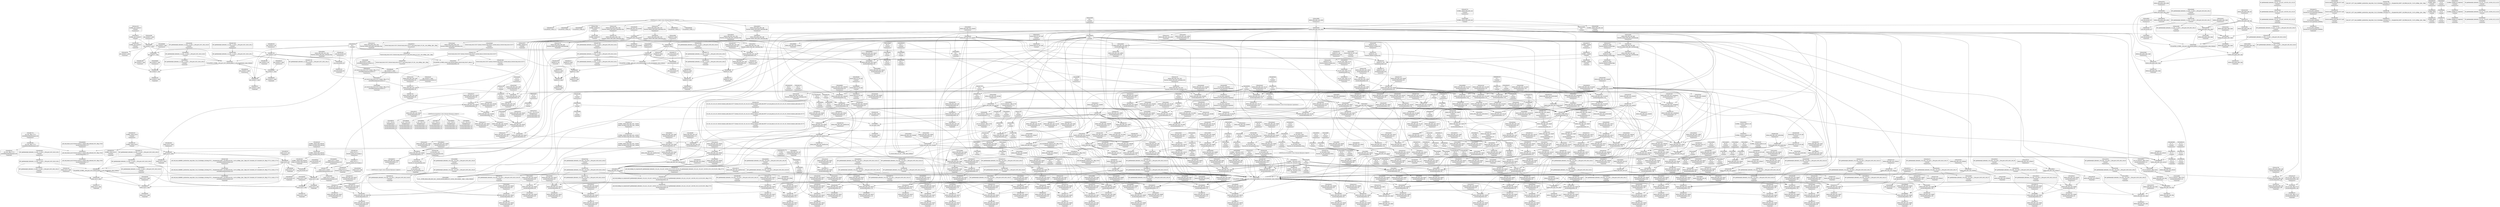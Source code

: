digraph {
	CE0x4cef310 [shape=record,shape=Mrecord,label="{CE0x4cef310|selinux_xfrm_alloc_user:_tobool|security/selinux/xfrm.c,85|*SummSource*}"]
	CE0x4cdeca0 [shape=record,shape=Mrecord,label="{CE0x4cdeca0|selinux_xfrm_alloc_user:_if.end43|*SummSink*}"]
	CE0x4cf1ca0 [shape=record,shape=Mrecord,label="{CE0x4cf1ca0|i8*_getelementptr_inbounds_(_45_x_i8_,_45_x_i8_*_.str1245,_i32_0,_i32_0)|*Constant*|*SummSource*}"]
	CE0x4d60530 [shape=record,shape=Mrecord,label="{CE0x4d60530|atomic_inc221:_bb|*SummSource*}"]
	CE0x4cc8940 [shape=record,shape=Mrecord,label="{CE0x4cc8940|selinux_xfrm_policy_alloc:_tmp|*SummSource*}"]
	CE0x4cdf320 [shape=record,shape=Mrecord,label="{CE0x4cdf320|selinux_xfrm_alloc_user:_ctxp|Function::selinux_xfrm_alloc_user&Arg::ctxp::|*SummSource*}"]
	CE0x4d4c8c0 [shape=record,shape=Mrecord,label="{CE0x4d4c8c0|i64_23|*Constant*}"]
	CE0x4d35430 [shape=record,shape=Mrecord,label="{CE0x4d35430|selinux_xfrm_alloc_user:_tmp54|security/selinux/xfrm.c,100|*SummSink*}"]
	CE0x4d4f7e0 [shape=record,shape=Mrecord,label="{CE0x4d4f7e0|_call_void_mcount()_#3|*SummSink*}"]
	CE0x4cf5a70 [shape=record,shape=Mrecord,label="{CE0x4cf5a70|selinux_xfrm_alloc_user:_tmp19|security/selinux/xfrm.c,85|*SummSource*}"]
	CE0x4cd4390 [shape=record,shape=Mrecord,label="{CE0x4cd4390|selinux_xfrm_alloc_user:_if.then42|*SummSink*}"]
	CE0x4da31a0 [shape=record,shape=Mrecord,label="{CE0x4da31a0|avc_has_perm:_tclass|Function::avc_has_perm&Arg::tclass::|*SummSink*}"]
	CE0x4cdcc20 [shape=record,shape=Mrecord,label="{CE0x4cdcc20|_ret_i32_%call,_!dbg_!27715|security/selinux/xfrm.c,289|*SummSource*}"]
	CE0x4d50210 [shape=record,shape=Mrecord,label="{CE0x4d50210|get_current227:_tmp3|*SummSink*}"]
	CE0x4cfef90 [shape=record,shape=Mrecord,label="{CE0x4cfef90|i64_17|*Constant*|*SummSource*}"]
	CE0x4d60140 [shape=record,shape=Mrecord,label="{CE0x4d60140|selinux_xfrm_alloc_user:_tmp41|security/selinux/xfrm.c,92|*SummSource*}"]
	CE0x4da1ff0 [shape=record,shape=Mrecord,label="{CE0x4da1ff0|avc_has_perm:_entry|*SummSink*}"]
	CE0x4d4ca90 [shape=record,shape=Mrecord,label="{CE0x4d4ca90|i64*_getelementptr_inbounds_(_34_x_i64_,_34_x_i64_*___llvm_gcov_ctr20,_i64_0,_i64_24)|*Constant*|*SummSink*}"]
	CE0x4cef740 [shape=record,shape=Mrecord,label="{CE0x4cef740|selinux_xfrm_policy_alloc:_entry|*SummSource*}"]
	CE0x4d56f30 [shape=record,shape=Mrecord,label="{CE0x4d56f30|i32_0|*Constant*}"]
	CE0x4ced280 [shape=record,shape=Mrecord,label="{CE0x4ced280|selinux_xfrm_alloc_user:_tmp14|security/selinux/xfrm.c,85|*SummSink*}"]
	CE0x4db1ef0 [shape=record,shape=Mrecord,label="{CE0x4db1ef0|GLOBAL:_selinux_xfrm_refcount|Global_var:selinux_xfrm_refcount|*SummSource*}"]
	CE0x4da8350 [shape=record,shape=Mrecord,label="{CE0x4da8350|selinux_xfrm_alloc_user:_tmp68|security/selinux/xfrm.c,113}"]
	CE0x4db3870 [shape=record,shape=Mrecord,label="{CE0x4db3870|selinux_xfrm_alloc_user:_tmp74|security/selinux/xfrm.c,121}"]
	CE0x4d5ac80 [shape=record,shape=Mrecord,label="{CE0x4d5ac80|kmalloc222:_tmp2|*SummSink*}"]
	CE0x4d071c0 [shape=record,shape=Mrecord,label="{CE0x4d071c0|selinux_xfrm_alloc_user:_tmp43|security/selinux/xfrm.c,95}"]
	CE0x4ce5d50 [shape=record,shape=Mrecord,label="{CE0x4ce5d50|selinux_xfrm_alloc_user:_conv23|security/selinux/xfrm.c,98|*SummSink*}"]
	CE0x4d5cbf0 [shape=record,shape=Mrecord,label="{CE0x4d5cbf0|_call_void_mcount()_#3}"]
	CE0x4d07a30 [shape=record,shape=Mrecord,label="{CE0x4d07a30|selinux_xfrm_alloc_user:_tmp44|security/selinux/xfrm.c,95|*SummSink*}"]
	CE0x4d345e0 [shape=record,shape=Mrecord,label="{CE0x4d345e0|selinux_xfrm_alloc_user:_conv34|security/selinux/xfrm.c,105|*SummSink*}"]
	CE0x4da2980 [shape=record,shape=Mrecord,label="{CE0x4da2980|avc_has_perm:_tsid|Function::avc_has_perm&Arg::tsid::|*SummSource*}"]
	CE0x4ceba80 [shape=record,shape=Mrecord,label="{CE0x4ceba80|selinux_xfrm_alloc_user:_if.then47}"]
	CE0x4db2d60 [shape=record,shape=Mrecord,label="{CE0x4db2d60|i64*_getelementptr_inbounds_(_34_x_i64_,_34_x_i64_*___llvm_gcov_ctr20,_i64_0,_i64_32)|*Constant*|*SummSink*}"]
	CE0x4d56490 [shape=record,shape=Mrecord,label="{CE0x4d56490|GLOBAL:___kmalloc|*Constant*|*SummSink*}"]
	CE0x4cf0050 [shape=record,shape=Mrecord,label="{CE0x4cf0050|selinux_xfrm_alloc_user:_lor.lhs.false11|*SummSink*}"]
	CE0x4cfa840 [shape=record,shape=Mrecord,label="{CE0x4cfa840|selinux_xfrm_alloc_user:_tmp24|security/selinux/xfrm.c,89|*SummSource*}"]
	CE0x4da0160 [shape=record,shape=Mrecord,label="{CE0x4da0160|selinux_xfrm_alloc_user:_ctx_sid44|security/selinux/xfrm.c,111|*SummSource*}"]
	CE0x4da2270 [shape=record,shape=Mrecord,label="{CE0x4da2270|avc_has_perm:_requested|Function::avc_has_perm&Arg::requested::|*SummSink*}"]
	CE0x4cd8b40 [shape=record,shape=Mrecord,label="{CE0x4cd8b40|selinux_xfrm_alloc_user:_cmp7|security/selinux/xfrm.c,89}"]
	CE0x4d5c620 [shape=record,shape=Mrecord,label="{CE0x4d5c620|kmalloc222:_tmp3|*SummSource*}"]
	CE0x4d54f60 [shape=record,shape=Mrecord,label="{CE0x4d54f60|i8_1|*Constant*|*SummSink*}"]
	CE0x4cfd6e0 [shape=record,shape=Mrecord,label="{CE0x4cfd6e0|selinux_xfrm_alloc_user:_tobool46|security/selinux/xfrm.c,113|*SummSource*}"]
	CE0x4d04490 [shape=record,shape=Mrecord,label="{CE0x4d04490|kmalloc222:_tmp3|*SummSink*}"]
	CE0x4d5af50 [shape=record,shape=Mrecord,label="{CE0x4d5af50|i64_0|*Constant*}"]
	CE0x4d3ba40 [shape=record,shape=Mrecord,label="{CE0x4d3ba40|selinux_xfrm_alloc_user:_call40|security/selinux/xfrm.c,107}"]
	CE0x4d0d710 [shape=record,shape=Mrecord,label="{CE0x4d0d710|selinux_xfrm_alloc_user:_return}"]
	CE0x4d458c0 [shape=record,shape=Mrecord,label="{CE0x4d458c0|selinux_xfrm_alloc_user:_tmp73|security/selinux/xfrm.c,116|*SummSource*}"]
	CE0x4cdee90 [shape=record,shape=Mrecord,label="{CE0x4cdee90|selinux_xfrm_alloc_user:_if.then47|*SummSink*}"]
	CE0x4da0370 [shape=record,shape=Mrecord,label="{CE0x4da0370|avc_has_perm:_auditdata|Function::avc_has_perm&Arg::auditdata::|*SummSource*}"]
	CE0x4d52500 [shape=record,shape=Mrecord,label="{CE0x4d52500|kmalloc222:_bb|*SummSink*}"]
	CE0x4d07090 [shape=record,shape=Mrecord,label="{CE0x4d07090|i64_20|*Constant*|*SummSink*}"]
	CE0x4d0b3b0 [shape=record,shape=Mrecord,label="{CE0x4d0b3b0|selinux_xfrm_alloc_user:_if.then|*SummSink*}"]
	CE0x4cda160 [shape=record,shape=Mrecord,label="{CE0x4cda160|selinux_xfrm_alloc_user:_if.end16|*SummSource*}"]
	CE0x4db2270 [shape=record,shape=Mrecord,label="{CE0x4db2270|atomic_inc221:_v|Function::atomic_inc221&Arg::v::}"]
	CE0x4d39430 [shape=record,shape=Mrecord,label="{CE0x4d39430|selinux_xfrm_alloc_user:_ctx_sid|security/selinux/xfrm.c,107}"]
	CE0x4db7870 [shape=record,shape=Mrecord,label="{CE0x4db7870|get_current227:_bb|*SummSource*}"]
	CE0x4dc3090 [shape=record,shape=Mrecord,label="{CE0x4dc3090|atomic_inc221:_tmp2}"]
	CE0x4d01600 [shape=record,shape=Mrecord,label="{CE0x4d01600|selinux_xfrm_alloc_user:_bb}"]
	CE0x4cefb80 [shape=record,shape=Mrecord,label="{CE0x4cefb80|selinux_xfrm_alloc_user:_do.end}"]
	CE0x4d59650 [shape=record,shape=Mrecord,label="{CE0x4d59650|selinux_xfrm_alloc_user:_call|security/selinux/xfrm.c,85|*SummSink*}"]
	CE0x4d342c0 [shape=record,shape=Mrecord,label="{CE0x4d342c0|selinux_xfrm_alloc_user:_ctx_str|security/selinux/xfrm.c,105|*SummSink*}"]
	CE0x69c33b0 [shape=record,shape=Mrecord,label="{CE0x69c33b0|selinux_xfrm_alloc_user:_lor.lhs.false|*SummSource*}"]
	CE0x4d049c0 [shape=record,shape=Mrecord,label="{CE0x4d049c0|selinux_xfrm_alloc_user:_conv|security/selinux/xfrm.c,90|*SummSink*}"]
	CE0x4d477a0 [shape=record,shape=Mrecord,label="{CE0x4d477a0|selinux_xfrm_alloc_user:_tmp70|security/selinux/xfrm.c,114|*SummSink*}"]
	CE0x4cfac80 [shape=record,shape=Mrecord,label="{CE0x4cfac80|selinux_xfrm_alloc_user:_tmp25|security/selinux/xfrm.c,89}"]
	CE0x4d00240 [shape=record,shape=Mrecord,label="{CE0x4d00240|get_current227:_tmp3|*SummSource*}"]
	CE0x4d463b0 [shape=record,shape=Mrecord,label="{CE0x4d463b0|COLLAPSED:_CMRE_1,2_}"]
	CE0x4d4c350 [shape=record,shape=Mrecord,label="{CE0x4d4c350|i64_22|*Constant*}"]
	CE0x4d3e8c0 [shape=record,shape=Mrecord,label="{CE0x4d3e8c0|selinux_xfrm_alloc_user:_conv34|security/selinux/xfrm.c,105}"]
	CE0x4d57260 [shape=record,shape=Mrecord,label="{CE0x4d57260|i64*_getelementptr_inbounds_(_2_x_i64_,_2_x_i64_*___llvm_gcov_ctr26,_i64_0,_i64_1)|*Constant*}"]
	CE0x4cc8690 [shape=record,shape=Mrecord,label="{CE0x4cc8690|GLOBAL:_selinux_xfrm_alloc_user|*Constant*}"]
	CE0x4ce6eb0 [shape=record,shape=Mrecord,label="{CE0x4ce6eb0|selinux_xfrm_alloc_user:_add24|security/selinux/xfrm.c,98}"]
	CE0x4dbe440 [shape=record,shape=Mrecord,label="{CE0x4dbe440|get_current227:_tmp2|*SummSink*}"]
	CE0x4d56ff0 [shape=record,shape=Mrecord,label="{CE0x4d56ff0|i32_0|*Constant*|*SummSource*}"]
	CE0x4d0ea40 [shape=record,shape=Mrecord,label="{CE0x4d0ea40|selinux_xfrm_alloc_user:_if.end22}"]
	CE0x4cebcf0 [shape=record,shape=Mrecord,label="{CE0x4cebcf0|_ret_i32_%call,_!dbg_!27715|security/selinux/xfrm.c,289}"]
	CE0x4d40e70 [shape=record,shape=Mrecord,label="{CE0x4d40e70|selinux_xfrm_alloc_user:_tobool41|security/selinux/xfrm.c,108|*SummSink*}"]
	CE0x4d47730 [shape=record,shape=Mrecord,label="{CE0x4d47730|selinux_xfrm_alloc_user:_tmp70|security/selinux/xfrm.c,114|*SummSource*}"]
	CE0x4cdb180 [shape=record,shape=Mrecord,label="{CE0x4cdb180|selinux_xfrm_alloc_user:_if.then15|*SummSource*}"]
	CE0x4cd73c0 [shape=record,shape=Mrecord,label="{CE0x4cd73c0|selinux_xfrm_alloc_user:_tmp18|security/selinux/xfrm.c,85|*SummSource*}"]
	CE0x4d04c50 [shape=record,shape=Mrecord,label="{CE0x4d04c50|i32_1|*Constant*}"]
	"CONST[source:1(input),value:2(dynamic)][purpose:{subject}]"
	CE0x4d55550 [shape=record,shape=Mrecord,label="{CE0x4d55550|selinux_xfrm_alloc_user:_tmp13|security/selinux/xfrm.c,85|*SummSource*}"]
	CE0x4cd9170 [shape=record,shape=Mrecord,label="{CE0x4cd9170|selinux_xfrm_alloc_user:_tmp23|security/selinux/xfrm.c,89}"]
	CE0x4d3fbe0 [shape=record,shape=Mrecord,label="{CE0x4d3fbe0|selinux_xfrm_alloc_user:_arrayidx38|security/selinux/xfrm.c,106|*SummSource*}"]
	CE0x4cdbc80 [shape=record,shape=Mrecord,label="{CE0x4cdbc80|selinux_xfrm_alloc_user:_tobool1|security/selinux/xfrm.c,85|*SummSource*}"]
	CE0x4d4b650 [shape=record,shape=Mrecord,label="{CE0x4d4b650|selinux_xfrm_alloc_user:_tmp49|security/selinux/xfrm.c,98|*SummSink*}"]
	CE0x4cee7f0 [shape=record,shape=Mrecord,label="{CE0x4cee7f0|selinux_xfrm_policy_alloc:_tmp1}"]
	CE0x4d0c5a0 [shape=record,shape=Mrecord,label="{CE0x4d0c5a0|selinux_xfrm_alloc_user:_if.end|*SummSource*}"]
	CE0x4cdddc0 [shape=record,shape=Mrecord,label="{CE0x4cdddc0|selinux_xfrm_alloc_user:_tmp9|security/selinux/xfrm.c,85}"]
	CE0x4cd9c80 [shape=record,shape=Mrecord,label="{CE0x4cd9c80|selinux_xfrm_alloc_user:_tmp31|security/selinux/xfrm.c,90|*SummSink*}"]
	CE0x4d15bb0 [shape=record,shape=Mrecord,label="{CE0x4d15bb0|i64*_getelementptr_inbounds_(_34_x_i64_,_34_x_i64_*___llvm_gcov_ctr20,_i64_0,_i64_21)|*Constant*}"]
	CE0x4d4b550 [shape=record,shape=Mrecord,label="{CE0x4d4b550|_ret_i8*_%call,_!dbg_!27714|include/linux/slab.h,429|*SummSink*}"]
	CE0x4d54af0 [shape=record,shape=Mrecord,label="{CE0x4d54af0|COLLAPSED:_GCMRE___llvm_gcov_ctr26_internal_global_2_x_i64_zeroinitializer:_elem_0:default:}"]
	CE0x4d4f220 [shape=record,shape=Mrecord,label="{CE0x4d4f220|%struct.task_struct.1015*_(%struct.task_struct.1015**)*_asm_movq_%gs:$_1:P_,$0_,_r,im,_dirflag_,_fpsr_,_flags_|*SummSource*}"]
	CE0x4d03000 [shape=record,shape=Mrecord,label="{CE0x4d03000|selinux_xfrm_alloc_user:_ctx_len|security/selinux/xfrm.c,94|*SummSource*}"]
	CE0x4ce17a0 [shape=record,shape=Mrecord,label="{CE0x4ce17a0|selinux_xfrm_alloc_user:_call4|security/selinux/xfrm.c,85|*SummSink*}"]
	CE0x4db5a40 [shape=record,shape=Mrecord,label="{CE0x4db5a40|i32_-12|*Constant*|*SummSink*}"]
	CE0x4cd42b0 [shape=record,shape=Mrecord,label="{CE0x4cd42b0|selinux_xfrm_alloc_user:_if.then42|*SummSource*}"]
	CE0x4d00fb0 [shape=record,shape=Mrecord,label="{CE0x4d00fb0|selinux_xfrm_alloc_user:_land.lhs.true}"]
	CE0x4d58c20 [shape=record,shape=Mrecord,label="{CE0x4d58c20|i64_11|*Constant*|*SummSource*}"]
	CE0x4cdedd0 [shape=record,shape=Mrecord,label="{CE0x4cdedd0|selinux_xfrm_alloc_user:_if.then47|*SummSource*}"]
	CE0x4d45020 [shape=record,shape=Mrecord,label="{CE0x4d45020|selinux_xfrm_alloc_user:_tmp62|security/selinux/xfrm.c,109|*SummSource*}"]
	CE0x4cee2b0 [shape=record,shape=Mrecord,label="{CE0x4cee2b0|selinux_xfrm_alloc_user:_tmp17|security/selinux/xfrm.c,85|*SummSink*}"]
	CE0x4d3e5f0 [shape=record,shape=Mrecord,label="{CE0x4d3e5f0|selinux_xfrm_alloc_user:_tmp57|security/selinux/xfrm.c,105}"]
	CE0x4d3fb10 [shape=record,shape=Mrecord,label="{CE0x4d3fb10|selinux_xfrm_alloc_user:_arrayidx38|security/selinux/xfrm.c,106}"]
	CE0x4db2fd0 [shape=record,shape=Mrecord,label="{CE0x4db2fd0|i64*_getelementptr_inbounds_(_34_x_i64_,_34_x_i64_*___llvm_gcov_ctr20,_i64_0,_i64_32)|*Constant*}"]
	CE0x4ce6430 [shape=record,shape=Mrecord,label="{CE0x4ce6430|i64_8|*Constant*|*SummSink*}"]
	CE0x4dc7f80 [shape=record,shape=Mrecord,label="{CE0x4dc7f80|void_(i32*,_i32*)*_asm_sideeffect_.pushsection_.smp_locks,_22a_22_0A.balign_4_0A.long_671f_-_._0A.popsection_0A671:_0A_09lock_incl_$0_,_*m,*m,_dirflag_,_fpsr_,_flags_|*SummSource*}"]
	CE0x4cdde30 [shape=record,shape=Mrecord,label="{CE0x4cdde30|i64_4|*Constant*|*SummSource*}"]
	CE0x4d13200 [shape=record,shape=Mrecord,label="{CE0x4d13200|selinux_xfrm_alloc_user:_if.then21|*SummSink*}"]
	CE0x4cec100 [shape=record,shape=Mrecord,label="{CE0x4cec100|GLOBAL:_get_current227|*Constant*|*SummSource*}"]
	CE0x4db6a70 [shape=record,shape=Mrecord,label="{CE0x4db6a70|selinux_xfrm_alloc_user:_tmp78|security/selinux/xfrm.c,123|*SummSink*}"]
	CE0x4d3d2f0 [shape=record,shape=Mrecord,label="{CE0x4d3d2f0|selinux_xfrm_alloc_user:_conv12|security/selinux/xfrm.c,91|*SummSink*}"]
	CE0x4cd1400 [shape=record,shape=Mrecord,label="{CE0x4cd1400|selinux_xfrm_policy_alloc:_bb|*SummSource*}"]
	CE0x4d06320 [shape=record,shape=Mrecord,label="{CE0x4d06320|i64_4096|*Constant*|*SummSource*}"]
	CE0x4cdbcf0 [shape=record,shape=Mrecord,label="{CE0x4cdbcf0|i64_5|*Constant*}"]
	CE0x4d05010 [shape=record,shape=Mrecord,label="{CE0x4d05010|selinux_xfrm_alloc_user:_cmp9|security/selinux/xfrm.c,90|*SummSource*}"]
	CE0x4d0faf0 [shape=record,shape=Mrecord,label="{CE0x4d0faf0|selinux_xfrm_alloc_user:_if.end22|*SummSource*}"]
	CE0x4d10d00 [shape=record,shape=Mrecord,label="{CE0x4d10d00|selinux_xfrm_alloc_user:_if.then27}"]
	CE0x4db5030 [shape=record,shape=Mrecord,label="{CE0x4db5030|GLOBAL:_kfree|*Constant*|*SummSource*}"]
	CE0x4cf1db0 [shape=record,shape=Mrecord,label="{CE0x4cf1db0|selinux_xfrm_alloc_user:_tobool|security/selinux/xfrm.c,85|*SummSink*}"]
	CE0x4cf6940 [shape=record,shape=Mrecord,label="{CE0x4cf6940|i32_85|*Constant*}"]
	CE0x4d5e8c0 [shape=record,shape=Mrecord,label="{CE0x4d5e8c0|selinux_xfrm_alloc_user:_tmp38|security/selinux/xfrm.c,89|*SummSource*}"]
	CE0x4cf45e0 [shape=record,shape=Mrecord,label="{CE0x4cf45e0|selinux_xfrm_alloc_user:_tobool41|security/selinux/xfrm.c,108|*SummSource*}"]
	CE0x4cd1f20 [shape=record,shape=Mrecord,label="{CE0x4cd1f20|selinux_xfrm_policy_alloc:_call|security/selinux/xfrm.c,289|*SummSink*}"]
	CE0x4da1250 [shape=record,shape=Mrecord,label="{CE0x4da1250|selinux_xfrm_alloc_user:_call45|security/selinux/xfrm.c,111}"]
	CE0x4d17470 [shape=record,shape=Mrecord,label="{CE0x4d17470|%struct.task_struct.1015**_bitcast_(%struct.task_struct**_current_task_to_%struct.task_struct.1015**)|*Constant*}"]
	CE0x4db28c0 [shape=record,shape=Mrecord,label="{CE0x4db28c0|_ret_void,_!dbg_!27715|./arch/x86/include/asm/atomic.h,94|*SummSink*}"]
	CE0x4cddb70 [shape=record,shape=Mrecord,label="{CE0x4cddb70|i64_5|*Constant*|*SummSource*}"]
	CE0x4d3cb80 [shape=record,shape=Mrecord,label="{CE0x4d3cb80|selinux_xfrm_alloc_user:_tmp35|*LoadInst*|security/selinux/xfrm.c,91|*SummSource*}"]
	CE0x4cf53f0 [shape=record,shape=Mrecord,label="{CE0x4cf53f0|selinux_xfrm_alloc_user:_cred|security/selinux/xfrm.c,85|*SummSink*}"]
	CE0x4ce0050 [shape=record,shape=Mrecord,label="{CE0x4ce0050|selinux_xfrm_alloc_user:_tmp26|security/selinux/xfrm.c,89|*SummSource*}"]
	CE0x4da1060 [shape=record,shape=Mrecord,label="{CE0x4da1060|selinux_xfrm_alloc_user:_tmp65|security/selinux/xfrm.c,111|*SummSink*}"]
	CE0x4d55e30 [shape=record,shape=Mrecord,label="{CE0x4d55e30|selinux_xfrm_alloc_user:_tmp7|security/selinux/xfrm.c,85|*SummSource*}"]
	CE0x4ceff70 [shape=record,shape=Mrecord,label="{CE0x4ceff70|selinux_xfrm_alloc_user:_lor.lhs.false11|*SummSource*}"]
	CE0x4cd1140 [shape=record,shape=Mrecord,label="{CE0x4cd1140|selinux_xfrm_policy_alloc:_tmp1|*SummSink*}"]
	CE0x4d5e180 [shape=record,shape=Mrecord,label="{CE0x4d5e180|_call_void_lockdep_rcu_suspicious(i8*_getelementptr_inbounds_(_24_x_i8_,_24_x_i8_*_.str244,_i32_0,_i32_0),_i32_85,_i8*_getelementptr_inbounds_(_45_x_i8_,_45_x_i8_*_.str1245,_i32_0,_i32_0))_#10,_!dbg_!27731|security/selinux/xfrm.c,85}"]
	CE0x4ce4bc0 [shape=record,shape=Mrecord,label="{CE0x4ce4bc0|selinux_xfrm_alloc_user:_tmp1|*SummSink*}"]
	CE0x4d53fe0 [shape=record,shape=Mrecord,label="{CE0x4d53fe0|selinux_xfrm_alloc_user:_tmp11|security/selinux/xfrm.c,85|*SummSource*}"]
	CE0x4cfe3b0 [shape=record,shape=Mrecord,label="{CE0x4cfe3b0|i64*_getelementptr_inbounds_(_2_x_i64_,_2_x_i64_*___llvm_gcov_ctr21,_i64_0,_i64_0)|*Constant*|*SummSource*}"]
	CE0x4d54a80 [shape=record,shape=Mrecord,label="{CE0x4d54a80|kmalloc222:_tmp}"]
	CE0x4cfc660 [shape=record,shape=Mrecord,label="{CE0x4cfc660|selinux_xfrm_alloc_user:_ctx_doi|security/selinux/xfrm.c,90}"]
	CE0x4d5d830 [shape=record,shape=Mrecord,label="{CE0x4d5d830|_call_void_mcount()_#3}"]
	CE0x4d041a0 [shape=record,shape=Mrecord,label="{CE0x4d041a0|selinux_xfrm_alloc_user:_conv18|security/selinux/xfrm.c,95|*SummSource*}"]
	CE0x4ced8a0 [shape=record,shape=Mrecord,label="{CE0x4ced8a0|_ret_%struct.task_struct.1015*_%tmp4,_!dbg_!27714|./arch/x86/include/asm/current.h,14|*SummSink*}"]
	CE0x4cea750 [shape=record,shape=Mrecord,label="{CE0x4cea750|i64_10|*Constant*|*SummSink*}"]
	CE0x4d40170 [shape=record,shape=Mrecord,label="{CE0x4d40170|i8_0|*Constant*|*SummSource*}"]
	CE0x4d54100 [shape=record,shape=Mrecord,label="{CE0x4d54100|kmalloc222:_call|include/linux/slab.h,429|*SummSource*}"]
	CE0x4ce66e0 [shape=record,shape=Mrecord,label="{CE0x4ce66e0|selinux_xfrm_alloc_user:_add|security/selinux/xfrm.c,98|*SummSource*}"]
	CE0x4cd6d70 [shape=record,shape=Mrecord,label="{CE0x4cd6d70|selinux_xfrm_policy_alloc:_gfp|Function::selinux_xfrm_policy_alloc&Arg::gfp::|*SummSource*}"]
	CE0x4cd56f0 [shape=record,shape=Mrecord,label="{CE0x4cd56f0|i64_28|*Constant*|*SummSink*}"]
	CE0x4583080 [shape=record,shape=Mrecord,label="{CE0x4583080|selinux_xfrm_alloc_user:_lor.lhs.false8}"]
	CE0x4cef8c0 [shape=record,shape=Mrecord,label="{CE0x4cef8c0|_call_void_mcount()_#3|*SummSink*}"]
	CE0x4d04770 [shape=record,shape=Mrecord,label="{CE0x4d04770|_call_void_mcount()_#3|*SummSource*}"]
	CE0x4d51840 [shape=record,shape=Mrecord,label="{CE0x4d51840|selinux_xfrm_alloc_user:_tmp30|*LoadInst*|security/selinux/xfrm.c,90|*SummSink*}"]
	CE0x4d5b4d0 [shape=record,shape=Mrecord,label="{CE0x4d5b4d0|get_current227:_tmp1}"]
	CE0x4d46060 [shape=record,shape=Mrecord,label="{CE0x4d46060|selinux_xfrm_alloc_user:_rc.0}"]
	CE0x4cff2c0 [shape=record,shape=Mrecord,label="{CE0x4cff2c0|i64_16|*Constant*}"]
	CE0x4da3090 [shape=record,shape=Mrecord,label="{CE0x4da3090|avc_has_perm:_tclass|Function::avc_has_perm&Arg::tclass::}"]
	CE0x4d553e0 [shape=record,shape=Mrecord,label="{CE0x4d553e0|kmalloc222:_tmp1|*SummSource*}"]
	CE0x4d580c0 [shape=record,shape=Mrecord,label="{CE0x4d580c0|i64_2|*Constant*|*SummSource*}"]
	CE0x4d9f340 [shape=record,shape=Mrecord,label="{CE0x4d9f340|selinux_xfrm_alloc_user:_tmp64|security/selinux/xfrm.c,111}"]
	CE0x4d0c4b0 [shape=record,shape=Mrecord,label="{CE0x4d0c4b0|selinux_xfrm_alloc_user:_if.end}"]
	CE0x4cd1b60 [shape=record,shape=Mrecord,label="{CE0x4cd1b60|selinux_xfrm_policy_alloc:_tmp1|*SummSource*}"]
	CE0x4d55d70 [shape=record,shape=Mrecord,label="{CE0x4d55d70|selinux_xfrm_alloc_user:_tmp7|security/selinux/xfrm.c,85}"]
	CE0x4db2bf0 [shape=record,shape=Mrecord,label="{CE0x4db2bf0|selinux_xfrm_alloc_user:_rc.0|*SummSink*}"]
	CE0x4cd9530 [shape=record,shape=Mrecord,label="{CE0x4cd9530|selinux_xfrm_policy_alloc:_entry|*SummSink*}"]
	CE0x4d49240 [shape=record,shape=Mrecord,label="{CE0x4d49240|selinux_xfrm_alloc_user:_tmp73|security/selinux/xfrm.c,116|*SummSink*}"]
	CE0x4ce74f0 [shape=record,shape=Mrecord,label="{CE0x4ce74f0|selinux_xfrm_alloc_user:_call25|security/selinux/xfrm.c,98|*SummSource*}"]
	CE0x4ceba10 [shape=record,shape=Mrecord,label="{CE0x4ceba10|selinux_xfrm_alloc_user:_if.end43|*SummSource*}"]
	CE0x4d4d110 [shape=record,shape=Mrecord,label="{CE0x4d4d110|selinux_xfrm_alloc_user:_tmp51|security/selinux/xfrm.c,99|*SummSource*}"]
	CE0x4da8860 [shape=record,shape=Mrecord,label="{CE0x4da8860|selinux_xfrm_alloc_user:_tmp69|security/selinux/xfrm.c,113}"]
	CE0x4ce7880 [shape=record,shape=Mrecord,label="{CE0x4ce7880|GLOBAL:_kmalloc222|*Constant*}"]
	CE0x4ce90d0 [shape=record,shape=Mrecord,label="{CE0x4ce90d0|i64_25|*Constant*|*SummSource*}"]
	CE0x4cd9300 [shape=record,shape=Mrecord,label="{CE0x4cd9300|selinux_xfrm_policy_alloc:_tmp2}"]
	CE0x4ce3a10 [shape=record,shape=Mrecord,label="{CE0x4ce3a10|kmalloc222:_entry|*SummSink*}"]
	CE0x4da3100 [shape=record,shape=Mrecord,label="{CE0x4da3100|avc_has_perm:_tclass|Function::avc_has_perm&Arg::tclass::|*SummSource*}"]
	CE0x4ceaf10 [shape=record,shape=Mrecord,label="{CE0x4ceaf10|i32_22|*Constant*|*SummSource*}"]
	CE0x4d56620 [shape=record,shape=Mrecord,label="{CE0x4d56620|i1_true|*Constant*}"]
	CE0x4d53550 [shape=record,shape=Mrecord,label="{CE0x4d53550|selinux_xfrm_alloc_user:_tmp4|security/selinux/xfrm.c,85|*SummSource*}"]
	CE0x4ce3670 [shape=record,shape=Mrecord,label="{CE0x4ce3670|GLOBAL:_kmalloc222|*Constant*|*SummSink*}"]
	CE0x4da0010 [shape=record,shape=Mrecord,label="{CE0x4da0010|selinux_xfrm_alloc_user:_tmp64|security/selinux/xfrm.c,111|*SummSink*}"]
	CE0x4d47aa0 [shape=record,shape=Mrecord,label="{CE0x4d47aa0|selinux_xfrm_alloc_user:_tmp71|security/selinux/xfrm.c,114|*SummSink*}"]
	CE0x69c3280 [shape=record,shape=Mrecord,label="{CE0x69c3280|selinux_xfrm_alloc_user:_lor.lhs.false}"]
	CE0x4cfdf10 [shape=record,shape=Mrecord,label="{CE0x4cfdf10|i32_3|*Constant*}"]
	CE0x4db54c0 [shape=record,shape=Mrecord,label="{CE0x4db54c0|i32_-22|*Constant*|*SummSource*}"]
	CE0x4ce8d20 [shape=record,shape=Mrecord,label="{CE0x4ce8d20|i64_26|*Constant*|*SummSource*}"]
	CE0x4da09f0 [shape=record,shape=Mrecord,label="{CE0x4da09f0|selinux_xfrm_alloc_user:_ctx_sid44|security/selinux/xfrm.c,111|*SummSink*}"]
	CE0x4d51ae0 [shape=record,shape=Mrecord,label="{CE0x4d51ae0|selinux_xfrm_alloc_user:_conv|security/selinux/xfrm.c,90}"]
	CE0x4ce44a0 [shape=record,shape=Mrecord,label="{CE0x4ce44a0|_ret_i8*_%call,_!dbg_!27714|include/linux/slab.h,429}"]
	CE0x4d10df0 [shape=record,shape=Mrecord,label="{CE0x4d10df0|selinux_xfrm_alloc_user:_if.then27|*SummSource*}"]
	CE0x4d9ffa0 [shape=record,shape=Mrecord,label="{CE0x4d9ffa0|avc_has_perm:_entry}"]
	CE0x4d3f680 [shape=record,shape=Mrecord,label="{CE0x4d3f680|selinux_xfrm_alloc_user:_ctx_str37|security/selinux/xfrm.c,106}"]
	CE0x4d45090 [shape=record,shape=Mrecord,label="{CE0x4d45090|selinux_xfrm_alloc_user:_tmp62|security/selinux/xfrm.c,109|*SummSink*}"]
	CE0x4da0ee0 [shape=record,shape=Mrecord,label="{CE0x4da0ee0|selinux_xfrm_alloc_user:_tmp65|security/selinux/xfrm.c,111|*SummSource*}"]
	CE0x4d5faa0 [shape=record,shape=Mrecord,label="{CE0x4d5faa0|selinux_xfrm_alloc_user:_tmp40|security/selinux/xfrm.c,92|*SummSink*}"]
	CE0x4ce1460 [shape=record,shape=Mrecord,label="{CE0x4ce1460|i64*_getelementptr_inbounds_(_2_x_i64_,_2_x_i64_*___llvm_gcov_ctr6,_i64_0,_i64_1)|*Constant*}"]
	CE0x4d16990 [shape=record,shape=Mrecord,label="{CE0x4d16990|selinux_xfrm_alloc_user:_tmp48|security/selinux/xfrm.c,96|*SummSource*}"]
	CE0x4db1e80 [shape=record,shape=Mrecord,label="{CE0x4db1e80|GLOBAL:_selinux_xfrm_refcount|Global_var:selinux_xfrm_refcount}"]
	CE0x4ce5ba0 [shape=record,shape=Mrecord,label="{CE0x4ce5ba0|selinux_xfrm_alloc_user:_conv23|security/selinux/xfrm.c,98|*SummSource*}"]
	CE0x4cd15e0 [shape=record,shape=Mrecord,label="{CE0x4cd15e0|selinux_xfrm_alloc_user:_do.body|*SummSink*}"]
	CE0x4da3430 [shape=record,shape=Mrecord,label="{CE0x4da3430|%struct.common_audit_data.1017*_null|*Constant*}"]
	CE0x4d3bb40 [shape=record,shape=Mrecord,label="{CE0x4d3bb40|selinux_xfrm_alloc_user:_call40|security/selinux/xfrm.c,107|*SummSource*}"]
	CE0x4ce3900 [shape=record,shape=Mrecord,label="{CE0x4ce3900|kmalloc222:_entry|*SummSource*}"]
	CE0x4d3f190 [shape=record,shape=Mrecord,label="{CE0x4d3f190|selinux_xfrm_alloc_user:_idxprom|security/selinux/xfrm.c,106|*SummSink*}"]
	"CONST[source:1(input),value:2(dynamic)][purpose:{object}]"
	CE0x4ce3cf0 [shape=record,shape=Mrecord,label="{CE0x4ce3cf0|kmalloc222:_size|Function::kmalloc222&Arg::size::|*SummSource*}"]
	CE0x4d32da0 [shape=record,shape=Mrecord,label="{CE0x4d32da0|i64*_getelementptr_inbounds_(_34_x_i64_,_34_x_i64_*___llvm_gcov_ctr20,_i64_0,_i64_24)|*Constant*|*SummSource*}"]
	CE0x4d34460 [shape=record,shape=Mrecord,label="{CE0x4d34460|selinux_xfrm_alloc_user:_conv34|security/selinux/xfrm.c,105|*SummSource*}"]
	CE0x4cd3f60 [shape=record,shape=Mrecord,label="{CE0x4cd3f60|selinux_xfrm_policy_alloc:_bb|*SummSink*}"]
	CE0x4ce5ac0 [shape=record,shape=Mrecord,label="{CE0x4ce5ac0|selinux_xfrm_alloc_user:_add|security/selinux/xfrm.c,98|*SummSink*}"]
	CE0x4ce7660 [shape=record,shape=Mrecord,label="{CE0x4ce7660|selinux_xfrm_alloc_user:_call25|security/selinux/xfrm.c,98|*SummSink*}"]
	CE0x4cfc5f0 [shape=record,shape=Mrecord,label="{CE0x4cfc5f0|i64_14|*Constant*|*SummSource*}"]
	CE0x4dbb380 [shape=record,shape=Mrecord,label="{CE0x4dbb380|COLLAPSED:_GCMRE___llvm_gcov_ctr22_internal_global_2_x_i64_zeroinitializer:_elem_0:default:}"]
	CE0x4d5a050 [shape=record,shape=Mrecord,label="{CE0x4d5a050|selinux_xfrm_alloc_user:_tmp15|security/selinux/xfrm.c,85|*SummSink*}"]
	CE0x4d362d0 [shape=record,shape=Mrecord,label="{CE0x4d362d0|selinux_xfrm_alloc_user:_ctx_doi29|security/selinux/xfrm.c,102|*SummSink*}"]
	CE0x4d55370 [shape=record,shape=Mrecord,label="{CE0x4d55370|kmalloc222:_tmp1}"]
	CE0x4cdfe90 [shape=record,shape=Mrecord,label="{CE0x4cdfe90|i64_12|*Constant*|*SummSink*}"]
	CE0x4d402f0 [shape=record,shape=Mrecord,label="{CE0x4d402f0|i8_0|*Constant*|*SummSink*}"]
	CE0x4cd7530 [shape=record,shape=Mrecord,label="{CE0x4cd7530|selinux_xfrm_alloc_user:_tmp18|security/selinux/xfrm.c,85|*SummSink*}"]
	CE0x4cf4040 [shape=record,shape=Mrecord,label="{CE0x4cf4040|GLOBAL:_security_context_to_sid|*Constant*|*SummSource*}"]
	CE0x6b84870 [shape=record,shape=Mrecord,label="{CE0x6b84870|selinux_xfrm_alloc_user:_tmp10|security/selinux/xfrm.c,85|*SummSource*}"]
	CE0x4d05a60 [shape=record,shape=Mrecord,label="{CE0x4d05a60|i64_14|*Constant*|*SummSink*}"]
	CE0x4cd0dd0 [shape=record,shape=Mrecord,label="{CE0x4cd0dd0|i64*_getelementptr_inbounds_(_2_x_i64_,_2_x_i64_*___llvm_gcov_ctr6,_i64_0,_i64_0)|*Constant*|*SummSink*}"]
	CE0x4db5b10 [shape=record,shape=Mrecord,label="{CE0x4db5b10|selinux_xfrm_alloc_user:_retval.0}"]
	CE0x4cd5610 [shape=record,shape=Mrecord,label="{CE0x4cd5610|i64_28|*Constant*}"]
	CE0x4cea440 [shape=record,shape=Mrecord,label="{CE0x4cea440|%struct.xfrm_sec_ctx**_null|*Constant*}"]
	CE0x4d55720 [shape=record,shape=Mrecord,label="{CE0x4d55720|i64*_getelementptr_inbounds_(_34_x_i64_,_34_x_i64_*___llvm_gcov_ctr20,_i64_0,_i64_8)|*Constant*|*SummSink*}"]
	CE0x4cef610 [shape=record,shape=Mrecord,label="{CE0x4cef610|selinux_xfrm_alloc_user:_gfp|Function::selinux_xfrm_alloc_user&Arg::gfp::|*SummSink*}"]
	CE0x4d4c690 [shape=record,shape=Mrecord,label="{CE0x4d4c690|i64_22|*Constant*|*SummSink*}"]
	CE0x4d32680 [shape=record,shape=Mrecord,label="{CE0x4d32680|selinux_xfrm_alloc_user:_tmp53|security/selinux/xfrm.c,99}"]
	CE0x4d34ab0 [shape=record,shape=Mrecord,label="{CE0x4d34ab0|selinux_xfrm_alloc_user:_ctx_str|security/selinux/xfrm.c,105}"]
	CE0x4d01320 [shape=record,shape=Mrecord,label="{CE0x4d01320|atomic_inc221:_tmp1|*SummSink*}"]
	CE0x4d46ab0 [shape=record,shape=Mrecord,label="{CE0x4d46ab0|COLLAPSED:_CMRE_4,8_}"]
	CE0x4cfd750 [shape=record,shape=Mrecord,label="{CE0x4cfd750|i64*_getelementptr_inbounds_(_34_x_i64_,_34_x_i64_*___llvm_gcov_ctr20,_i64_0,_i64_30)|*Constant*|*SummSink*}"]
	CE0x4cfbc90 [shape=record,shape=Mrecord,label="{CE0x4cfbc90|selinux_xfrm_alloc_user:_tmp28|security/selinux/xfrm.c,89|*SummSink*}"]
	CE0x4ce4d40 [shape=record,shape=Mrecord,label="{CE0x4ce4d40|i64*_getelementptr_inbounds_(_34_x_i64_,_34_x_i64_*___llvm_gcov_ctr20,_i64_0,_i64_1)|*Constant*}"]
	CE0x4cee1d0 [shape=record,shape=Mrecord,label="{CE0x4cee1d0|selinux_xfrm_alloc_user:_tmp17|security/selinux/xfrm.c,85}"]
	CE0x4d15c70 [shape=record,shape=Mrecord,label="{CE0x4d15c70|i64*_getelementptr_inbounds_(_34_x_i64_,_34_x_i64_*___llvm_gcov_ctr20,_i64_0,_i64_21)|*Constant*|*SummSource*}"]
	CE0x4cf1e20 [shape=record,shape=Mrecord,label="{CE0x4cf1e20|selinux_xfrm_alloc_user:_tobool|security/selinux/xfrm.c,85}"]
	CE0x4db5600 [shape=record,shape=Mrecord,label="{CE0x4db5600|i32_-22|*Constant*|*SummSink*}"]
	CE0x4cec780 [shape=record,shape=Mrecord,label="{CE0x4cec780|selinux_xfrm_policy_alloc:_call|security/selinux/xfrm.c,289|*SummSource*}"]
	CE0x4ceee80 [shape=record,shape=Mrecord,label="{CE0x4ceee80|i32_78|*Constant*|*SummSource*}"]
	CE0x4cf41f0 [shape=record,shape=Mrecord,label="{CE0x4cf41f0|GLOBAL:_security_context_to_sid|*Constant*|*SummSink*}"]
	CE0x4d9ded0 [shape=record,shape=Mrecord,label="{CE0x4d9ded0|selinux_xfrm_alloc_user:_tmp63|security/selinux/xfrm.c,109|*SummSource*}"]
	CE0x4d339b0 [shape=record,shape=Mrecord,label="{CE0x4d339b0|selinux_xfrm_alloc_user:_ctx_len32|security/selinux/xfrm.c,104}"]
	CE0x4d57630 [shape=record,shape=Mrecord,label="{CE0x4d57630|i64*_getelementptr_inbounds_(_34_x_i64_,_34_x_i64_*___llvm_gcov_ctr20,_i64_0,_i64_8)|*Constant*}"]
	CE0x4d32740 [shape=record,shape=Mrecord,label="{CE0x4d32740|selinux_xfrm_alloc_user:_tmp53|security/selinux/xfrm.c,99|*SummSource*}"]
	CE0x4cff3d0 [shape=record,shape=Mrecord,label="{CE0x4cff3d0|i64_16|*Constant*|*SummSink*}"]
	CE0x4db22e0 [shape=record,shape=Mrecord,label="{CE0x4db22e0|atomic_inc221:_v|Function::atomic_inc221&Arg::v::|*SummSource*}"]
	CE0x4cfc190 [shape=record,shape=Mrecord,label="{CE0x4cfc190|selinux_xfrm_alloc_user:_tmp29|security/selinux/xfrm.c,89|*SummSink*}"]
	CE0x4cd4b50 [shape=record,shape=Mrecord,label="{CE0x4cd4b50|selinux_xfrm_alloc_user:_tmp32|security/selinux/xfrm.c,90}"]
	CE0x4cfe080 [shape=record,shape=Mrecord,label="{CE0x4cfe080|i32_3|*Constant*|*SummSource*}"]
	CE0x4cfd050 [shape=record,shape=Mrecord,label="{CE0x4cfd050|_ret_i32_%retval.0,_!dbg_!27728|security/selinux/avc.c,775|*SummSource*}"]
	CE0x4cdf130 [shape=record,shape=Mrecord,label="{CE0x4cdf130|selinux_xfrm_policy_alloc:_uctx|Function::selinux_xfrm_policy_alloc&Arg::uctx::}"]
	CE0x4cda270 [shape=record,shape=Mrecord,label="{CE0x4cda270|selinux_xfrm_alloc_user:_if.end16|*SummSink*}"]
	CE0x4da2dc0 [shape=record,shape=Mrecord,label="{CE0x4da2dc0|i16_39|*Constant*|*SummSource*}"]
	CE0x4cd58f0 [shape=record,shape=Mrecord,label="{CE0x4cd58f0|selinux_xfrm_alloc_user:_tmp66|security/selinux/xfrm.c,113|*SummSource*}"]
	CE0x4cea2c0 [shape=record,shape=Mrecord,label="{CE0x4cea2c0|selinux_xfrm_alloc_user:_tmp20|security/selinux/xfrm.c,85|*SummSink*}"]
	CE0x4d405b0 [shape=record,shape=Mrecord,label="{CE0x4d405b0|selinux_xfrm_alloc_user:_ctx_str39|security/selinux/xfrm.c,107}"]
	CE0x4d16280 [shape=record,shape=Mrecord,label="{CE0x4d16280|selinux_xfrm_alloc_user:_tmp47|security/selinux/xfrm.c,96|*SummSource*}"]
	CE0x4d51740 [shape=record,shape=Mrecord,label="{CE0x4d51740|selinux_xfrm_alloc_user:_tmp30|*LoadInst*|security/selinux/xfrm.c,90|*SummSource*}"]
	CE0x4cd9ef0 [shape=record,shape=Mrecord,label="{CE0x4cd9ef0|0:_i8,_:_GCMR_selinux_xfrm_alloc_user.__warned_internal_global_i8_0,_section_.data.unlikely_,_align_1:_elem_0:default:}"]
	CE0x4cd28b0 [shape=record,shape=Mrecord,label="{CE0x4cd28b0|selinux_xfrm_alloc_user:_do.body|*SummSource*}"]
	CE0x4ceb8e0 [shape=record,shape=Mrecord,label="{CE0x4ceb8e0|selinux_xfrm_alloc_user:_if.end48|*SummSource*}"]
	CE0x4cd9e10 [shape=record,shape=Mrecord,label="{CE0x4cd9e10|i64*_getelementptr_inbounds_(_34_x_i64_,_34_x_i64_*___llvm_gcov_ctr20,_i64_0,_i64_18)|*Constant*|*SummSink*}"]
	CE0x4d02ba0 [shape=record,shape=Mrecord,label="{CE0x4d02ba0|i32_4|*Constant*|*SummSource*}"]
	CE0x4cf5b70 [shape=record,shape=Mrecord,label="{CE0x4cf5b70|selinux_xfrm_alloc_user:_tmp19|security/selinux/xfrm.c,85|*SummSink*}"]
	CE0x4d4eba0 [shape=record,shape=Mrecord,label="{CE0x4d4eba0|selinux_xfrm_alloc_user:_tmp33|security/selinux/xfrm.c,90|*SummSink*}"]
	CE0x4d4ea00 [shape=record,shape=Mrecord,label="{CE0x4d4ea00|selinux_xfrm_alloc_user:_tmp33|security/selinux/xfrm.c,90|*SummSource*}"]
	CE0x4cd5820 [shape=record,shape=Mrecord,label="{CE0x4cd5820|selinux_xfrm_alloc_user:_tmp66|security/selinux/xfrm.c,113}"]
	CE0x4d45310 [shape=record,shape=Mrecord,label="{CE0x4d45310|selinux_xfrm_alloc_user:_tmp63|security/selinux/xfrm.c,109|*SummSink*}"]
	CE0x4d4d620 [shape=record,shape=Mrecord,label="{CE0x4d4d620|selinux_xfrm_alloc_user:_tmp52|security/selinux/xfrm.c,99}"]
	CE0x4ce4780 [shape=record,shape=Mrecord,label="{CE0x4ce4780|selinux_xfrm_alloc_user:_gfp|Function::selinux_xfrm_alloc_user&Arg::gfp::}"]
	CE0x4d586f0 [shape=record,shape=Mrecord,label="{CE0x4d586f0|selinux_xfrm_alloc_user:_cmp|security/selinux/xfrm.c,89}"]
	CE0x4d353c0 [shape=record,shape=Mrecord,label="{CE0x4d353c0|selinux_xfrm_alloc_user:_tmp54|security/selinux/xfrm.c,100|*SummSource*}"]
	CE0x4d5ea30 [shape=record,shape=Mrecord,label="{CE0x4d5ea30|selinux_xfrm_alloc_user:_tmp38|security/selinux/xfrm.c,89|*SummSink*}"]
	CE0x4cc7f20 [shape=record,shape=Mrecord,label="{CE0x4cc7f20|i64_3|*Constant*|*SummSource*}"]
	CE0x4cd9e80 [shape=record,shape=Mrecord,label="{CE0x4cd9e80|selinux_xfrm_alloc_user:_tmp6|security/selinux/xfrm.c,85}"]
	CE0x4d5d220 [shape=record,shape=Mrecord,label="{CE0x4d5d220|selinux_xfrm_alloc_user:_tmp3}"]
	CE0x4cf5160 [shape=record,shape=Mrecord,label="{CE0x4cf5160|i32_78|*Constant*|*SummSink*}"]
	CE0x4ce9060 [shape=record,shape=Mrecord,label="{CE0x4ce9060|i64_25|*Constant*}"]
	CE0x4d52490 [shape=record,shape=Mrecord,label="{CE0x4d52490|%struct.task_struct.1015**_bitcast_(%struct.task_struct**_current_task_to_%struct.task_struct.1015**)|*Constant*|*SummSink*}"]
	CE0x4d52600 [shape=record,shape=Mrecord,label="{CE0x4d52600|i64*_getelementptr_inbounds_(_2_x_i64_,_2_x_i64_*___llvm_gcov_ctr26,_i64_0,_i64_0)|*Constant*|*SummSource*}"]
	CE0x4d331e0 [shape=record,shape=Mrecord,label="{CE0x4d331e0|selinux_xfrm_alloc_user:_ctx_len32|security/selinux/xfrm.c,104|*SummSink*}"]
	CE0x4d5c580 [shape=record,shape=Mrecord,label="{CE0x4d5c580|kmalloc222:_tmp3}"]
	CE0x4d5ac10 [shape=record,shape=Mrecord,label="{CE0x4d5ac10|kmalloc222:_tmp2|*SummSource*}"]
	CE0x4d5c000 [shape=record,shape=Mrecord,label="{CE0x4d5c000|selinux_xfrm_alloc_user:_call|security/selinux/xfrm.c,85|*SummSource*}"]
	CE0x4cd9f60 [shape=record,shape=Mrecord,label="{CE0x4cd9f60|selinux_xfrm_alloc_user:_tmp6|security/selinux/xfrm.c,85|*SummSource*}"]
	CE0x4d4cce0 [shape=record,shape=Mrecord,label="{CE0x4d4cce0|selinux_xfrm_alloc_user:_tmp50|security/selinux/xfrm.c,99|*SummSink*}"]
	CE0x4cfd230 [shape=record,shape=Mrecord,label="{CE0x4cfd230|_ret_i32_%retval.0,_!dbg_!27728|security/selinux/avc.c,775|*SummSink*}"]
	CE0x4d03bd0 [shape=record,shape=Mrecord,label="{CE0x4d03bd0|selinux_xfrm_alloc_user:_conv17|security/selinux/xfrm.c,94|*SummSource*}"]
	CE0x4d4ba80 [shape=record,shape=Mrecord,label="{CE0x4d4ba80|%struct.xfrm_sec_ctx*_null|*Constant*|*SummSource*}"]
	CE0x4cec470 [shape=record,shape=Mrecord,label="{CE0x4cec470|selinux_xfrm_policy_alloc:_uctx|Function::selinux_xfrm_policy_alloc&Arg::uctx::|*SummSource*}"]
	CE0x4d048a0 [shape=record,shape=Mrecord,label="{CE0x4d048a0|selinux_xfrm_alloc_user:_conv|security/selinux/xfrm.c,90|*SummSource*}"]
	CE0x4dbeb20 [shape=record,shape=Mrecord,label="{CE0x4dbeb20|i64*_getelementptr_inbounds_(_2_x_i64_,_2_x_i64_*___llvm_gcov_ctr22,_i64_0,_i64_1)|*Constant*|*SummSink*}"]
	CE0x4d38630 [shape=record,shape=Mrecord,label="{CE0x4d38630|i64_14|*Constant*}"]
	CE0x4da0db0 [shape=record,shape=Mrecord,label="{CE0x4da0db0|selinux_xfrm_alloc_user:_tmp65|security/selinux/xfrm.c,111}"]
	CE0x4cef850 [shape=record,shape=Mrecord,label="{CE0x4cef850|_call_void_mcount()_#3|*SummSource*}"]
	CE0x4d07d90 [shape=record,shape=Mrecord,label="{CE0x4d07d90|selinux_xfrm_alloc_user:_tmp45|security/selinux/xfrm.c,95}"]
	CE0x4db1c40 [shape=record,shape=Mrecord,label="{CE0x4db1c40|atomic_inc221:_entry|*SummSink*}"]
	CE0x4d60690 [shape=record,shape=Mrecord,label="{CE0x4d60690|atomic_inc221:_bb|*SummSink*}"]
	CE0x4cf2de0 [shape=record,shape=Mrecord,label="{CE0x4cf2de0|COLLAPSED:_GCMRE___llvm_gcov_ctr6_internal_global_2_x_i64_zeroinitializer:_elem_0:default:}"]
	CE0x4d43dc0 [shape=record,shape=Mrecord,label="{CE0x4d43dc0|selinux_xfrm_alloc_user:_tmp60|security/selinux/xfrm.c,108}"]
	CE0x4ce6280 [shape=record,shape=Mrecord,label="{CE0x4ce6280|i64_8|*Constant*|*SummSource*}"]
	CE0x4da1a90 [shape=record,shape=Mrecord,label="{CE0x4da1a90|i32_(i32,_i32,_i16,_i32,_%struct.common_audit_data.1017*)*_bitcast_(i32_(i32,_i32,_i16,_i32,_%struct.common_audit_data.495*)*_avc_has_perm_to_i32_(i32,_i32,_i16,_i32,_%struct.common_audit_data.1017*)*)|*Constant*|*SummSink*}"]
	CE0x4cf93c0 [shape=record,shape=Mrecord,label="{CE0x4cf93c0|selinux_xfrm_policy_alloc:_gfp|Function::selinux_xfrm_policy_alloc&Arg::gfp::}"]
	CE0x4d33410 [shape=record,shape=Mrecord,label="{CE0x4d33410|selinux_xfrm_alloc_user:_conv31|security/selinux/xfrm.c,104|*SummSource*}"]
	CE0x4d46b80 [shape=record,shape=Mrecord,label="{CE0x4d46b80|COLLAPSED:_CMRE_8,8_}"]
	CE0x4d07020 [shape=record,shape=Mrecord,label="{CE0x4d07020|i64_20|*Constant*|*SummSource*}"]
	CE0x4cd8bb0 [shape=record,shape=Mrecord,label="{CE0x4cd8bb0|selinux_xfrm_alloc_user:_tmp22|security/selinux/xfrm.c,89}"]
	CE0x4db7740 [shape=record,shape=Mrecord,label="{CE0x4db7740|get_current227:_bb}"]
	CE0x4d323b0 [shape=record,shape=Mrecord,label="{CE0x4d323b0|selinux_xfrm_alloc_user:_tmp52|security/selinux/xfrm.c,99|*SummSink*}"]
	CE0x4d01f00 [shape=record,shape=Mrecord,label="{CE0x4d01f00|%struct.xfrm_user_sec_ctx*_null|*Constant*|*SummSink*}"]
	CE0x4db4cc0 [shape=record,shape=Mrecord,label="{CE0x4db4cc0|_call_void_kfree(i8*_%tmp76)_#10,_!dbg_!27813|security/selinux/xfrm.c,121}"]
	CE0x4d43ac0 [shape=record,shape=Mrecord,label="{CE0x4d43ac0|selinux_xfrm_alloc_user:_tmp59|security/selinux/xfrm.c,108|*SummSink*}"]
	CE0x4d3d7e0 [shape=record,shape=Mrecord,label="{CE0x4d3d7e0|selinux_xfrm_alloc_user:_tmp56|security/selinux/xfrm.c,105|*SummSource*}"]
	CE0x69c32f0 [shape=record,shape=Mrecord,label="{CE0x69c32f0|selinux_xfrm_alloc_user:_err|*SummSink*}"]
	CE0x4d53400 [shape=record,shape=Mrecord,label="{CE0x4d53400|i64*_getelementptr_inbounds_(_34_x_i64_,_34_x_i64_*___llvm_gcov_ctr20,_i64_0,_i64_9)|*Constant*}"]
	CE0x4d00cb0 [shape=record,shape=Mrecord,label="{CE0x4d00cb0|_call_void_mcount()_#3|*SummSink*}"]
	CE0x4ce0ae0 [shape=record,shape=Mrecord,label="{CE0x4ce0ae0|selinux_xfrm_policy_alloc:_uctx|Function::selinux_xfrm_policy_alloc&Arg::uctx::|*SummSink*}"]
	CE0x4cff4d0 [shape=record,shape=Mrecord,label="{CE0x4cff4d0|selinux_xfrm_alloc_user:_tmp36|security/selinux/xfrm.c,89}"]
	CE0x4cfcaa0 [shape=record,shape=Mrecord,label="{CE0x4cfcaa0|COLLAPSED:_GCMRE___llvm_gcov_ctr21_internal_global_2_x_i64_zeroinitializer:_elem_0:default:}"]
	CE0x4cf1be0 [shape=record,shape=Mrecord,label="{CE0x4cf1be0|i8*_getelementptr_inbounds_(_45_x_i8_,_45_x_i8_*_.str1245,_i32_0,_i32_0)|*Constant*}"]
	CE0x4cea1d0 [shape=record,shape=Mrecord,label="{CE0x4cea1d0|selinux_xfrm_alloc_user:_tmp20|security/selinux/xfrm.c,85}"]
	CE0x4da2c90 [shape=record,shape=Mrecord,label="{CE0x4da2c90|i16_39|*Constant*}"]
	CE0x4cf03e0 [shape=record,shape=Mrecord,label="{CE0x4cf03e0|GLOBAL:_lockdep_rcu_suspicious|*Constant*}"]
	CE0x4d44fb0 [shape=record,shape=Mrecord,label="{CE0x4d44fb0|selinux_xfrm_alloc_user:_tmp62|security/selinux/xfrm.c,109}"]
	CE0x4d46c50 [shape=record,shape=Mrecord,label="{CE0x4d46c50|_call_void_atomic_inc221(%struct.atomic_t*_selinux_xfrm_refcount)_#10,_!dbg_!27810|security/selinux/xfrm.c,117}"]
	CE0x4cebe70 [shape=record,shape=Mrecord,label="{CE0x4cebe70|GLOBAL:_get_current227|*Constant*}"]
	CE0x4da1410 [shape=record,shape=Mrecord,label="{CE0x4da1410|selinux_xfrm_alloc_user:_call45|security/selinux/xfrm.c,111|*SummSource*}"]
	CE0x4d395f0 [shape=record,shape=Mrecord,label="{CE0x4d395f0|selinux_xfrm_alloc_user:_ctx_sid|security/selinux/xfrm.c,107|*SummSource*}"]
	CE0x4da2850 [shape=record,shape=Mrecord,label="{CE0x4da2850|avc_has_perm:_tsid|Function::avc_has_perm&Arg::tsid::}"]
	CE0x4d018e0 [shape=record,shape=Mrecord,label="{CE0x4d018e0|selinux_xfrm_alloc_user:_tmp25|security/selinux/xfrm.c,89|*SummSink*}"]
	CE0x4d157c0 [shape=record,shape=Mrecord,label="{CE0x4d157c0|selinux_xfrm_alloc_user:_tmp46|security/selinux/xfrm.c,95|*SummSink*}"]
	CE0x4d06710 [shape=record,shape=Mrecord,label="{CE0x4d06710|selinux_xfrm_alloc_user:_cmp19|security/selinux/xfrm.c,95}"]
	CE0x4ce8ea0 [shape=record,shape=Mrecord,label="{CE0x4ce8ea0|i64_26|*Constant*|*SummSink*}"]
	CE0x4cdc090 [shape=record,shape=Mrecord,label="{CE0x4cdc090|selinux_xfrm_alloc_user:_uctx|Function::selinux_xfrm_alloc_user&Arg::uctx::|*SummSink*}"]
	CE0x4d35350 [shape=record,shape=Mrecord,label="{CE0x4d35350|selinux_xfrm_alloc_user:_tmp54|security/selinux/xfrm.c,100}"]
	CE0x4d21d70 [shape=record,shape=Mrecord,label="{CE0x4d21d70|selinux_xfrm_alloc_user:_tmp49|security/selinux/xfrm.c,98|*SummSource*}"]
	CE0x4db5910 [shape=record,shape=Mrecord,label="{CE0x4db5910|i32_-12|*Constant*}"]
	CE0x4cf35d0 [shape=record,shape=Mrecord,label="{CE0x4cf35d0|i64*_getelementptr_inbounds_(_34_x_i64_,_34_x_i64_*___llvm_gcov_ctr20,_i64_0,_i64_0)|*Constant*}"]
	CE0x4d48910 [shape=record,shape=Mrecord,label="{CE0x4d48910|i64*_getelementptr_inbounds_(_34_x_i64_,_34_x_i64_*___llvm_gcov_ctr20,_i64_0,_i64_31)|*Constant*|*SummSource*}"]
	CE0x4d3e0b0 [shape=record,shape=Mrecord,label="{CE0x4d3e0b0|selinux_xfrm_alloc_user:_tmp57|security/selinux/xfrm.c,105}"]
	CE0x4d01520 [shape=record,shape=Mrecord,label="{CE0x4d01520|selinux_xfrm_alloc_user:_land.lhs.true|*SummSink*}"]
	CE0x4d5e800 [shape=record,shape=Mrecord,label="{CE0x4d5e800|selinux_xfrm_alloc_user:_tmp38|security/selinux/xfrm.c,89}"]
	CE0x4d5b360 [shape=record,shape=Mrecord,label="{CE0x4d5b360|atomic_inc221:_tmp3|*SummSource*}"]
	CE0x4cfad40 [shape=record,shape=Mrecord,label="{CE0x4cfad40|selinux_xfrm_alloc_user:_tmp25|security/selinux/xfrm.c,89|*SummSource*}"]
	CE0x4cdd8c0 [shape=record,shape=Mrecord,label="{CE0x4cdd8c0|COLLAPSED:_GCMRE___llvm_gcov_ctr20_internal_global_34_x_i64_zeroinitializer:_elem_0:default:}"]
	CE0x4d5e1f0 [shape=record,shape=Mrecord,label="{CE0x4d5e1f0|_call_void_lockdep_rcu_suspicious(i8*_getelementptr_inbounds_(_24_x_i8_,_24_x_i8_*_.str244,_i32_0,_i32_0),_i32_85,_i8*_getelementptr_inbounds_(_45_x_i8_,_45_x_i8_*_.str1245,_i32_0,_i32_0))_#10,_!dbg_!27731|security/selinux/xfrm.c,85|*SummSource*}"]
	CE0x4da3960 [shape=record,shape=Mrecord,label="{CE0x4da3960|%struct.common_audit_data.1017*_null|*Constant*|*SummSource*}"]
	CE0x4d3e3f0 [shape=record,shape=Mrecord,label="{CE0x4d3e3f0|selinux_xfrm_alloc_user:_tmp57|security/selinux/xfrm.c,105|*SummSink*}"]
	CE0x4ceb9a0 [shape=record,shape=Mrecord,label="{CE0x4ceb9a0|selinux_xfrm_alloc_user:_if.end48|*SummSink*}"]
	CE0x4dc7e80 [shape=record,shape=Mrecord,label="{CE0x4dc7e80|_call_void_asm_sideeffect_.pushsection_.smp_locks,_22a_22_0A.balign_4_0A.long_671f_-_._0A.popsection_0A671:_0A_09lock_incl_$0_,_*m,*m,_dirflag_,_fpsr_,_flags_(i32*_%counter,_i32*_%counter)_#3,_!dbg_!27713,_!srcloc_!27714|./arch/x86/include/asm/atomic.h,92|*SummSource*}"]
	CE0x619e580 [shape=record,shape=Mrecord,label="{CE0x619e580|selinux_xfrm_alloc_user:_do.body}"]
	CE0x4d36470 [shape=record,shape=Mrecord,label="{CE0x4d36470|selinux_xfrm_alloc_user:_ctx_doi29|security/selinux/xfrm.c,102}"]
	CE0x4d3b780 [shape=record,shape=Mrecord,label="{CE0x4d3b780|selinux_xfrm_alloc_user:_ctx_sid|security/selinux/xfrm.c,107|*SummSink*}"]
	CE0x4ce0120 [shape=record,shape=Mrecord,label="{CE0x4ce0120|selinux_xfrm_alloc_user:_tmp26|security/selinux/xfrm.c,89|*SummSink*}"]
	CE0x4d60400 [shape=record,shape=Mrecord,label="{CE0x4d60400|atomic_inc221:_bb}"]
	CE0x4d35950 [shape=record,shape=Mrecord,label="{CE0x4d35950|selinux_xfrm_alloc_user:_tmp55|security/selinux/xfrm.c,100}"]
	CE0x4db4880 [shape=record,shape=Mrecord,label="{CE0x4db4880|selinux_xfrm_alloc_user:_tmp76|security/selinux/xfrm.c,121|*SummSink*}"]
	CE0x4dc3100 [shape=record,shape=Mrecord,label="{CE0x4dc3100|atomic_inc221:_tmp2|*SummSource*}"]
	CE0x4d4df10 [shape=record,shape=Mrecord,label="{CE0x4d4df10|i64*_getelementptr_inbounds_(_2_x_i64_,_2_x_i64_*___llvm_gcov_ctr21,_i64_0,_i64_0)|*Constant*|*SummSink*}"]
	CE0x4d57a90 [shape=record,shape=Mrecord,label="{CE0x4d57a90|%struct.task_struct.1015*_(%struct.task_struct.1015**)*_asm_movq_%gs:$_1:P_,$0_,_r,im,_dirflag_,_fpsr_,_flags_|*SummSink*}"]
	CE0x4cc8890 [shape=record,shape=Mrecord,label="{CE0x4cc8890|selinux_xfrm_alloc_user:_entry|*SummSource*}"]
	CE0x4db4b90 [shape=record,shape=Mrecord,label="{CE0x4db4b90|GLOBAL:_kfree|*Constant*}"]
	CE0x4ce4120 [shape=record,shape=Mrecord,label="{CE0x4ce4120|kmalloc222:_flags|Function::kmalloc222&Arg::flags::|*SummSource*}"]
	CE0x4cea570 [shape=record,shape=Mrecord,label="{CE0x4cea570|selinux_xfrm_alloc_user:_tmp21|security/selinux/xfrm.c,85|*SummSource*}"]
	CE0x4d05840 [shape=record,shape=Mrecord,label="{CE0x4d05840|_call_void_asm_sideeffect_.pushsection_.smp_locks,_22a_22_0A.balign_4_0A.long_671f_-_._0A.popsection_0A671:_0A_09lock_incl_$0_,_*m,*m,_dirflag_,_fpsr_,_flags_(i32*_%counter,_i32*_%counter)_#3,_!dbg_!27713,_!srcloc_!27714|./arch/x86/include/asm/atomic.h,92|*SummSink*}"]
	CE0x4da01d0 [shape=record,shape=Mrecord,label="{CE0x4da01d0|selinux_xfrm_alloc_user:_ctx_sid44|security/selinux/xfrm.c,111}"]
	CE0x4d515d0 [shape=record,shape=Mrecord,label="{CE0x4d515d0|selinux_xfrm_alloc_user:_tmp30|*LoadInst*|security/selinux/xfrm.c,90}"]
	CE0x4d34c60 [shape=record,shape=Mrecord,label="{CE0x4d34c60|selinux_xfrm_alloc_user:_ctx_str|security/selinux/xfrm.c,105|*SummSource*}"]
	CE0x4cdd7b0 [shape=record,shape=Mrecord,label="{CE0x4cdd7b0|i64*_getelementptr_inbounds_(_34_x_i64_,_34_x_i64_*___llvm_gcov_ctr20,_i64_0,_i64_0)|*Constant*|*SummSource*}"]
	CE0x4cfb700 [shape=record,shape=Mrecord,label="{CE0x4cfb700|selinux_xfrm_alloc_user:_tmp27|security/selinux/xfrm.c,89|*SummSink*}"]
	CE0x4cf50f0 [shape=record,shape=Mrecord,label="{CE0x4cf50f0|selinux_xfrm_alloc_user:_security|security/selinux/xfrm.c,85}"]
	CE0x4d11f10 [shape=record,shape=Mrecord,label="{CE0x4d11f10|selinux_xfrm_alloc_user:_if.end43}"]
	CE0x4cddb00 [shape=record,shape=Mrecord,label="{CE0x4cddb00|i64_4|*Constant*}"]
	CE0x4ccd0f0 [shape=record,shape=Mrecord,label="{CE0x4ccd0f0|selinux_xfrm_policy_alloc:_tmp2|*SummSink*}"]
	"CONST[source:0(mediator),value:2(dynamic)][purpose:{subject}]"
	CE0x4d3e720 [shape=record,shape=Mrecord,label="{CE0x4d3e720|i32_1|*Constant*}"]
	CE0x4db1620 [shape=record,shape=Mrecord,label="{CE0x4db1620|GLOBAL:_atomic_inc221|*Constant*|*SummSource*}"]
	CE0x4582fd0 [shape=record,shape=Mrecord,label="{CE0x4582fd0|selinux_xfrm_alloc_user:_lor.lhs.false|*SummSink*}"]
	CE0x4cdbd60 [shape=record,shape=Mrecord,label="{CE0x4cdbd60|selinux_xfrm_alloc_user:_tobool1|security/selinux/xfrm.c,85|*SummSink*}"]
	CE0x4d56370 [shape=record,shape=Mrecord,label="{CE0x4d56370|GLOBAL:___kmalloc|*Constant*|*SummSource*}"]
	CE0x4d9e9f0 [shape=record,shape=Mrecord,label="{CE0x4d9e9f0|selinux_xfrm_alloc_user:_sid|security/selinux/xfrm.c,111|*SummSource*}"]
	CE0x4d022f0 [shape=record,shape=Mrecord,label="{CE0x4d022f0|selinux_xfrm_alloc_user:_cmp7|security/selinux/xfrm.c,89|*SummSource*}"]
	CE0x4da24f0 [shape=record,shape=Mrecord,label="{CE0x4da24f0|avc_has_perm:_ssid|Function::avc_has_perm&Arg::ssid::}"]
	CE0x4da2650 [shape=record,shape=Mrecord,label="{CE0x4da2650|avc_has_perm:_ssid|Function::avc_has_perm&Arg::ssid::|*SummSink*}"]
	CE0x4d00e20 [shape=record,shape=Mrecord,label="{CE0x4d00e20|get_current227:_tmp2|*SummSource*}"]
	CE0x4db3bd0 [shape=record,shape=Mrecord,label="{CE0x4db3bd0|selinux_xfrm_alloc_user:_tmp75|security/selinux/xfrm.c,121|*SummSink*}"]
	CE0x4da2f30 [shape=record,shape=Mrecord,label="{CE0x4da2f30|i16_39|*Constant*|*SummSink*}"]
	CE0x4d3eaf0 [shape=record,shape=Mrecord,label="{CE0x4d3eaf0|selinux_xfrm_alloc_user:_idxprom|security/selinux/xfrm.c,106}"]
	CE0x4cebf30 [shape=record,shape=Mrecord,label="{CE0x4cebf30|get_current227:_entry}"]
	CE0x4d4c060 [shape=record,shape=Mrecord,label="{CE0x4d4c060|selinux_xfrm_alloc_user:_tobool26|security/selinux/xfrm.c,99|*SummSink*}"]
	CE0x4da7ee0 [shape=record,shape=Mrecord,label="{CE0x4da7ee0|selinux_xfrm_alloc_user:_tmp67|security/selinux/xfrm.c,113|*SummSource*}"]
	CE0x4ce34a0 [shape=record,shape=Mrecord,label="{CE0x4ce34a0|selinux_xfrm_policy_alloc:_tmp3|*SummSource*}"]
	CE0x4d54df0 [shape=record,shape=Mrecord,label="{CE0x4d54df0|i8_1|*Constant*|*SummSource*}"]
	CE0x4cd9bb0 [shape=record,shape=Mrecord,label="{CE0x4cd9bb0|selinux_xfrm_alloc_user:_tmp31|security/selinux/xfrm.c,90|*SummSource*}"]
	CE0x4cd50d0 [shape=record,shape=Mrecord,label="{CE0x4cd50d0|i64_29|*Constant*}"]
	CE0x4cd37d0 [shape=record,shape=Mrecord,label="{CE0x4cd37d0|i64*_getelementptr_inbounds_(_2_x_i64_,_2_x_i64_*___llvm_gcov_ctr6,_i64_0,_i64_0)|*Constant*}"]
	CE0x4d4f680 [shape=record,shape=Mrecord,label="{CE0x4d4f680|i64*_getelementptr_inbounds_(_34_x_i64_,_34_x_i64_*___llvm_gcov_ctr20,_i64_0,_i64_6)|*Constant*|*SummSource*}"]
	CE0x4d4b3e0 [shape=record,shape=Mrecord,label="{CE0x4d4b3e0|_ret_i8*_%call,_!dbg_!27714|include/linux/slab.h,429|*SummSource*}"]
	CE0x4cea9b0 [shape=record,shape=Mrecord,label="{CE0x4cea9b0|%struct.xfrm_sec_ctx**_null|*Constant*|*SummSink*}"]
	CE0x4d03d50 [shape=record,shape=Mrecord,label="{CE0x4d03d50|selinux_xfrm_alloc_user:_conv17|security/selinux/xfrm.c,94|*SummSink*}"]
	CE0x4d02a30 [shape=record,shape=Mrecord,label="{CE0x4d02a30|i32_4|*Constant*}"]
	CE0x4ce3c50 [shape=record,shape=Mrecord,label="{CE0x4ce3c50|kmalloc222:_size|Function::kmalloc222&Arg::size::}"]
	CE0x4d9fc90 [shape=record,shape=Mrecord,label="{CE0x4d9fc90|4:_i32,_:_CR_20,24_|*MultipleSource*|security/selinux/xfrm.c,111|security/selinux/xfrm.c,85|security/selinux/xfrm.c,85}"]
	CE0x4cdf0c0 [shape=record,shape=Mrecord,label="{CE0x4cdf0c0|selinux_xfrm_alloc_user:_ctxp|Function::selinux_xfrm_alloc_user&Arg::ctxp::|*SummSink*}"]
	CE0x4d4eed0 [shape=record,shape=Mrecord,label="{CE0x4d4eed0|selinux_xfrm_alloc_user:_tmp34|security/selinux/xfrm.c,90}"]
	CE0x4ccead0 [shape=record,shape=Mrecord,label="{CE0x4ccead0|selinux_xfrm_policy_alloc:_tmp3}"]
	CE0x4db66f0 [shape=record,shape=Mrecord,label="{CE0x4db66f0|selinux_xfrm_alloc_user:_tmp77|security/selinux/xfrm.c,123|*SummSource*}"]
	CE0x4d00db0 [shape=record,shape=Mrecord,label="{CE0x4d00db0|get_current227:_tmp2}"]
	CE0x4db6760 [shape=record,shape=Mrecord,label="{CE0x4db6760|selinux_xfrm_alloc_user:_tmp77|security/selinux/xfrm.c,123|*SummSink*}"]
	CE0x4d5d7c0 [shape=record,shape=Mrecord,label="{CE0x4d5d7c0|_call_void_mcount()_#3|*SummSource*}"]
	CE0x4cea330 [shape=record,shape=Mrecord,label="{CE0x4cea330|selinux_xfrm_alloc_user:_tmp20|security/selinux/xfrm.c,85|*SummSource*}"]
	CE0x4cd3720 [shape=record,shape=Mrecord,label="{CE0x4cd3720|GLOBAL:_selinux_xfrm_alloc_user|*Constant*|*SummSource*}"]
	CE0x4d3d170 [shape=record,shape=Mrecord,label="{CE0x4d3d170|selinux_xfrm_alloc_user:_conv12|security/selinux/xfrm.c,91|*SummSource*}"]
	CE0x4d33590 [shape=record,shape=Mrecord,label="{CE0x4d33590|selinux_xfrm_alloc_user:_conv31|security/selinux/xfrm.c,104|*SummSink*}"]
	CE0x4cd44c0 [shape=record,shape=Mrecord,label="{CE0x4cd44c0|selinux_xfrm_alloc_user:_if.end28}"]
	CE0x4d38b80 [shape=record,shape=Mrecord,label="{CE0x4d38b80|i8*_getelementptr_inbounds_(_24_x_i8_,_24_x_i8_*_.str244,_i32_0,_i32_0)|*Constant*}"]
	CE0x4d01cd0 [shape=record,shape=Mrecord,label="{CE0x4d01cd0|%struct.xfrm_user_sec_ctx*_null|*Constant*}"]
	CE0x4d5b400 [shape=record,shape=Mrecord,label="{CE0x4d5b400|atomic_inc221:_tmp3|*SummSink*}"]
	CE0x4d04e80 [shape=record,shape=Mrecord,label="{CE0x4d04e80|i32_1|*Constant*|*SummSink*}"]
	CE0x4cec990 [shape=record,shape=Mrecord,label="{CE0x4cec990|i64*_getelementptr_inbounds_(_2_x_i64_,_2_x_i64_*___llvm_gcov_ctr6,_i64_0,_i64_1)|*Constant*|*SummSink*}"]
	CE0x4d5edc0 [shape=record,shape=Mrecord,label="{CE0x4d5edc0|selinux_xfrm_alloc_user:_tmp39|security/selinux/xfrm.c,89|*SummSource*}"]
	CE0x4ce3800 [shape=record,shape=Mrecord,label="{CE0x4ce3800|kmalloc222:_entry}"]
	CE0x4d38890 [shape=record,shape=Mrecord,label="{CE0x4d38890|kmalloc222:_bb|*SummSource*}"]
	CE0x4d90700 [shape=record,shape=Mrecord,label="{CE0x4d90700|i64*_getelementptr_inbounds_(_2_x_i64_,_2_x_i64_*___llvm_gcov_ctr22,_i64_0,_i64_0)|*Constant*}"]
	CE0x4cfcd70 [shape=record,shape=Mrecord,label="{CE0x4cfcd70|kmalloc222:_bb}"]
	CE0x4db51c0 [shape=record,shape=Mrecord,label="{CE0x4db51c0|i64*_getelementptr_inbounds_(_34_x_i64_,_34_x_i64_*___llvm_gcov_ctr20,_i64_0,_i64_33)|*Constant*|*SummSink*}"]
	CE0x4d4d050 [shape=record,shape=Mrecord,label="{CE0x4d4d050|selinux_xfrm_alloc_user:_tmp51|security/selinux/xfrm.c,99}"]
	CE0x4d077c0 [shape=record,shape=Mrecord,label="{CE0x4d077c0|selinux_xfrm_alloc_user:_tmp44|security/selinux/xfrm.c,95}"]
	CE0x4d01280 [shape=record,shape=Mrecord,label="{CE0x4d01280|get_current227:_tmp1|*SummSink*}"]
	CE0x4cfc7a0 [shape=record,shape=Mrecord,label="{CE0x4cfc7a0|selinux_xfrm_alloc_user:_ctx_doi|security/selinux/xfrm.c,90|*SummSink*}"]
	CE0x4cfeaf0 [shape=record,shape=Mrecord,label="{CE0x4cfeaf0|selinux_xfrm_alloc_user:_cmp13|security/selinux/xfrm.c,91|*SummSource*}"]
	CE0x4d44060 [shape=record,shape=Mrecord,label="{CE0x4d44060|selinux_xfrm_alloc_user:_tmp60|security/selinux/xfrm.c,108|*SummSink*}"]
	CE0x4d01700 [shape=record,shape=Mrecord,label="{CE0x4d01700|i64*_getelementptr_inbounds_(_2_x_i64_,_2_x_i64_*___llvm_gcov_ctr21,_i64_0,_i64_1)|*Constant*|*SummSink*}"]
	CE0x4d5cfa0 [shape=record,shape=Mrecord,label="{CE0x4d5cfa0|selinux_xfrm_alloc_user:_tmp2}"]
	CE0x4da8050 [shape=record,shape=Mrecord,label="{CE0x4da8050|selinux_xfrm_alloc_user:_tmp67|security/selinux/xfrm.c,113|*SummSink*}"]
	CE0x4d33b60 [shape=record,shape=Mrecord,label="{CE0x4d33b60|selinux_xfrm_alloc_user:_ctx_len32|security/selinux/xfrm.c,104|*SummSource*}"]
	CE0x4ce73a0 [shape=record,shape=Mrecord,label="{CE0x4ce73a0|selinux_xfrm_alloc_user:_call25|security/selinux/xfrm.c,98}"]
	CE0x606b150 [shape=record,shape=Mrecord,label="{CE0x606b150|_ret_i32_%call,_!dbg_!27715|security/selinux/xfrm.c,289|*SummSink*}"]
	CE0x4d03470 [shape=record,shape=Mrecord,label="{CE0x4d03470|selinux_xfrm_alloc_user:_tmp42|*LoadInst*|security/selinux/xfrm.c,94}"]
	CE0x4d51360 [shape=record,shape=Mrecord,label="{CE0x4d51360|i64*_getelementptr_inbounds_(_2_x_i64_,_2_x_i64_*___llvm_gcov_ctr21,_i64_0,_i64_1)|*Constant*|*SummSource*}"]
	CE0x4d4ff30 [shape=record,shape=Mrecord,label="{CE0x4d4ff30|selinux_xfrm_alloc_user:_tmp8|security/selinux/xfrm.c,85}"]
	CE0x4cd6a30 [shape=record,shape=Mrecord,label="{CE0x4cd6a30|selinux_xfrm_alloc_user:_tmp|*SummSink*}"]
	CE0x4d38e60 [shape=record,shape=Mrecord,label="{CE0x4d38e60|i8*_getelementptr_inbounds_(_24_x_i8_,_24_x_i8_*_.str244,_i32_0,_i32_0)|*Constant*|*SummSink*}"]
	CE0x4cd5a00 [shape=record,shape=Mrecord,label="{CE0x4cd5a00|selinux_xfrm_alloc_user:_tmp66|security/selinux/xfrm.c,113|*SummSink*}"]
	CE0x4d5c7f0 [shape=record,shape=Mrecord,label="{CE0x4d5c7f0|selinux_xfrm_alloc_user:_tmp16|security/selinux/xfrm.c,85|*SummSink*}"]
	CE0x4dc2710 [shape=record,shape=Mrecord,label="{CE0x4dc2710|atomic_inc221:_counter|./arch/x86/include/asm/atomic.h,93}"]
	CE0x4cf5900 [shape=record,shape=Mrecord,label="{CE0x4cf5900|selinux_xfrm_alloc_user:_tmp19|security/selinux/xfrm.c,85}"]
	CE0x4ce2ca0 [shape=record,shape=Mrecord,label="{CE0x4ce2ca0|selinux_xfrm_alloc_user:_ctx_str39|security/selinux/xfrm.c,107|*SummSource*}"]
	CE0x4d3c710 [shape=record,shape=Mrecord,label="{CE0x4d3c710|selinux_xfrm_alloc_user:_ctx_alg|security/selinux/xfrm.c,91|*SummSink*}"]
	CE0x4d5d0a0 [shape=record,shape=Mrecord,label="{CE0x4d5d0a0|selinux_xfrm_alloc_user:_tmp2|*SummSource*}"]
	CE0x4cd8a60 [shape=record,shape=Mrecord,label="{CE0x4cd8a60|i64_10|*Constant*}"]
	CE0x4d5ff90 [shape=record,shape=Mrecord,label="{CE0x4d5ff90|selinux_xfrm_alloc_user:_tmp41|security/selinux/xfrm.c,92}"]
	CE0x4cfa9b0 [shape=record,shape=Mrecord,label="{CE0x4cfa9b0|selinux_xfrm_alloc_user:_tmp24|security/selinux/xfrm.c,89|*SummSink*}"]
	CE0x4cf6a50 [shape=record,shape=Mrecord,label="{CE0x4cf6a50|i32_85|*Constant*|*SummSource*}"]
	CE0x4d595b0 [shape=record,shape=Mrecord,label="{CE0x4d595b0|atomic_inc221:_tmp|*SummSource*}"]
	CE0x4d3bd20 [shape=record,shape=Mrecord,label="{CE0x4d3bd20|selinux_xfrm_alloc_user:_tmp34|security/selinux/xfrm.c,90|*SummSink*}"]
	CE0x4d54700 [shape=record,shape=Mrecord,label="{CE0x4d54700|GLOBAL:_selinux_xfrm_alloc_user.__warned|Global_var:selinux_xfrm_alloc_user.__warned}"]
	CE0x4d3fd60 [shape=record,shape=Mrecord,label="{CE0x4d3fd60|selinux_xfrm_alloc_user:_arrayidx38|security/selinux/xfrm.c,106|*SummSink*}"]
	CE0x4cedb10 [shape=record,shape=Mrecord,label="{CE0x4cedb10|_ret_%struct.task_struct.1015*_%tmp4,_!dbg_!27714|./arch/x86/include/asm/current.h,14}"]
	CE0x4d3db50 [shape=record,shape=Mrecord,label="{CE0x4d3db50|selinux_xfrm_alloc_user:_arrayidx|security/selinux/xfrm.c,105}"]
	CE0x4da8480 [shape=record,shape=Mrecord,label="{CE0x4da8480|selinux_xfrm_alloc_user:_tmp68|security/selinux/xfrm.c,113|*SummSource*}"]
	CE0x4d046d0 [shape=record,shape=Mrecord,label="{CE0x4d046d0|_call_void_mcount()_#3}"]
	CE0x4d026b0 [shape=record,shape=Mrecord,label="{CE0x4d026b0|_call_void_asm_sideeffect_.pushsection_.smp_locks,_22a_22_0A.balign_4_0A.long_671f_-_._0A.popsection_0A671:_0A_09lock_incl_$0_,_*m,*m,_dirflag_,_fpsr_,_flags_(i32*_%counter,_i32*_%counter)_#3,_!dbg_!27713,_!srcloc_!27714|./arch/x86/include/asm/atomic.h,92}"]
	CE0x4d34330 [shape=record,shape=Mrecord,label="{CE0x4d34330|selinux_xfrm_alloc_user:_conv34|security/selinux/xfrm.c,105}"]
	CE0x4d50cf0 [shape=record,shape=Mrecord,label="{CE0x4d50cf0|selinux_xfrm_alloc_user:_tmp12|security/selinux/xfrm.c,85|*SummSource*}"]
	CE0x4db1430 [shape=record,shape=Mrecord,label="{CE0x4db1430|GLOBAL:_atomic_inc221|*Constant*}"]
	CE0x4ce5b30 [shape=record,shape=Mrecord,label="{CE0x4ce5b30|selinux_xfrm_alloc_user:_conv23|security/selinux/xfrm.c,98}"]
	CE0x4d06c40 [shape=record,shape=Mrecord,label="{CE0x4d06c40|i64_19|*Constant*|*SummSource*}"]
	CE0x4d035a0 [shape=record,shape=Mrecord,label="{CE0x4d035a0|selinux_xfrm_alloc_user:_tmp42|*LoadInst*|security/selinux/xfrm.c,94|*SummSource*}"]
	CE0x4cf5280 [shape=record,shape=Mrecord,label="{CE0x4cf5280|selinux_xfrm_alloc_user:_cred|security/selinux/xfrm.c,85|*SummSource*}"]
	CE0x4d06fb0 [shape=record,shape=Mrecord,label="{CE0x4d06fb0|i64_20|*Constant*}"]
	CE0x4d06500 [shape=record,shape=Mrecord,label="{CE0x4d06500|i64_4096|*Constant*|*SummSink*}"]
	CE0x4cd1cc0 [shape=record,shape=Mrecord,label="{CE0x4cd1cc0|selinux_xfrm_policy_alloc:_bb}"]
	CE0x4d3d620 [shape=record,shape=Mrecord,label="{CE0x4d3d620|selinux_xfrm_alloc_user:_tmp56|security/selinux/xfrm.c,105}"]
	CE0x4cf21e0 [shape=record,shape=Mrecord,label="{CE0x4cf21e0|selinux_xfrm_alloc_user:_tmp5|security/selinux/xfrm.c,85}"]
	CE0x4d48f50 [shape=record,shape=Mrecord,label="{CE0x4d48f50|selinux_xfrm_alloc_user:_tmp72|security/selinux/xfrm.c,116|*SummSource*}"]
	CE0x4db6ef0 [shape=record,shape=Mrecord,label="{CE0x4db6ef0|selinux_xfrm_alloc_user:_tmp78|security/selinux/xfrm.c,123|*SummSource*}"]
	CE0x4d0e8e0 [shape=record,shape=Mrecord,label="{CE0x4d0e8e0|selinux_xfrm_alloc_user:_if.end|*SummSink*}"]
	CE0x4d3c310 [shape=record,shape=Mrecord,label="{CE0x4d3c310|i32_2|*Constant*|*SummSource*}"]
	CE0x4d33250 [shape=record,shape=Mrecord,label="{CE0x4d33250|selinux_xfrm_alloc_user:_conv31|security/selinux/xfrm.c,104}"]
	CE0x4d45710 [shape=record,shape=Mrecord,label="{CE0x4d45710|selinux_xfrm_alloc_user:_tmp73|security/selinux/xfrm.c,116}"]
	CE0x4d12040 [shape=record,shape=Mrecord,label="{CE0x4d12040|selinux_xfrm_alloc_user:_if.then21}"]
	CE0x4d58b60 [shape=record,shape=Mrecord,label="{CE0x4d58b60|i64_11|*Constant*}"]
	CE0x4cfbf60 [shape=record,shape=Mrecord,label="{CE0x4cfbf60|selinux_xfrm_alloc_user:_tmp29|security/selinux/xfrm.c,89}"]
	CE0x4ce6150 [shape=record,shape=Mrecord,label="{CE0x4ce6150|i64_8|*Constant*}"]
	CE0x4cfd540 [shape=record,shape=Mrecord,label="{CE0x4cfd540|selinux_xfrm_alloc_user:_tobool46|security/selinux/xfrm.c,113}"]
	CE0x4cdfdc0 [shape=record,shape=Mrecord,label="{CE0x4cdfdc0|i64_12|*Constant*|*SummSource*}"]
	CE0x4cf6750 [shape=record,shape=Mrecord,label="{CE0x4cf6750|i32_85|*Constant*|*SummSink*}"]
	CE0x4ced610 [shape=record,shape=Mrecord,label="{CE0x4ced610|_ret_i32_%retval.0,_!dbg_!27815|security/selinux/xfrm.c,123|*SummSource*}"]
	CE0x4cdc1d0 [shape=record,shape=Mrecord,label="{CE0x4cdc1d0|selinux_xfrm_policy_alloc:_call|security/selinux/xfrm.c,289}"]
	CE0x4d03710 [shape=record,shape=Mrecord,label="{CE0x4d03710|selinux_xfrm_alloc_user:_tmp42|*LoadInst*|security/selinux/xfrm.c,94|*SummSink*}"]
	CE0x4db4e30 [shape=record,shape=Mrecord,label="{CE0x4db4e30|_call_void_kfree(i8*_%tmp76)_#10,_!dbg_!27813|security/selinux/xfrm.c,121|*SummSource*}"]
	CE0x4cddcc0 [shape=record,shape=Mrecord,label="{CE0x4cddcc0|i64_5|*Constant*|*SummSink*}"]
	CE0x4ceb0e0 [shape=record,shape=Mrecord,label="{CE0x4ceb0e0|i32_22|*Constant*|*SummSink*}"]
	CE0x6b847b0 [shape=record,shape=Mrecord,label="{CE0x6b847b0|selinux_xfrm_alloc_user:_tmp10|security/selinux/xfrm.c,85}"]
	CE0x4d56250 [shape=record,shape=Mrecord,label="{CE0x4d56250|GLOBAL:___kmalloc|*Constant*}"]
	CE0x4d467c0 [shape=record,shape=Mrecord,label="{CE0x4d467c0|COLLAPSED:_CMRE_2,4_}"]
	CE0x4db6270 [shape=record,shape=Mrecord,label="{CE0x4db6270|i64*_getelementptr_inbounds_(_34_x_i64_,_34_x_i64_*___llvm_gcov_ctr20,_i64_0,_i64_33)|*Constant*|*SummSource*}"]
	CE0x4ce3ff0 [shape=record,shape=Mrecord,label="{CE0x4ce3ff0|kmalloc222:_flags|Function::kmalloc222&Arg::flags::}"]
	CE0x4da3510 [shape=record,shape=Mrecord,label="{CE0x4da3510|avc_has_perm:_requested|Function::avc_has_perm&Arg::requested::}"]
	CE0x4d54170 [shape=record,shape=Mrecord,label="{CE0x4d54170|kmalloc222:_call|include/linux/slab.h,429|*SummSink*}"]
	CE0x4ce8af0 [shape=record,shape=Mrecord,label="{CE0x4ce8af0|i64*_getelementptr_inbounds_(_34_x_i64_,_34_x_i64_*___llvm_gcov_ctr20,_i64_0,_i64_27)|*Constant*|*SummSink*}"]
	CE0x4cd5680 [shape=record,shape=Mrecord,label="{CE0x4cd5680|i64_28|*Constant*|*SummSource*}"]
	CE0x4d58f70 [shape=record,shape=Mrecord,label="{CE0x4d58f70|i64*_getelementptr_inbounds_(_2_x_i64_,_2_x_i64_*___llvm_gcov_ctr22,_i64_0,_i64_0)|*Constant*|*SummSink*}"]
	CE0x4583140 [shape=record,shape=Mrecord,label="{CE0x4583140|selinux_xfrm_alloc_user:_lor.lhs.false8|*SummSource*}"]
	CE0x4db59d0 [shape=record,shape=Mrecord,label="{CE0x4db59d0|i32_-12|*Constant*|*SummSource*}"]
	CE0x4cd7b10 [shape=record,shape=Mrecord,label="{CE0x4cd7b10|128:_i8*,_:_CR_128,136_|*MultipleSource*|security/selinux/xfrm.c,85|security/selinux/xfrm.c,85}"]
	CE0x4d3c1a0 [shape=record,shape=Mrecord,label="{CE0x4d3c1a0|i32_2|*Constant*}"]
	CE0x4cdb240 [shape=record,shape=Mrecord,label="{CE0x4cdb240|selinux_xfrm_alloc_user:_if.then15|*SummSink*}"]
	CE0x4d3faa0 [shape=record,shape=Mrecord,label="{CE0x4d3faa0|selinux_xfrm_alloc_user:_ctx_str39|security/selinux/xfrm.c,107|*SummSink*}"]
	CE0x4cea4b0 [shape=record,shape=Mrecord,label="{CE0x4cea4b0|selinux_xfrm_alloc_user:_tmp21|security/selinux/xfrm.c,85}"]
	CE0x4d55f80 [shape=record,shape=Mrecord,label="{CE0x4d55f80|selinux_xfrm_alloc_user:_tmp7|security/selinux/xfrm.c,85|*SummSink*}"]
	CE0x4cdfbb0 [shape=record,shape=Mrecord,label="{CE0x4cdfbb0|i64_13|*Constant*|*SummSink*}"]
	CE0x4d58790 [shape=record,shape=Mrecord,label="{CE0x4d58790|selinux_xfrm_alloc_user:_cmp|security/selinux/xfrm.c,89|*SummSource*}"]
	CE0x4d4c510 [shape=record,shape=Mrecord,label="{CE0x4d4c510|i64_22|*Constant*|*SummSource*}"]
	CE0x4ce4e00 [shape=record,shape=Mrecord,label="{CE0x4ce4e00|i64*_getelementptr_inbounds_(_34_x_i64_,_34_x_i64_*___llvm_gcov_ctr20,_i64_0,_i64_1)|*Constant*|*SummSource*}"]
	CE0x4d53470 [shape=record,shape=Mrecord,label="{CE0x4d53470|i64*_getelementptr_inbounds_(_34_x_i64_,_34_x_i64_*___llvm_gcov_ctr20,_i64_0,_i64_9)|*Constant*|*SummSource*}"]
	CE0x4cf6010 [shape=record,shape=Mrecord,label="{CE0x4cf6010|selinux_xfrm_alloc_user:_tmp8|security/selinux/xfrm.c,85|*SummSink*}"]
	CE0x4d52770 [shape=record,shape=Mrecord,label="{CE0x4d52770|i64*_getelementptr_inbounds_(_2_x_i64_,_2_x_i64_*___llvm_gcov_ctr26,_i64_0,_i64_0)|*Constant*}"]
	CE0x4cf5d00 [shape=record,shape=Mrecord,label="{CE0x4cf5d00|i32_22|*Constant*}"]
	CE0x4cf2cb0 [shape=record,shape=Mrecord,label="{CE0x4cf2cb0|_call_void_mcount()_#3}"]
	CE0x4ce33d0 [shape=record,shape=Mrecord,label="{CE0x4ce33d0|selinux_xfrm_alloc_user:_tmp6|security/selinux/xfrm.c,85|*SummSink*}"]
	CE0x4cff100 [shape=record,shape=Mrecord,label="{CE0x4cff100|i64_17|*Constant*|*SummSink*}"]
	CE0x4d328f0 [shape=record,shape=Mrecord,label="{CE0x4d328f0|selinux_xfrm_alloc_user:_tmp53|security/selinux/xfrm.c,99|*SummSink*}"]
	CE0x4ceebb0 [shape=record,shape=Mrecord,label="{CE0x4ceebb0|_ret_i32_%retval.0,_!dbg_!27815|security/selinux/xfrm.c,123}"]
	CE0x4d073f0 [shape=record,shape=Mrecord,label="{CE0x4d073f0|selinux_xfrm_alloc_user:_tmp43|security/selinux/xfrm.c,95|*SummSink*}"]
	CE0x4cd17f0 [shape=record,shape=Mrecord,label="{CE0x4cd17f0|selinux_xfrm_alloc_user:_land.lhs.true2|*SummSource*}"]
	CE0x4ce4290 [shape=record,shape=Mrecord,label="{CE0x4ce4290|kmalloc222:_flags|Function::kmalloc222&Arg::flags::|*SummSink*}"]
	CE0x4cf3d80 [shape=record,shape=Mrecord,label="{CE0x4cf3d80|selinux_xfrm_alloc_user:_call40|security/selinux/xfrm.c,107|*SummSink*}"]
	CE0x4d9e6a0 [shape=record,shape=Mrecord,label="{CE0x4d9e6a0|selinux_xfrm_alloc_user:_sid|security/selinux/xfrm.c,111|*SummSink*}"]
	CE0x4d5aba0 [shape=record,shape=Mrecord,label="{CE0x4d5aba0|kmalloc222:_tmp2}"]
	CE0x4d9fe50 [shape=record,shape=Mrecord,label="{CE0x4d9fe50|selinux_xfrm_alloc_user:_tmp64|security/selinux/xfrm.c,111|*SummSource*}"]
	CE0x4d4e3d0 [shape=record,shape=Mrecord,label="{CE0x4d4e3d0|i64*_getelementptr_inbounds_(_2_x_i64_,_2_x_i64_*___llvm_gcov_ctr22,_i64_0,_i64_1)|*Constant*|*SummSource*}"]
	CE0x4da8990 [shape=record,shape=Mrecord,label="{CE0x4da8990|selinux_xfrm_alloc_user:_tmp69|security/selinux/xfrm.c,113|*SummSource*}"]
	CE0x4dbea90 [shape=record,shape=Mrecord,label="{CE0x4dbea90|atomic_inc221:_tmp|*SummSink*}"]
	CE0x4d02380 [shape=record,shape=Mrecord,label="{CE0x4d02380|selinux_xfrm_alloc_user:_cmp7|security/selinux/xfrm.c,89|*SummSink*}"]
	CE0x4d16470 [shape=record,shape=Mrecord,label="{CE0x4d16470|selinux_xfrm_alloc_user:_tmp48|security/selinux/xfrm.c,96|*SummSink*}"]
	CE0x4cefe30 [shape=record,shape=Mrecord,label="{CE0x4cefe30|selinux_xfrm_alloc_user:_lor.lhs.false11}"]
	CE0x4cdf9b0 [shape=record,shape=Mrecord,label="{CE0x4cdf9b0|i64_13|*Constant*}"]
	CE0x4da9000 [shape=record,shape=Mrecord,label="{CE0x4da9000|i64*_getelementptr_inbounds_(_34_x_i64_,_34_x_i64_*___llvm_gcov_ctr20,_i64_0,_i64_30)|*Constant*|*SummSource*}"]
	CE0x4d44400 [shape=record,shape=Mrecord,label="{CE0x4d44400|selinux_xfrm_alloc_user:_tmp61|security/selinux/xfrm.c,108|*SummSource*}"]
	CE0x4cfa450 [shape=record,shape=Mrecord,label="{CE0x4cfa450|selinux_xfrm_alloc_user:_tmp23|security/selinux/xfrm.c,89|*SummSink*}"]
	CE0x4cf2250 [shape=record,shape=Mrecord,label="{CE0x4cf2250|i64_0|*Constant*|*SummSource*}"]
	CE0x4d16210 [shape=record,shape=Mrecord,label="{CE0x4d16210|selinux_xfrm_alloc_user:_tmp47|security/selinux/xfrm.c,96}"]
	CE0x4d48fc0 [shape=record,shape=Mrecord,label="{CE0x4d48fc0|selinux_xfrm_alloc_user:_tmp72|security/selinux/xfrm.c,116|*SummSink*}"]
	CE0x4d5f420 [shape=record,shape=Mrecord,label="{CE0x4d5f420|i64*_getelementptr_inbounds_(_34_x_i64_,_34_x_i64_*___llvm_gcov_ctr20,_i64_0,_i64_18)|*Constant*|*SummSource*}"]
	CE0x4d03fe0 [shape=record,shape=Mrecord,label="{CE0x4d03fe0|selinux_xfrm_alloc_user:_conv18|security/selinux/xfrm.c,95}"]
	CE0x4d55b50 [shape=record,shape=Mrecord,label="{CE0x4d55b50|kmalloc222:_tmp1|*SummSink*}"]
	CE0x4cffa50 [shape=record,shape=Mrecord,label="{CE0x4cffa50|selinux_xfrm_alloc_user:_tmp37|security/selinux/xfrm.c,89}"]
	CE0x4d547c0 [shape=record,shape=Mrecord,label="{CE0x4d547c0|GLOBAL:_selinux_xfrm_alloc_user.__warned|Global_var:selinux_xfrm_alloc_user.__warned|*SummSource*}"]
	CE0x4d576a0 [shape=record,shape=Mrecord,label="{CE0x4d576a0|i64*_getelementptr_inbounds_(_34_x_i64_,_34_x_i64_*___llvm_gcov_ctr20,_i64_0,_i64_8)|*Constant*|*SummSource*}"]
	CE0x4d02f90 [shape=record,shape=Mrecord,label="{CE0x4d02f90|selinux_xfrm_alloc_user:_ctx_len|security/selinux/xfrm.c,94}"]
	CE0x4ce0d80 [shape=record,shape=Mrecord,label="{CE0x4ce0d80|selinux_xfrm_alloc_user:_tmp9|security/selinux/xfrm.c,85|*SummSource*}"]
	CE0x4cc8730 [shape=record,shape=Mrecord,label="{CE0x4cc8730|i64*_getelementptr_inbounds_(_2_x_i64_,_2_x_i64_*___llvm_gcov_ctr6,_i64_0,_i64_0)|*Constant*|*SummSource*}"]
	CE0x4cebbf0 [shape=record,shape=Mrecord,label="{CE0x4cebbf0|_ret_i32_%retval.0,_!dbg_!27815|security/selinux/xfrm.c,123|*SummSink*}"]
	CE0x4d38dd0 [shape=record,shape=Mrecord,label="{CE0x4d38dd0|i8*_getelementptr_inbounds_(_24_x_i8_,_24_x_i8_*_.str244,_i32_0,_i32_0)|*Constant*|*SummSource*}"]
	CE0x4cc91c0 [shape=record,shape=Mrecord,label="{CE0x4cc91c0|selinux_xfrm_alloc_user:_entry|*SummSink*}"]
	CE0x4cfec10 [shape=record,shape=Mrecord,label="{CE0x4cfec10|selinux_xfrm_alloc_user:_cmp13|security/selinux/xfrm.c,91|*SummSink*}"]
	CE0x4da1cb0 [shape=record,shape=Mrecord,label="{CE0x4da1cb0|avc_has_perm:_entry|*SummSource*}"]
	CE0x4db3950 [shape=record,shape=Mrecord,label="{CE0x4db3950|selinux_xfrm_alloc_user:_tmp74|security/selinux/xfrm.c,121|*SummSink*}"]
	CE0x4cd7270 [shape=record,shape=Mrecord,label="{CE0x4cd7270|selinux_xfrm_alloc_user:_tmp18|security/selinux/xfrm.c,85}"]
	CE0x4cee240 [shape=record,shape=Mrecord,label="{CE0x4cee240|selinux_xfrm_alloc_user:_tmp17|security/selinux/xfrm.c,85|*SummSource*}"]
	CE0x4d3c5a0 [shape=record,shape=Mrecord,label="{CE0x4d3c5a0|selinux_xfrm_alloc_user:_ctx_alg|security/selinux/xfrm.c,91}"]
	CE0x4db45a0 [shape=record,shape=Mrecord,label="{CE0x4db45a0|selinux_xfrm_alloc_user:_tmp76|security/selinux/xfrm.c,121}"]
	CE0x4d4d2c0 [shape=record,shape=Mrecord,label="{CE0x4d4d2c0|selinux_xfrm_alloc_user:_tmp51|security/selinux/xfrm.c,99|*SummSink*}"]
	CE0x4ce0c70 [shape=record,shape=Mrecord,label="{CE0x4ce0c70|i64_4|*Constant*|*SummSink*}"]
	CE0x4d15610 [shape=record,shape=Mrecord,label="{CE0x4d15610|selinux_xfrm_alloc_user:_tmp46|security/selinux/xfrm.c,95|*SummSource*}"]
	CE0x4d9fad0 [shape=record,shape=Mrecord,label="{CE0x4d9fad0|4:_i32,_:_CR_16,20_|*MultipleSource*|security/selinux/xfrm.c,111|security/selinux/xfrm.c,85|security/selinux/xfrm.c,85}"]
	CE0x4cf24d0 [shape=record,shape=Mrecord,label="{CE0x4cf24d0|selinux_xfrm_alloc_user:_tmp5|security/selinux/xfrm.c,85|*SummSink*}"]
	CE0x4cd41f0 [shape=record,shape=Mrecord,label="{CE0x4cd41f0|selinux_xfrm_alloc_user:_if.then42}"]
	CE0x4d167e0 [shape=record,shape=Mrecord,label="{CE0x4d167e0|selinux_xfrm_alloc_user:_tmp48|security/selinux/xfrm.c,96}"]
	CE0x4cdc100 [shape=record,shape=Mrecord,label="{CE0x4cdc100|selinux_xfrm_alloc_user:_uctx|Function::selinux_xfrm_alloc_user&Arg::uctx::|*SummSource*}"]
	CE0x4cf34a0 [shape=record,shape=Mrecord,label="{CE0x4cf34a0|selinux_xfrm_alloc_user:_if.end28|*SummSink*}"]
	CE0x4d01020 [shape=record,shape=Mrecord,label="{CE0x4d01020|selinux_xfrm_alloc_user:_land.lhs.true|*SummSource*}"]
	CE0x4cf0590 [shape=record,shape=Mrecord,label="{CE0x4cf0590|GLOBAL:_lockdep_rcu_suspicious|*Constant*|*SummSink*}"]
	CE0x4cea650 [shape=record,shape=Mrecord,label="{CE0x4cea650|selinux_xfrm_alloc_user:_tmp21|security/selinux/xfrm.c,85|*SummSink*}"]
	CE0x4d5cc60 [shape=record,shape=Mrecord,label="{CE0x4d5cc60|_call_void_mcount()_#3|*SummSource*}"]
	CE0x4d3d040 [shape=record,shape=Mrecord,label="{CE0x4d3d040|selinux_xfrm_alloc_user:_conv12|security/selinux/xfrm.c,91}"]
	CE0x4cd5450 [shape=record,shape=Mrecord,label="{CE0x4cd5450|i64_29|*Constant*|*SummSink*}"]
	CE0x4d4f140 [shape=record,shape=Mrecord,label="{CE0x4d4f140|%struct.task_struct.1015*_(%struct.task_struct.1015**)*_asm_movq_%gs:$_1:P_,$0_,_r,im,_dirflag_,_fpsr_,_flags_}"]
	CE0x4d0d780 [shape=record,shape=Mrecord,label="{CE0x4d0d780|selinux_xfrm_alloc_user:_return|*SummSource*}"]
	CE0x4d56710 [shape=record,shape=Mrecord,label="{CE0x4d56710|i1_true|*Constant*|*SummSource*}"]
	CE0x4d38a90 [shape=record,shape=Mrecord,label="{CE0x4d38a90|%struct.task_struct.1015**_bitcast_(%struct.task_struct**_current_task_to_%struct.task_struct.1015**)|*Constant*|*SummSource*}"]
	CE0x4d0a000 [shape=record,shape=Mrecord,label="{CE0x4d0a000|selinux_xfrm_alloc_user:_do.end|*SummSource*}"]
	CE0x4cd0fe0 [shape=record,shape=Mrecord,label="{CE0x4cd0fe0|i64_1|*Constant*|*SummSink*}"]
	CE0x4d3ebe0 [shape=record,shape=Mrecord,label="{CE0x4d3ebe0|selinux_xfrm_alloc_user:_idxprom|security/selinux/xfrm.c,106|*SummSource*}"]
	CE0x4db2720 [shape=record,shape=Mrecord,label="{CE0x4db2720|_ret_void,_!dbg_!27715|./arch/x86/include/asm/atomic.h,94|*SummSource*}"]
	CE0x4d43840 [shape=record,shape=Mrecord,label="{CE0x4d43840|selinux_xfrm_alloc_user:_tmp59|security/selinux/xfrm.c,108}"]
	CE0x4ce4710 [shape=record,shape=Mrecord,label="{CE0x4ce4710|selinux_xfrm_policy_alloc:_gfp|Function::selinux_xfrm_policy_alloc&Arg::gfp::|*SummSink*}"]
	CE0x4dbecf0 [shape=record,shape=Mrecord,label="{CE0x4dbecf0|atomic_inc221:_tmp1}"]
	CE0x4d4cbd0 [shape=record,shape=Mrecord,label="{CE0x4d4cbd0|selinux_xfrm_alloc_user:_tmp50|security/selinux/xfrm.c,99|*SummSource*}"]
	CE0x4d460d0 [shape=record,shape=Mrecord,label="{CE0x4d460d0|0:_%struct.xfrm_sec_ctx*,_:_CME:_elem_0:default:}"]
	CE0x4d56840 [shape=record,shape=Mrecord,label="{CE0x4d56840|i1_true|*Constant*|*SummSink*}"]
	CE0x4d15550 [shape=record,shape=Mrecord,label="{CE0x4d15550|selinux_xfrm_alloc_user:_tmp46|security/selinux/xfrm.c,95}"]
	CE0x4d37030 [shape=record,shape=Mrecord,label="{CE0x4d37030|selinux_xfrm_alloc_user:_ctx_alg30|security/selinux/xfrm.c,103}"]
	CE0x4d13120 [shape=record,shape=Mrecord,label="{CE0x4d13120|selinux_xfrm_alloc_user:_if.then21|*SummSource*}"]
	CE0x4d5ba50 [shape=record,shape=Mrecord,label="{CE0x4d5ba50|selinux_xfrm_alloc_user:_tmp16|security/selinux/xfrm.c,85|*SummSource*}"]
	CE0x4d3ccf0 [shape=record,shape=Mrecord,label="{CE0x4d3ccf0|selinux_xfrm_alloc_user:_tmp35|*LoadInst*|security/selinux/xfrm.c,91|*SummSink*}"]
	CE0x4db2690 [shape=record,shape=Mrecord,label="{CE0x4db2690|_ret_void,_!dbg_!27715|./arch/x86/include/asm/atomic.h,94}"]
	CE0x4db6d80 [shape=record,shape=Mrecord,label="{CE0x4db6d80|selinux_xfrm_alloc_user:_tmp78|security/selinux/xfrm.c,123}"]
	CE0x4db6cf0 [shape=record,shape=Mrecord,label="{CE0x4db6cf0|i64*_getelementptr_inbounds_(_2_x_i64_,_2_x_i64_*___llvm_gcov_ctr21,_i64_0,_i64_0)|*Constant*}"]
	CE0x4da3680 [shape=record,shape=Mrecord,label="{CE0x4da3680|avc_has_perm:_requested|Function::avc_has_perm&Arg::requested::|*SummSource*}"]
	CE0x4ced130 [shape=record,shape=Mrecord,label="{CE0x4ced130|selinux_xfrm_alloc_user:_tmp14|security/selinux/xfrm.c,85|*SummSource*}"]
	CE0x4cfc6d0 [shape=record,shape=Mrecord,label="{CE0x4cfc6d0|selinux_xfrm_alloc_user:_ctx_doi|security/selinux/xfrm.c,90|*SummSource*}"]
	CE0x4d46e50 [shape=record,shape=Mrecord,label="{CE0x4d46e50|_call_void_atomic_inc221(%struct.atomic_t*_selinux_xfrm_refcount)_#10,_!dbg_!27810|security/selinux/xfrm.c,117|*SummSink*}"]
	CE0x69c3420 [shape=record,shape=Mrecord,label="{CE0x69c3420|selinux_xfrm_alloc_user:_if.then27|*SummSink*}"]
	CE0x4d54d30 [shape=record,shape=Mrecord,label="{CE0x4d54d30|i8_1|*Constant*}"]
	CE0x4d0a0c0 [shape=record,shape=Mrecord,label="{CE0x4d0a0c0|selinux_xfrm_alloc_user:_do.end|*SummSink*}"]
	CE0x4d5b2c0 [shape=record,shape=Mrecord,label="{CE0x4d5b2c0|atomic_inc221:_tmp3}"]
	CE0x4d01d90 [shape=record,shape=Mrecord,label="{CE0x4d01d90|%struct.xfrm_user_sec_ctx*_null|*Constant*|*SummSource*}"]
	CE0x4d9f940 [shape=record,shape=Mrecord,label="{CE0x4d9f940|4:_i32,_:_CR_12,16_|*MultipleSource*|security/selinux/xfrm.c,111|security/selinux/xfrm.c,85|security/selinux/xfrm.c,85}"]
	CE0x4cf3f70 [shape=record,shape=Mrecord,label="{CE0x4cf3f70|GLOBAL:_security_context_to_sid|*Constant*}"]
	CE0x4d5b900 [shape=record,shape=Mrecord,label="{CE0x4d5b900|selinux_xfrm_alloc_user:_tmp16|security/selinux/xfrm.c,85}"]
	CE0x4d47fa0 [shape=record,shape=Mrecord,label="{CE0x4d47fa0|selinux_xfrm_alloc_user:_tmp71|security/selinux/xfrm.c,114|*SummSource*}"]
	CE0x4cd2960 [shape=record,shape=Mrecord,label="{CE0x4cd2960|i64_1|*Constant*}"]
	CE0x4db24f0 [shape=record,shape=Mrecord,label="{CE0x4db24f0|atomic_inc221:_v|Function::atomic_inc221&Arg::v::|*SummSink*}"]
	CE0x4d58870 [shape=record,shape=Mrecord,label="{CE0x4d58870|selinux_xfrm_alloc_user:_cmp|security/selinux/xfrm.c,89|*SummSink*}"]
	CE0x4cf0520 [shape=record,shape=Mrecord,label="{CE0x4cf0520|GLOBAL:_lockdep_rcu_suspicious|*Constant*|*SummSource*}"]
	CE0x4d410a0 [shape=record,shape=Mrecord,label="{CE0x4d410a0|selinux_xfrm_alloc_user:_arraydecay|security/selinux/xfrm.c,107|*SummSource*}"]
	CE0x4d05c80 [shape=record,shape=Mrecord,label="{CE0x4d05c80|i64_15|*Constant*|*SummSink*}"]
	CE0x4d058f0 [shape=record,shape=Mrecord,label="{CE0x4d058f0|i32_2|*Constant*|*SummSink*}"]
	CE0x4cffb10 [shape=record,shape=Mrecord,label="{CE0x4cffb10|selinux_xfrm_alloc_user:_tmp37|security/selinux/xfrm.c,89|*SummSource*}"]
	CE0x4d46d50 [shape=record,shape=Mrecord,label="{CE0x4d46d50|_call_void_atomic_inc221(%struct.atomic_t*_selinux_xfrm_refcount)_#10,_!dbg_!27810|security/selinux/xfrm.c,117|*SummSource*}"]
	CE0x4d53660 [shape=record,shape=Mrecord,label="{CE0x4d53660|selinux_xfrm_alloc_user:_tmp4|security/selinux/xfrm.c,85|*SummSink*}"]
	CE0x4d0b2d0 [shape=record,shape=Mrecord,label="{CE0x4d0b2d0|selinux_xfrm_alloc_user:_if.then|*SummSource*}"]
	CE0x4cdb0c0 [shape=record,shape=Mrecord,label="{CE0x4cdb0c0|selinux_xfrm_alloc_user:_if.then15}"]
	CE0x4d51060 [shape=record,shape=Mrecord,label="{CE0x4d51060|i64*_getelementptr_inbounds_(_2_x_i64_,_2_x_i64_*___llvm_gcov_ctr21,_i64_0,_i64_1)|*Constant*}"]
	CE0x4d01590 [shape=record,shape=Mrecord,label="{CE0x4d01590|selinux_xfrm_alloc_user:_err|*SummSource*}"]
	CE0x4cf6080 [shape=record,shape=Mrecord,label="{CE0x4cf6080|selinux_xfrm_alloc_user:_tobool1|security/selinux/xfrm.c,85}"]
	CE0x4d55270 [shape=record,shape=Mrecord,label="{CE0x4d55270|kmalloc222:_tmp|*SummSink*}"]
	CE0x4d9e840 [shape=record,shape=Mrecord,label="{CE0x4d9e840|selinux_xfrm_alloc_user:_sid|security/selinux/xfrm.c,111}"]
	CE0x4da04a0 [shape=record,shape=Mrecord,label="{CE0x4da04a0|avc_has_perm:_auditdata|Function::avc_has_perm&Arg::auditdata::}"]
	CE0x4d5ef70 [shape=record,shape=Mrecord,label="{CE0x4d5ef70|selinux_xfrm_alloc_user:_tmp39|security/selinux/xfrm.c,89|*SummSink*}"]
	CE0x4ce7090 [shape=record,shape=Mrecord,label="{CE0x4ce7090|selinux_xfrm_alloc_user:_add24|security/selinux/xfrm.c,98|*SummSink*}"]
	CE0x4cf8be0 [shape=record,shape=Mrecord,label="{CE0x4cf8be0|selinux_xfrm_alloc_user:_bb|*SummSink*}"]
	CE0x4cd8ad0 [shape=record,shape=Mrecord,label="{CE0x4cd8ad0|i64_10|*Constant*|*SummSource*}"]
	CE0x4db1b60 [shape=record,shape=Mrecord,label="{CE0x4db1b60|atomic_inc221:_entry|*SummSource*}"]
	CE0x4d067d0 [shape=record,shape=Mrecord,label="{CE0x4d067d0|selinux_xfrm_alloc_user:_cmp19|security/selinux/xfrm.c,95|*SummSource*}"]
	CE0x4d371b0 [shape=record,shape=Mrecord,label="{CE0x4d371b0|selinux_xfrm_alloc_user:_ctx_alg30|security/selinux/xfrm.c,103|*SummSource*}"]
	CE0x4da7db0 [shape=record,shape=Mrecord,label="{CE0x4da7db0|selinux_xfrm_alloc_user:_tmp67|security/selinux/xfrm.c,113}"]
	CE0x4db1820 [shape=record,shape=Mrecord,label="{CE0x4db1820|GLOBAL:_atomic_inc221|*Constant*|*SummSink*}"]
	CE0x4dc2800 [shape=record,shape=Mrecord,label="{CE0x4dc2800|atomic_inc221:_counter|./arch/x86/include/asm/atomic.h,93|*SummSink*}"]
	CE0x4cd4ca0 [shape=record,shape=Mrecord,label="{CE0x4cd4ca0|selinux_xfrm_alloc_user:_tmp32|security/selinux/xfrm.c,90|*SummSource*}"]
	CE0x4db2000 [shape=record,shape=Mrecord,label="{CE0x4db2000|GLOBAL:_selinux_xfrm_refcount|Global_var:selinux_xfrm_refcount|*SummSink*}"]
	CE0x4cf8ab0 [shape=record,shape=Mrecord,label="{CE0x4cf8ab0|selinux_xfrm_alloc_user:_bb|*SummSource*}"]
	CE0x4cfe930 [shape=record,shape=Mrecord,label="{CE0x4cfe930|selinux_xfrm_alloc_user:_cmp13|security/selinux/xfrm.c,91}"]
	CE0x4cd1350 [shape=record,shape=Mrecord,label="{CE0x4cd1350|selinux_xfrm_alloc_user:_land.lhs.true2}"]
	CE0x4d001d0 [shape=record,shape=Mrecord,label="{CE0x4d001d0|get_current227:_tmp3}"]
	CE0x4cefa80 [shape=record,shape=Mrecord,label="{CE0x4cefa80|selinux_xfrm_alloc_user:_lor.lhs.false8|*SummSink*}"]
	CE0x4db2aa0 [shape=record,shape=Mrecord,label="{CE0x4db2aa0|selinux_xfrm_alloc_user:_rc.0|*SummSource*}"]
	CE0x4d48ee0 [shape=record,shape=Mrecord,label="{CE0x4d48ee0|selinux_xfrm_alloc_user:_tmp72|security/selinux/xfrm.c,116}"]
	CE0x4ce0490 [shape=record,shape=Mrecord,label="{CE0x4ce0490|selinux_xfrm_alloc_user:_tmp27|security/selinux/xfrm.c,89}"]
	CE0x4d9f770 [shape=record,shape=Mrecord,label="{CE0x4d9f770|4:_i32,_:_CR_8,12_|*MultipleSource*|security/selinux/xfrm.c,111|security/selinux/xfrm.c,85|security/selinux/xfrm.c,85}"]
	CE0x4cd5290 [shape=record,shape=Mrecord,label="{CE0x4cd5290|i64_29|*Constant*|*SummSource*}"]
	CE0x4d3dc80 [shape=record,shape=Mrecord,label="{CE0x4d3dc80|selinux_xfrm_alloc_user:_arrayidx|security/selinux/xfrm.c,105|*SummSource*}"]
	CE0x4d58d00 [shape=record,shape=Mrecord,label="{CE0x4d58d00|i64_11|*Constant*|*SummSink*}"]
	CE0x4d4e940 [shape=record,shape=Mrecord,label="{CE0x4d4e940|selinux_xfrm_alloc_user:_tmp33|security/selinux/xfrm.c,90}"]
	CE0x4d4bc20 [shape=record,shape=Mrecord,label="{CE0x4d4bc20|%struct.xfrm_sec_ctx*_null|*Constant*|*SummSink*}"]
	CE0x4d43910 [shape=record,shape=Mrecord,label="{CE0x4d43910|selinux_xfrm_alloc_user:_tmp59|security/selinux/xfrm.c,108|*SummSource*}"]
	CE0x4cea810 [shape=record,shape=Mrecord,label="{CE0x4cea810|%struct.xfrm_sec_ctx**_null|*Constant*|*SummSource*}"]
	CE0x4da2af0 [shape=record,shape=Mrecord,label="{CE0x4da2af0|avc_has_perm:_tsid|Function::avc_has_perm&Arg::tsid::|*SummSink*}"]
	CE0x4da17f0 [shape=record,shape=Mrecord,label="{CE0x4da17f0|i32_(i32,_i32,_i16,_i32,_%struct.common_audit_data.1017*)*_bitcast_(i32_(i32,_i32,_i16,_i32,_%struct.common_audit_data.495*)*_avc_has_perm_to_i32_(i32,_i32,_i16,_i32,_%struct.common_audit_data.1017*)*)|*Constant*}"]
	CE0x4d02f20 [shape=record,shape=Mrecord,label="{CE0x4d02f20|selinux_xfrm_alloc_user:_cmp19|security/selinux/xfrm.c,95|*SummSink*}"]
	CE0x4db5230 [shape=record,shape=Mrecord,label="{CE0x4db5230|i32_-22|*Constant*}"]
	CE0x4d07880 [shape=record,shape=Mrecord,label="{CE0x4d07880|selinux_xfrm_alloc_user:_tmp44|security/selinux/xfrm.c,95|*SummSource*}"]
	CE0x4ceb470 [shape=record,shape=Mrecord,label="{CE0x4ceb470|selinux_xfrm_alloc_user:_security|security/selinux/xfrm.c,85|*SummSink*}"]
	CE0x4da2590 [shape=record,shape=Mrecord,label="{CE0x4da2590|avc_has_perm:_ssid|Function::avc_has_perm&Arg::ssid::|*SummSource*}"]
	"CONST[source:0(mediator),value:2(dynamic)][purpose:{object}]"
	CE0x4d4c930 [shape=record,shape=Mrecord,label="{CE0x4d4c930|i64_23|*Constant*|*SummSource*}"]
	CE0x4d3ffb0 [shape=record,shape=Mrecord,label="{CE0x4d3ffb0|i8_0|*Constant*}"]
	CE0x4cee380 [shape=record,shape=Mrecord,label="{CE0x4cee380|get_current227:_entry|*SummSource*}"]
	CE0x4cfba60 [shape=record,shape=Mrecord,label="{CE0x4cfba60|selinux_xfrm_alloc_user:_tmp28|security/selinux/xfrm.c,89}"]
	CE0x4d04d10 [shape=record,shape=Mrecord,label="{CE0x4d04d10|i32_1|*Constant*|*SummSource*}"]
	CE0x4d57300 [shape=record,shape=Mrecord,label="{CE0x4d57300|i64*_getelementptr_inbounds_(_2_x_i64_,_2_x_i64_*___llvm_gcov_ctr26,_i64_0,_i64_1)|*Constant*|*SummSource*}"]
	CE0x4d17670 [shape=record,shape=Mrecord,label="{CE0x4d17670|i32_0|*Constant*}"]
	CE0x4d072e0 [shape=record,shape=Mrecord,label="{CE0x4d072e0|selinux_xfrm_alloc_user:_tmp43|security/selinux/xfrm.c,95|*SummSource*}"]
	CE0x4cc8fb0 [shape=record,shape=Mrecord,label="{CE0x4cc8fb0|selinux_xfrm_policy_alloc:_tmp}"]
	CE0x4d58160 [shape=record,shape=Mrecord,label="{CE0x4d58160|selinux_xfrm_alloc_user:_tmp4|security/selinux/xfrm.c,85}"]
	CE0x4cd4150 [shape=record,shape=Mrecord,label="{CE0x4cd4150|selinux_xfrm_policy_alloc:_ctxp|Function::selinux_xfrm_policy_alloc&Arg::ctxp::|*SummSink*}"]
	CE0x6b84950 [shape=record,shape=Mrecord,label="{CE0x6b84950|selinux_xfrm_alloc_user:_tmp10|security/selinux/xfrm.c,85|*SummSink*}"]
	CE0x4da1920 [shape=record,shape=Mrecord,label="{CE0x4da1920|i32_(i32,_i32,_i16,_i32,_%struct.common_audit_data.1017*)*_bitcast_(i32_(i32,_i32,_i16,_i32,_%struct.common_audit_data.495*)*_avc_has_perm_to_i32_(i32,_i32,_i16,_i32,_%struct.common_audit_data.1017*)*)|*Constant*|*SummSource*}"]
	CE0x4ce0d10 [shape=record,shape=Mrecord,label="{CE0x4ce0d10|selinux_xfrm_alloc_user:_tmp12|security/selinux/xfrm.c,85}"]
	CE0x4d162f0 [shape=record,shape=Mrecord,label="{CE0x4d162f0|selinux_xfrm_alloc_user:_tmp47|security/selinux/xfrm.c,96|*SummSink*}"]
	CE0x4cd2490 [shape=record,shape=Mrecord,label="{CE0x4cd2490|GLOBAL:_selinux_xfrm_alloc_user|*Constant*|*SummSink*}"]
	CE0x4cecfe0 [shape=record,shape=Mrecord,label="{CE0x4cecfe0|selinux_xfrm_alloc_user:_tmp14|security/selinux/xfrm.c,85}"]
	CE0x4cfa780 [shape=record,shape=Mrecord,label="{CE0x4cfa780|selinux_xfrm_alloc_user:_tmp24|security/selinux/xfrm.c,89}"]
	CE0x4d5e260 [shape=record,shape=Mrecord,label="{CE0x4d5e260|_call_void_lockdep_rcu_suspicious(i8*_getelementptr_inbounds_(_24_x_i8_,_24_x_i8_*_.str244,_i32_0,_i32_0),_i32_85,_i8*_getelementptr_inbounds_(_45_x_i8_,_45_x_i8_*_.str1245,_i32_0,_i32_0))_#10,_!dbg_!27731|security/selinux/xfrm.c,85|*SummSink*}"]
	CE0x4cff5f0 [shape=record,shape=Mrecord,label="{CE0x4cff5f0|selinux_xfrm_alloc_user:_tmp36|security/selinux/xfrm.c,89|*SummSource*}"]
	CE0x4d04350 [shape=record,shape=Mrecord,label="{CE0x4d04350|selinux_xfrm_alloc_user:_conv18|security/selinux/xfrm.c,95|*SummSink*}"]
	CE0x4cf44d0 [shape=record,shape=Mrecord,label="{CE0x4cf44d0|selinux_xfrm_alloc_user:_tobool41|security/selinux/xfrm.c,108}"]
	CE0x4d5fc20 [shape=record,shape=Mrecord,label="{CE0x4d5fc20|selinux_xfrm_alloc_user:_tmp41|security/selinux/xfrm.c,92|*SummSink*}"]
	CE0x4d555c0 [shape=record,shape=Mrecord,label="{CE0x4d555c0|selinux_xfrm_alloc_user:_tmp13|security/selinux/xfrm.c,85|*SummSink*}"]
	CE0x4d50c30 [shape=record,shape=Mrecord,label="{CE0x4d50c30|i64*_getelementptr_inbounds_(_34_x_i64_,_34_x_i64_*___llvm_gcov_ctr20,_i64_0,_i64_6)|*Constant*|*SummSink*}"]
	CE0x4d0fbd0 [shape=record,shape=Mrecord,label="{CE0x4d0fbd0|selinux_xfrm_alloc_user:_if.end22|*SummSink*}"]
	CE0x4ce2a90 [shape=record,shape=Mrecord,label="{CE0x4ce2a90|selinux_xfrm_alloc_user:_cmp9|security/selinux/xfrm.c,90|*SummSink*}"]
	CE0x4d50b60 [shape=record,shape=Mrecord,label="{CE0x4d50b60|get_current227:_tmp|*SummSource*}"]
	CE0x4cdd9c0 [shape=record,shape=Mrecord,label="{CE0x4cdd9c0|selinux_xfrm_alloc_user:_tmp}"]
	CE0x4cfc020 [shape=record,shape=Mrecord,label="{CE0x4cfc020|selinux_xfrm_alloc_user:_tmp29|security/selinux/xfrm.c,89|*SummSource*}"]
	CE0x4d535f0 [shape=record,shape=Mrecord,label="{CE0x4d535f0|GLOBAL:___llvm_gcov_ctr20|Global_var:__llvm_gcov_ctr20|*SummSink*}"]
	CE0x4cfa2e0 [shape=record,shape=Mrecord,label="{CE0x4cfa2e0|selinux_xfrm_alloc_user:_tmp23|security/selinux/xfrm.c,89|*SummSource*}"]
	CE0x4cdf7a0 [shape=record,shape=Mrecord,label="{CE0x4cdf7a0|selinux_xfrm_alloc_user:_ctxp|Function::selinux_xfrm_alloc_user&Arg::ctxp::}"]
	CE0x4d3d960 [shape=record,shape=Mrecord,label="{CE0x4d3d960|selinux_xfrm_alloc_user:_tmp56|security/selinux/xfrm.c,105|*SummSink*}"]
	CE0x4cdfd50 [shape=record,shape=Mrecord,label="{CE0x4cdfd50|i64_12|*Constant*}"]
	CE0x4db46d0 [shape=record,shape=Mrecord,label="{CE0x4db46d0|selinux_xfrm_alloc_user:_tmp76|security/selinux/xfrm.c,121|*SummSource*}"]
	CE0x4cf2360 [shape=record,shape=Mrecord,label="{CE0x4cf2360|i64_0|*Constant*|*SummSink*}"]
	CE0x4ceb3d0 [shape=record,shape=Mrecord,label="{CE0x4ceb3d0|selinux_xfrm_alloc_user:_security|security/selinux/xfrm.c,85|*SummSource*}"]
	CE0x4d4bf00 [shape=record,shape=Mrecord,label="{CE0x4d4bf00|selinux_xfrm_alloc_user:_tobool26|security/selinux/xfrm.c,99|*SummSource*}"]
	CE0x4db76d0 [shape=record,shape=Mrecord,label="{CE0x4db76d0|get_current227:_tmp}"]
	CE0x4d59fe0 [shape=record,shape=Mrecord,label="{CE0x4d59fe0|selinux_xfrm_alloc_user:_tmp15|security/selinux/xfrm.c,85|*SummSource*}"]
	CE0x4cd1740 [shape=record,shape=Mrecord,label="{CE0x4cd1740|selinux_xfrm_policy_alloc:_ctxp|Function::selinux_xfrm_policy_alloc&Arg::ctxp::}"]
	CE0x4cd8dd0 [shape=record,shape=Mrecord,label="{CE0x4cd8dd0|selinux_xfrm_alloc_user:_tmp22|security/selinux/xfrm.c,89|*SummSink*}"]
	CE0x4d04fa0 [shape=record,shape=Mrecord,label="{CE0x4d04fa0|selinux_xfrm_alloc_user:_cmp9|security/selinux/xfrm.c,90}"]
	CE0x4d476c0 [shape=record,shape=Mrecord,label="{CE0x4d476c0|selinux_xfrm_alloc_user:_tmp70|security/selinux/xfrm.c,114}"]
	CE0x4dc3170 [shape=record,shape=Mrecord,label="{CE0x4dc3170|atomic_inc221:_tmp2|*SummSink*}"]
	CE0x4d00ba0 [shape=record,shape=Mrecord,label="{CE0x4d00ba0|_call_void_mcount()_#3|*SummSource*}"]
	CE0x4d5f9c0 [shape=record,shape=Mrecord,label="{CE0x4d5f9c0|selinux_xfrm_alloc_user:_tmp40|security/selinux/xfrm.c,92}"]
	CE0x4cffc80 [shape=record,shape=Mrecord,label="{CE0x4cffc80|selinux_xfrm_alloc_user:_tmp37|security/selinux/xfrm.c,89|*SummSink*}"]
	CE0x4d442d0 [shape=record,shape=Mrecord,label="{CE0x4d442d0|selinux_xfrm_alloc_user:_tmp61|security/selinux/xfrm.c,108}"]
	CE0x4cec320 [shape=record,shape=Mrecord,label="{CE0x4cec320|i32_78|*Constant*}"]
	CE0x4da38f0 [shape=record,shape=Mrecord,label="{CE0x4da38f0|_ret_i32_%retval.0,_!dbg_!27728|security/selinux/avc.c,775}"]
	CE0x4d21c60 [shape=record,shape=Mrecord,label="{CE0x4d21c60|selinux_xfrm_alloc_user:_tmp49|security/selinux/xfrm.c,98}"]
	CE0x4d54270 [shape=record,shape=Mrecord,label="{CE0x4d54270|atomic_inc221:_tmp}"]
	CE0x4d445b0 [shape=record,shape=Mrecord,label="{CE0x4d445b0|selinux_xfrm_alloc_user:_tmp61|security/selinux/xfrm.c,108|*SummSink*}"]
	CE0x4ccc430 [shape=record,shape=Mrecord,label="{CE0x4ccc430|selinux_xfrm_policy_alloc:_ctxp|Function::selinux_xfrm_policy_alloc&Arg::ctxp::|*SummSource*}"]
	CE0x4ce79b0 [shape=record,shape=Mrecord,label="{CE0x4ce79b0|GLOBAL:_kmalloc222|*Constant*|*SummSource*}"]
	CE0x4d5d910 [shape=record,shape=Mrecord,label="{CE0x4d5d910|selinux_xfrm_alloc_user:_call|security/selinux/xfrm.c,85}"]
	CE0x4d36e90 [shape=record,shape=Mrecord,label="{CE0x4d36e90|selinux_xfrm_alloc_user:_ctx_alg30|security/selinux/xfrm.c,103|*SummSink*}"]
	CE0x4d4e080 [shape=record,shape=Mrecord,label="{CE0x4d4e080|selinux_xfrm_alloc_user:_tmp11|security/selinux/xfrm.c,85|*SummSink*}"]
	CE0x4d3f800 [shape=record,shape=Mrecord,label="{CE0x4d3f800|selinux_xfrm_alloc_user:_ctx_str37|security/selinux/xfrm.c,106|*SummSource*}"]
	CE0x4da8b40 [shape=record,shape=Mrecord,label="{CE0x4da8b40|selinux_xfrm_alloc_user:_tmp69|security/selinux/xfrm.c,113|*SummSink*}"]
	CE0x4db5d40 [shape=record,shape=Mrecord,label="{CE0x4db5d40|selinux_xfrm_alloc_user:_retval.0|*SummSink*}"]
	CE0x4d5fa30 [shape=record,shape=Mrecord,label="{CE0x4d5fa30|selinux_xfrm_alloc_user:_tmp40|security/selinux/xfrm.c,92|*SummSource*}"]
	CE0x4db4530 [shape=record,shape=Mrecord,label="{CE0x4db4530|_call_void_kfree(i8*_%tmp76)_#10,_!dbg_!27813|security/selinux/xfrm.c,121|*SummSink*}"]
	CE0x4cdfaa0 [shape=record,shape=Mrecord,label="{CE0x4cdfaa0|i64_13|*Constant*|*SummSource*}"]
	CE0x4d40ee0 [shape=record,shape=Mrecord,label="{CE0x4d40ee0|selinux_xfrm_alloc_user:_arraydecay|security/selinux/xfrm.c,107}"]
	CE0x4ceeab0 [shape=record,shape=Mrecord,label="{CE0x4ceeab0|selinux_xfrm_alloc_user:_gfp|Function::selinux_xfrm_alloc_user&Arg::gfp::|*SummSource*}"]
	CE0x4d47df0 [shape=record,shape=Mrecord,label="{CE0x4d47df0|selinux_xfrm_alloc_user:_tmp71|security/selinux/xfrm.c,114}"]
	CE0x4d59f70 [shape=record,shape=Mrecord,label="{CE0x4d59f70|selinux_xfrm_alloc_user:_tmp15|security/selinux/xfrm.c,85}"]
	CE0x4cf1850 [shape=record,shape=Mrecord,label="{CE0x4cf1850|i64_2|*Constant*}"]
	CE0x4d32ce0 [shape=record,shape=Mrecord,label="{CE0x4d32ce0|i64*_getelementptr_inbounds_(_34_x_i64_,_34_x_i64_*___llvm_gcov_ctr20,_i64_0,_i64_24)|*Constant*}"]
	CE0x4db1a80 [shape=record,shape=Mrecord,label="{CE0x4db1a80|atomic_inc221:_entry}"]
	CE0x4cf1650 [shape=record,shape=Mrecord,label="{CE0x4cf1650|selinux_xfrm_alloc_user:_uctx|Function::selinux_xfrm_alloc_user&Arg::uctx::}"]
	CE0x4d01170 [shape=record,shape=Mrecord,label="{CE0x4d01170|i64*_getelementptr_inbounds_(_2_x_i64_,_2_x_i64_*___llvm_gcov_ctr22,_i64_0,_i64_1)|*Constant*}"]
	CE0x4d57f80 [shape=record,shape=Mrecord,label="{CE0x4d57f80|i64_3|*Constant*|*SummSink*}"]
	CE0x4ce3130 [shape=record,shape=Mrecord,label="{CE0x4ce3130|_call_void_mcount()_#3|*SummSink*}"]
	CE0x4d5e470 [shape=record,shape=Mrecord,label="{CE0x4d5e470|void_(i32*,_i32*)*_asm_sideeffect_.pushsection_.smp_locks,_22a_22_0A.balign_4_0A.long_671f_-_._0A.popsection_0A671:_0A_09lock_incl_$0_,_*m,*m,_dirflag_,_fpsr_,_flags_|*SummSink*}"]
	CE0x4cf52f0 [shape=record,shape=Mrecord,label="{CE0x4cf52f0|selinux_xfrm_alloc_user:_cred|security/selinux/xfrm.c,85}"]
	CE0x4d030f0 [shape=record,shape=Mrecord,label="{CE0x4d030f0|selinux_xfrm_alloc_user:_ctx_len|security/selinux/xfrm.c,94|*SummSink*}"]
	CE0x4cec260 [shape=record,shape=Mrecord,label="{CE0x4cec260|GLOBAL:_get_current227|*Constant*|*SummSink*}"]
	CE0x4d02190 [shape=record,shape=Mrecord,label="{CE0x4d02190|i32_3|*Constant*|*SummSink*}"]
	CE0x4cdda30 [shape=record,shape=Mrecord,label="{CE0x4cdda30|selinux_xfrm_alloc_user:_tmp|*SummSource*}"]
	CE0x4cd8d00 [shape=record,shape=Mrecord,label="{CE0x4cd8d00|selinux_xfrm_alloc_user:_tmp22|security/selinux/xfrm.c,89|*SummSource*}"]
	CE0x4d43ef0 [shape=record,shape=Mrecord,label="{CE0x4d43ef0|selinux_xfrm_alloc_user:_tmp60|security/selinux/xfrm.c,108|*SummSource*}"]
	CE0x4d13300 [shape=record,shape=Mrecord,label="{CE0x4d13300|selinux_xfrm_alloc_user:_if.end16}"]
	CE0x4da8ed0 [shape=record,shape=Mrecord,label="{CE0x4da8ed0|i64*_getelementptr_inbounds_(_34_x_i64_,_34_x_i64_*___llvm_gcov_ctr20,_i64_0,_i64_30)|*Constant*}"]
	CE0x4d57100 [shape=record,shape=Mrecord,label="{CE0x4d57100|i32_0|*Constant*|*SummSink*}"]
	CE0x4cef470 [shape=record,shape=Mrecord,label="{CE0x4cef470|selinux_xfrm_alloc_user:_tmp5|security/selinux/xfrm.c,85|*SummSource*}"]
	CE0x4cfcc60 [shape=record,shape=Mrecord,label="{CE0x4cfcc60|get_current227:_tmp4|./arch/x86/include/asm/current.h,14|*SummSink*}"]
	CE0x4d46200 [shape=record,shape=Mrecord,label="{CE0x4d46200|COLLAPSED:_CMRE_0,1_}"]
	"CONST[source:0(mediator),value:0(static)][purpose:{operation}]"
	CE0x4cf18c0 [shape=record,shape=Mrecord,label="{CE0x4cf18c0|i64_3|*Constant*}"]
	CE0x4d4cb00 [shape=record,shape=Mrecord,label="{CE0x4d4cb00|selinux_xfrm_alloc_user:_tmp50|security/selinux/xfrm.c,99}"]
	CE0x4d44a70 [shape=record,shape=Mrecord,label="{CE0x4d44a70|i64*_getelementptr_inbounds_(_34_x_i64_,_34_x_i64_*___llvm_gcov_ctr20,_i64_0,_i64_27)|*Constant*|*SummSource*}"]
	CE0x4d0d860 [shape=record,shape=Mrecord,label="{CE0x4d0d860|selinux_xfrm_alloc_user:_return|*SummSink*}"]
	CE0x4db6130 [shape=record,shape=Mrecord,label="{CE0x4db6130|i64*_getelementptr_inbounds_(_34_x_i64_,_34_x_i64_*___llvm_gcov_ctr20,_i64_0,_i64_33)|*Constant*}"]
	CE0x4ced7e0 [shape=record,shape=Mrecord,label="{CE0x4ced7e0|get_current227:_entry|*SummSink*}"]
	CE0x4d55300 [shape=record,shape=Mrecord,label="{CE0x4d55300|i64*_getelementptr_inbounds_(_2_x_i64_,_2_x_i64_*___llvm_gcov_ctr26,_i64_0,_i64_1)|*Constant*|*SummSink*}"]
	CE0x4d52670 [shape=record,shape=Mrecord,label="{CE0x4d52670|i64*_getelementptr_inbounds_(_2_x_i64_,_2_x_i64_*___llvm_gcov_ctr26,_i64_0,_i64_0)|*Constant*|*SummSink*}"]
	CE0x4cd30f0 [shape=record,shape=Mrecord,label="{CE0x4cd30f0|i64_1|*Constant*|*SummSource*}"]
	CE0x4cfd440 [shape=record,shape=Mrecord,label="{CE0x4cfd440|selinux_xfrm_alloc_user:_tobool46|security/selinux/xfrm.c,113|*SummSink*}"]
	CE0x4cd9a60 [shape=record,shape=Mrecord,label="{CE0x4cd9a60|selinux_xfrm_alloc_user:_tmp31|security/selinux/xfrm.c,90}"]
	CE0x4db4000 [shape=record,shape=Mrecord,label="{CE0x4db4000|selinux_xfrm_alloc_user:_tmp75|security/selinux/xfrm.c,121}"]
	CE0x4d152b0 [shape=record,shape=Mrecord,label="{CE0x4d152b0|selinux_xfrm_alloc_user:_tmp45|security/selinux/xfrm.c,95|*SummSink*}"]
	CE0x4d3bbb0 [shape=record,shape=Mrecord,label="{CE0x4d3bbb0|selinux_xfrm_alloc_user:_tmp34|security/selinux/xfrm.c,90|*SummSource*}"]
	CE0x4d5c3a0 [shape=record,shape=Mrecord,label="{CE0x4d5c3a0|kmalloc222:_call|include/linux/slab.h,429}"]
	CE0x4d90770 [shape=record,shape=Mrecord,label="{CE0x4d90770|i64*_getelementptr_inbounds_(_2_x_i64_,_2_x_i64_*___llvm_gcov_ctr22,_i64_0,_i64_0)|*Constant*|*SummSource*}"]
	CE0x4cfeed0 [shape=record,shape=Mrecord,label="{CE0x4cfeed0|i64_17|*Constant*}"]
	CE0x4d4d6e0 [shape=record,shape=Mrecord,label="{CE0x4d4d6e0|selinux_xfrm_alloc_user:_tmp52|security/selinux/xfrm.c,99|*SummSource*}"]
	CE0x4ceb820 [shape=record,shape=Mrecord,label="{CE0x4ceb820|selinux_xfrm_alloc_user:_if.end48}"]
	CE0x4d3e270 [shape=record,shape=Mrecord,label="{CE0x4d3e270|selinux_xfrm_alloc_user:_tmp57|security/selinux/xfrm.c,105|*SummSource*}"]
	CE0x4ce3e00 [shape=record,shape=Mrecord,label="{CE0x4ce3e00|kmalloc222:_size|Function::kmalloc222&Arg::size::|*SummSink*}"]
	CE0x4cedc20 [shape=record,shape=Mrecord,label="{CE0x4cedc20|_ret_%struct.task_struct.1015*_%tmp4,_!dbg_!27714|./arch/x86/include/asm/current.h,14|*SummSource*}"]
	CE0x4cd0a60 [shape=record,shape=Mrecord,label="{CE0x4cd0a60|i64*_getelementptr_inbounds_(_2_x_i64_,_2_x_i64_*___llvm_gcov_ctr6,_i64_0,_i64_1)|*Constant*|*SummSource*}"]
	CE0x4d5b0f0 [shape=record,shape=Mrecord,label="{CE0x4d5b0f0|GLOBAL:___llvm_gcov_ctr20|Global_var:__llvm_gcov_ctr20|*SummSource*}"]
	CE0x4d514a0 [shape=record,shape=Mrecord,label="{CE0x4d514a0|COLLAPSED:_CMRE:_elem_0::|security/selinux/xfrm.c,90}"]
	CE0x4db38e0 [shape=record,shape=Mrecord,label="{CE0x4db38e0|selinux_xfrm_alloc_user:_tmp74|security/selinux/xfrm.c,121|*SummSource*}"]
	CE0x4d534e0 [shape=record,shape=Mrecord,label="{CE0x4d534e0|i64_2|*Constant*|*SummSink*}"]
	CE0x4ccd940 [shape=record,shape=Mrecord,label="{CE0x4ccd940|selinux_xfrm_policy_alloc:_entry}"]
	CE0x4cfcbf0 [shape=record,shape=Mrecord,label="{CE0x4cfcbf0|get_current227:_tmp4|./arch/x86/include/asm/current.h,14|*SummSource*}"]
	CE0x4d36620 [shape=record,shape=Mrecord,label="{CE0x4d36620|selinux_xfrm_alloc_user:_ctx_doi29|security/selinux/xfrm.c,102|*SummSource*}"]
	CE0x4d4b900 [shape=record,shape=Mrecord,label="{CE0x4d4b900|%struct.xfrm_sec_ctx*_null|*Constant*}"]
	CE0x4d434a0 [shape=record,shape=Mrecord,label="{CE0x4d434a0|selinux_xfrm_alloc_user:_tmp58|security/selinux/xfrm.c,108|*SummSink*}"]
	CE0x4ce0e80 [shape=record,shape=Mrecord,label="{CE0x4ce0e80|selinux_xfrm_alloc_user:_tmp9|security/selinux/xfrm.c,85|*SummSink*}"]
	CE0x4ce8b60 [shape=record,shape=Mrecord,label="{CE0x4ce8b60|i64_26|*Constant*}"]
	CE0x4cf6b60 [shape=record,shape=Mrecord,label="{CE0x4cf6b60|selinux_xfrm_policy_alloc:_tmp3|*SummSink*}"]
	CE0x4d06b80 [shape=record,shape=Mrecord,label="{CE0x4d06b80|i64_19|*Constant*}"]
	CE0x4dc7ff0 [shape=record,shape=Mrecord,label="{CE0x4dc7ff0|void_(i32*,_i32*)*_asm_sideeffect_.pushsection_.smp_locks,_22a_22_0A.balign_4_0A.long_671f_-_._0A.popsection_0A671:_0A_09lock_incl_$0_,_*m,*m,_dirflag_,_fpsr_,_flags_}"]
	CE0x4d9dd60 [shape=record,shape=Mrecord,label="{CE0x4d9dd60|selinux_xfrm_alloc_user:_tmp63|security/selinux/xfrm.c,109}"]
	CE0x4cd4700 [shape=record,shape=Mrecord,label="{CE0x4cd4700|selinux_xfrm_alloc_user:_tmp1|*SummSource*}"]
	CE0x4ce05e0 [shape=record,shape=Mrecord,label="{CE0x4ce05e0|selinux_xfrm_alloc_user:_tmp27|security/selinux/xfrm.c,89|*SummSource*}"]
	CE0x4da85f0 [shape=record,shape=Mrecord,label="{CE0x4da85f0|selinux_xfrm_alloc_user:_tmp68|security/selinux/xfrm.c,113|*SummSink*}"]
	CE0x4db6680 [shape=record,shape=Mrecord,label="{CE0x4db6680|selinux_xfrm_alloc_user:_tmp77|security/selinux/xfrm.c,123}"]
	CE0x4d5b010 [shape=record,shape=Mrecord,label="{CE0x4d5b010|GLOBAL:___llvm_gcov_ctr20|Global_var:__llvm_gcov_ctr20}"]
	CE0x4db5c30 [shape=record,shape=Mrecord,label="{CE0x4db5c30|selinux_xfrm_alloc_user:_retval.0|*SummSource*}"]
	CE0x4ce9240 [shape=record,shape=Mrecord,label="{CE0x4ce9240|selinux_xfrm_alloc_user:_tmp58|security/selinux/xfrm.c,108}"]
	CE0x4d02900 [shape=record,shape=Mrecord,label="{CE0x4d02900|i32_4|*Constant*|*SummSink*}"]
	CE0x4ce1630 [shape=record,shape=Mrecord,label="{CE0x4ce1630|selinux_xfrm_alloc_user:_call4|security/selinux/xfrm.c,85|*SummSource*}"]
	CE0x4cd6aa0 [shape=record,shape=Mrecord,label="{CE0x4cd6aa0|i64_1|*Constant*}"]
	CE0x4cf3390 [shape=record,shape=Mrecord,label="{CE0x4cf3390|selinux_xfrm_alloc_user:_if.end28|*SummSource*}"]
	CE0x4d5b540 [shape=record,shape=Mrecord,label="{CE0x4d5b540|i64_1|*Constant*}"]
	CE0x4d05ba0 [shape=record,shape=Mrecord,label="{CE0x4d05ba0|i64_15|*Constant*}"]
	CE0x4d3ddf0 [shape=record,shape=Mrecord,label="{CE0x4d3ddf0|selinux_xfrm_alloc_user:_arrayidx|security/selinux/xfrm.c,105|*SummSink*}"]
	CE0x4db5150 [shape=record,shape=Mrecord,label="{CE0x4db5150|GLOBAL:_kfree|*Constant*|*SummSink*}"]
	CE0x4d0b210 [shape=record,shape=Mrecord,label="{CE0x4d0b210|selinux_xfrm_alloc_user:_if.then}"]
	CE0x4d5d750 [shape=record,shape=Mrecord,label="{CE0x4d5d750|selinux_xfrm_alloc_user:_tmp3|*SummSink*}"]
	CE0x4d3d5b0 [shape=record,shape=Mrecord,label="{CE0x4d3d5b0|selinux_xfrm_alloc_user:_ctx_str37|security/selinux/xfrm.c,106|*SummSink*}"]
	CE0x4cd6270 [shape=record,shape=Mrecord,label="{CE0x4cd6270|selinux_xfrm_alloc_user:_land.lhs.true2|*SummSink*}"]
	CE0x4ce6e40 [shape=record,shape=Mrecord,label="{CE0x4ce6e40|i64_23|*Constant*|*SummSink*}"]
	CE0x4cd3e00 [shape=record,shape=Mrecord,label="{CE0x4cd3e00|selinux_xfrm_alloc_user:_entry}"]
	CE0x4d17150 [shape=record,shape=Mrecord,label="{CE0x4d17150|selinux_xfrm_alloc_user:_err}"]
	CE0x4cd23e0 [shape=record,shape=Mrecord,label="{CE0x4cd23e0|selinux_xfrm_alloc_user:_tmp3|*SummSource*}"]
	CE0x4d35630 [shape=record,shape=Mrecord,label="{CE0x4d35630|selinux_xfrm_alloc_user:_tmp55|security/selinux/xfrm.c,100|*SummSink*}"]
	CE0x4d4fec0 [shape=record,shape=Mrecord,label="{CE0x4d4fec0|selinux_xfrm_alloc_user:_tmp8|security/selinux/xfrm.c,85|*SummSource*}"]
	CE0x4cdb8c0 [shape=record,shape=Mrecord,label="{CE0x4cdb8c0|i64*_getelementptr_inbounds_(_34_x_i64_,_34_x_i64_*___llvm_gcov_ctr20,_i64_0,_i64_9)|*Constant*|*SummSink*}"]
	CE0x4d52c10 [shape=record,shape=Mrecord,label="{CE0x4d52c10|selinux_xfrm_alloc_user:_tmp13|security/selinux/xfrm.c,85}"]
	CE0x4d41220 [shape=record,shape=Mrecord,label="{CE0x4d41220|selinux_xfrm_alloc_user:_arraydecay|security/selinux/xfrm.c,107|*SummSink*}"]
	CE0x4cff330 [shape=record,shape=Mrecord,label="{CE0x4cff330|i64_16|*Constant*|*SummSource*}"]
	CE0x4cde1f0 [shape=record,shape=Mrecord,label="{CE0x4cde1f0|selinux_xfrm_policy_alloc:_tmp2|*SummSource*}"]
	CE0x4ce9140 [shape=record,shape=Mrecord,label="{CE0x4ce9140|i64_25|*Constant*|*SummSink*}"]
	CE0x4d05c10 [shape=record,shape=Mrecord,label="{CE0x4d05c10|i64_15|*Constant*|*SummSource*}"]
	CE0x4d48770 [shape=record,shape=Mrecord,label="{CE0x4d48770|i64*_getelementptr_inbounds_(_34_x_i64_,_34_x_i64_*___llvm_gcov_ctr20,_i64_0,_i64_31)|*Constant*|*SummSink*}"]
	CE0x4ce1570 [shape=record,shape=Mrecord,label="{CE0x4ce1570|selinux_xfrm_alloc_user:_call4|security/selinux/xfrm.c,85}"]
	CE0x4d4bde0 [shape=record,shape=Mrecord,label="{CE0x4d4bde0|selinux_xfrm_alloc_user:_tobool26|security/selinux/xfrm.c,99}"]
	CE0x4dbed60 [shape=record,shape=Mrecord,label="{CE0x4dbed60|atomic_inc221:_tmp1|*SummSource*}"]
	CE0x4d5d980 [shape=record,shape=Mrecord,label="{CE0x4d5d980|_call_void_mcount()_#3|*SummSink*}"]
	CE0x4d55140 [shape=record,shape=Mrecord,label="{CE0x4d55140|kmalloc222:_tmp|*SummSource*}"]
	CE0x4cd4610 [shape=record,shape=Mrecord,label="{CE0x4cd4610|selinux_xfrm_alloc_user:_tmp1}"]
	CE0x4d9f530 [shape=record,shape=Mrecord,label="{CE0x4d9f530|4:_i32,_:_CR_4,8_|*MultipleSource*|security/selinux/xfrm.c,111|security/selinux/xfrm.c,85|security/selinux/xfrm.c,85}"]
	CE0x4d01430 [shape=record,shape=Mrecord,label="{CE0x4d01430|get_current227:_tmp|*SummSink*}"]
	CE0x4d03aa0 [shape=record,shape=Mrecord,label="{CE0x4d03aa0|selinux_xfrm_alloc_user:_conv17|security/selinux/xfrm.c,94}"]
	CE0x4db3090 [shape=record,shape=Mrecord,label="{CE0x4db3090|i64*_getelementptr_inbounds_(_34_x_i64_,_34_x_i64_*___llvm_gcov_ctr20,_i64_0,_i64_32)|*Constant*|*SummSource*}"]
	CE0x4d00080 [shape=record,shape=Mrecord,label="{CE0x4d00080|get_current227:_tmp1|*SummSource*}"]
	CE0x4d5ed00 [shape=record,shape=Mrecord,label="{CE0x4d5ed00|selinux_xfrm_alloc_user:_tmp39|security/selinux/xfrm.c,89}"]
	CE0x4d05ed0 [shape=record,shape=Mrecord,label="{CE0x4d05ed0|_call_void_mcount()_#3}"]
	CE0x4d4dd50 [shape=record,shape=Mrecord,label="{CE0x4d4dd50|atomic_inc221:_counter|./arch/x86/include/asm/atomic.h,93|*SummSource*}"]
	CE0x4cf1d10 [shape=record,shape=Mrecord,label="{CE0x4cf1d10|i8*_getelementptr_inbounds_(_45_x_i8_,_45_x_i8_*_.str1245,_i32_0,_i32_0)|*Constant*|*SummSink*}"]
	CE0x4d9f450 [shape=record,shape=Mrecord,label="{CE0x4d9f450|4:_i32,_:_CR_0,4_|*MultipleSource*|security/selinux/xfrm.c,111|security/selinux/xfrm.c,85|security/selinux/xfrm.c,85}"]
	CE0x4cfbb20 [shape=record,shape=Mrecord,label="{CE0x4cfbb20|selinux_xfrm_alloc_user:_tmp28|security/selinux/xfrm.c,89|*SummSource*}"]
	CE0x4d5cf30 [shape=record,shape=Mrecord,label="{CE0x4d5cf30|selinux_xfrm_alloc_user:_tmp2|*SummSink*}"]
	CE0x4d44940 [shape=record,shape=Mrecord,label="{CE0x4d44940|i64*_getelementptr_inbounds_(_34_x_i64_,_34_x_i64_*___llvm_gcov_ctr20,_i64_0,_i64_27)|*Constant*}"]
	CE0x4d06b10 [shape=record,shape=Mrecord,label="{CE0x4d06b10|i64*_getelementptr_inbounds_(_34_x_i64_,_34_x_i64_*___llvm_gcov_ctr20,_i64_0,_i64_21)|*Constant*|*SummSink*}"]
	CE0x4d5f360 [shape=record,shape=Mrecord,label="{CE0x4d5f360|i64*_getelementptr_inbounds_(_34_x_i64_,_34_x_i64_*___llvm_gcov_ctr20,_i64_0,_i64_18)|*Constant*}"]
	CE0x4d35b00 [shape=record,shape=Mrecord,label="{CE0x4d35b00|selinux_xfrm_alloc_user:_tmp55|security/selinux/xfrm.c,100|*SummSource*}"]
	CE0x4da3c30 [shape=record,shape=Mrecord,label="{CE0x4da3c30|avc_has_perm:_auditdata|Function::avc_has_perm&Arg::auditdata::|*SummSink*}"]
	CE0x4cd6b10 [shape=record,shape=Mrecord,label="{CE0x4cd6b10|i64*_getelementptr_inbounds_(_34_x_i64_,_34_x_i64_*___llvm_gcov_ctr20,_i64_0,_i64_1)|*Constant*|*SummSink*}"]
	CE0x4cd5e20 [shape=record,shape=Mrecord,label="{CE0x4cd5e20|selinux_xfrm_alloc_user:_tmp32|security/selinux/xfrm.c,90|*SummSink*}"]
	CE0x4ce6f70 [shape=record,shape=Mrecord,label="{CE0x4ce6f70|selinux_xfrm_alloc_user:_add24|security/selinux/xfrm.c,98|*SummSource*}"]
	CE0x4db7a20 [shape=record,shape=Mrecord,label="{CE0x4db7a20|get_current227:_bb|*SummSink*}"]
	CE0x4da1580 [shape=record,shape=Mrecord,label="{CE0x4da1580|selinux_xfrm_alloc_user:_call45|security/selinux/xfrm.c,111|*SummSink*}"]
	CE0x4d3ca50 [shape=record,shape=Mrecord,label="{CE0x4d3ca50|selinux_xfrm_alloc_user:_tmp35|*LoadInst*|security/selinux/xfrm.c,91}"]
	CE0x4d3c640 [shape=record,shape=Mrecord,label="{CE0x4d3c640|selinux_xfrm_alloc_user:_ctx_alg|security/selinux/xfrm.c,91|*SummSource*}"]
	CE0x4d53e90 [shape=record,shape=Mrecord,label="{CE0x4d53e90|selinux_xfrm_alloc_user:_tmp11|security/selinux/xfrm.c,85}"]
	CE0x4cd21d0 [shape=record,shape=Mrecord,label="{CE0x4cd21d0|selinux_xfrm_policy_alloc:_tmp|*SummSink*}"]
	CE0x4cdd850 [shape=record,shape=Mrecord,label="{CE0x4cdd850|i64*_getelementptr_inbounds_(_34_x_i64_,_34_x_i64_*___llvm_gcov_ctr20,_i64_0,_i64_0)|*Constant*|*SummSink*}"]
	CE0x4d43390 [shape=record,shape=Mrecord,label="{CE0x4d43390|selinux_xfrm_alloc_user:_tmp58|security/selinux/xfrm.c,108|*SummSource*}"]
	CE0x4d06df0 [shape=record,shape=Mrecord,label="{CE0x4d06df0|i64_19|*Constant*|*SummSink*}"]
	CE0x4cff6c0 [shape=record,shape=Mrecord,label="{CE0x4cff6c0|selinux_xfrm_alloc_user:_tmp36|security/selinux/xfrm.c,89|*SummSink*}"]
	CE0x4d15140 [shape=record,shape=Mrecord,label="{CE0x4d15140|selinux_xfrm_alloc_user:_tmp45|security/selinux/xfrm.c,95|*SummSource*}"]
	CE0x4cf8fb0 [shape=record,shape=Mrecord,label="{CE0x4cf8fb0|GLOBAL:_selinux_xfrm_alloc_user.__warned|Global_var:selinux_xfrm_alloc_user.__warned|*SummSink*}"]
	CE0x4d50e40 [shape=record,shape=Mrecord,label="{CE0x4d50e40|selinux_xfrm_alloc_user:_tmp12|security/selinux/xfrm.c,85|*SummSink*}"]
	CE0x4d4f5c0 [shape=record,shape=Mrecord,label="{CE0x4d4f5c0|i64*_getelementptr_inbounds_(_34_x_i64_,_34_x_i64_*___llvm_gcov_ctr20,_i64_0,_i64_6)|*Constant*}"]
	CE0x4cdff30 [shape=record,shape=Mrecord,label="{CE0x4cdff30|selinux_xfrm_alloc_user:_tmp26|security/selinux/xfrm.c,89}"]
	CE0x4da3ab0 [shape=record,shape=Mrecord,label="{CE0x4da3ab0|%struct.common_audit_data.1017*_null|*Constant*|*SummSink*}"]
	CE0x4d061c0 [shape=record,shape=Mrecord,label="{CE0x4d061c0|i64_4096|*Constant*}"]
	CE0x4d487e0 [shape=record,shape=Mrecord,label="{CE0x4d487e0|i64*_getelementptr_inbounds_(_34_x_i64_,_34_x_i64_*___llvm_gcov_ctr20,_i64_0,_i64_31)|*Constant*}"]
	CE0x4db4170 [shape=record,shape=Mrecord,label="{CE0x4db4170|selinux_xfrm_alloc_user:_tmp75|security/selinux/xfrm.c,121|*SummSource*}"]
	CE0x4cf5840 [shape=record,shape=Mrecord,label="{CE0x4cf5840|COLLAPSED:_GCMRE_current_task_external_global_%struct.task_struct*:_elem_0::|security/selinux/xfrm.c,85}"]
	CE0x4ce6620 [shape=record,shape=Mrecord,label="{CE0x4ce6620|selinux_xfrm_alloc_user:_add|security/selinux/xfrm.c,98}"]
	CE0x4dbe4b0 [shape=record,shape=Mrecord,label="{CE0x4dbe4b0|get_current227:_tmp4|./arch/x86/include/asm/current.h,14}"]
	CE0x4d46060 -> CE0x4db2bf0
	CE0x4ce4d40 -> CE0x4d5cfa0
	CE0x4cf52f0 -> CE0x4cf5900
	CE0x4d57260 -> CE0x4d5aba0
	CE0x4cf21e0 -> CE0x4cdd8c0
	CE0x4ce3800 -> CE0x4d54af0
	CE0x4d5cfa0 -> CE0x4d5d220
	CE0x4d5b4d0 -> CE0x4cfcaa0
	CE0x4d5e1f0 -> CE0x4d5e180
	CE0x4db4b90 -> CE0x4db5150
	CE0x4ceebb0 -> CE0x4cdc1d0
	CE0x4cdd8c0 -> CE0x4d59f70
	CE0x4d39430 -> CE0x4d3ba40
	CE0x4d5ac10 -> CE0x4d5aba0
	CE0x4d353c0 -> CE0x4d35350
	CE0x4d5b540 -> CE0x4cd0fe0
	CE0x4d067d0 -> CE0x4d06710
	CE0x4ce3c50 -> CE0x4ce3e00
	CE0x4d17470 -> CE0x4dbe4b0
	"CONST[source:1(input),value:2(dynamic)][purpose:{object}]" -> CE0x4d514a0
	CE0x4d339b0 -> CE0x4d331e0
	CE0x4d54d30 -> CE0x4d54f60
	CE0x4d53470 -> CE0x4d53400
	CE0x4cd44c0 -> CE0x4d33250
	CE0x4d00fb0 -> CE0x4cdddc0
	CE0x4cfac80 -> CE0x4cdd8c0
	CE0x4cdbcf0 -> CE0x4cddcc0
	CE0x4cf03e0 -> CE0x4cf0590
	CE0x4cddb00 -> CE0x4cdddc0
	CE0x4d5f420 -> CE0x4d5f360
	CE0x4d56250 -> CE0x4d5c3a0
	CE0x4cc8730 -> CE0x4cd37d0
	CE0x4d04c50 -> CE0x4cfe930
	CE0x4d5c000 -> CE0x4d5d910
	CE0x4cebf30 -> CE0x4cfcaa0
	CE0x4d3fb10 -> CE0x4d3fd60
	CE0x4d5aba0 -> CE0x4d5ac80
	CE0x4d4eed0 -> CE0x4cdd8c0
	CE0x4db6130 -> CE0x4db6680
	CE0x4d04770 -> CE0x4d046d0
	CE0x4cd6aa0 -> CE0x4d32680
	CE0x4da1060 -> "CONST[source:0(mediator),value:2(dynamic)][purpose:{object}]"
	CE0x4cefb80 -> CE0x4cfa780
	CE0x4d4c930 -> CE0x4d4c8c0
	CE0x4db1430 -> CE0x4db1a80
	CE0x4cd3e00 -> CE0x4cdd9c0
	CE0x4d9fe50 -> CE0x4d9f340
	CE0x4d60530 -> CE0x4d60400
	CE0x4cfba60 -> CE0x4cfbc90
	CE0x4d00fb0 -> CE0x4d01520
	CE0x4cd17f0 -> CE0x4cd1350
	CE0x4d13120 -> CE0x4d12040
	CE0x4cefe30 -> CE0x4d5ed00
	CE0x4cfef90 -> CE0x4cfeed0
	CE0x4dc3100 -> CE0x4dc3090
	CE0x4d371b0 -> CE0x4d37030
	CE0x4cef740 -> CE0x4ccd940
	CE0x4cd6aa0 -> CE0x4d55d70
	CE0x4d3cb80 -> CE0x4d3ca50
	CE0x4d3e0b0 -> CE0x4d3e3f0
	CE0x4d3ba40 -> CE0x4d46060
	CE0x4cff4d0 -> CE0x4cff6c0
	CE0x4db6cf0 -> CE0x4d4df10
	CE0x4d11f10 -> CE0x4da8860
	CE0x4db22e0 -> CE0x4db2270
	CE0x4d03aa0 -> CE0x4d3ba40
	CE0x4d13300 -> CE0x4cdd8c0
	CE0x4d57260 -> CE0x4d55300
	CE0x4db6cf0 -> CE0x4db76d0
	CE0x4cdd8c0 -> CE0x4cdd9c0
	CE0x4d01600 -> CE0x4cdd8c0
	CE0x4cd9e80 -> CE0x4d55d70
	CE0x4d54700 -> CE0x4d4ff30
	CE0x4d60400 -> CE0x4d05ed0
	CE0x4cd2960 -> CE0x4ccead0
	CE0x4d0ea40 -> CE0x4ce6620
	CE0x4cd44c0 -> CE0x4d405b0
	CE0x4da0370 -> CE0x4da04a0
	CE0x4d5e8c0 -> CE0x4d5e800
	CE0x4d3c640 -> CE0x4d3c5a0
	CE0x4dbecf0 -> CE0x4d01320
	CE0x4d54d30 -> CE0x4cd9ef0
	CE0x4d59f70 -> CE0x4d5a050
	CE0x4d9f530 -> CE0x4d9f340
	CE0x4d5b010 -> CE0x4cf21e0
	CE0x4cf5d00 -> CE0x4cf50f0
	CE0x4cfcaa0 -> CE0x4db76d0
	CE0x4d5d910 -> CE0x4cf1e20
	CE0x4cdb0c0 -> CE0x4cdd8c0
	CE0x4d4c8c0 -> CE0x4d4cb00
	CE0x4cfc020 -> CE0x4cfbf60
	CE0x4cd6aa0 -> CE0x4d3db50
	CE0x4d55d70 -> CE0x4cdd8c0
	CE0x4ce5b30 -> CE0x4ce5d50
	CE0x4d4c350 -> CE0x4d4c690
	CE0x4da7db0 -> CE0x4cdd8c0
	CE0x4d4d050 -> CE0x4d4d2c0
	CE0x69c3280 -> CE0x4cdd8c0
	CE0x4cffa50 -> CE0x4cffc80
	CE0x4d51060 -> CE0x4d01700
	CE0x4d0b210 -> CE0x4d59f70
	CE0x4cdda30 -> CE0x4cdd9c0
	CE0x4d5af50 -> CE0x4da7db0
	CE0x4ceb820 -> CE0x4ceb9a0
	CE0x4cf50f0 -> CE0x4ceb470
	CE0x4cd3e00 -> CE0x4d13300
	CE0x4d3ebe0 -> CE0x4d3eaf0
	CE0x4ce6280 -> CE0x4ce6150
	CE0x4cee380 -> CE0x4cebf30
	CE0x4d041a0 -> CE0x4d03fe0
	CE0x4d13300 -> CE0x4d03470
	CE0x4cd41f0 -> CE0x4cdd8c0
	CE0x4ce44a0 -> CE0x4d4b550
	CE0x4d60400 -> CE0x4d60690
	CE0x4db5910 -> CE0x4db5b10
	CE0x4ce6620 -> CE0x4ce6eb0
	CE0x4dbed60 -> CE0x4dbecf0
	CE0x4cd37d0 -> CE0x4cf2de0
	CE0x4cd3e00 -> CE0x4cd4610
	CE0x4ceb8e0 -> CE0x4ceb820
	CE0x4d5b2c0 -> CE0x4dbb380
	CE0x4cd44c0 -> CE0x4d43dc0
	CE0x4583080 -> CE0x4d04fa0
	CE0x4d04c50 -> CE0x4d04e80
	CE0x4db1a80 -> CE0x4d54270
	CE0x4d586f0 -> CE0x4cd8bb0
	CE0x4cdd8c0 -> CE0x4cfba60
	CE0x4cdd8c0 -> CE0x4d5e800
	CE0x4d5c580 -> CE0x4d54af0
	CE0x4cf1650 -> CE0x4cd8b40
	CE0x4cf3f70 -> CE0x4cf41f0
	CE0x4d487e0 -> CE0x4d48770
	CE0x4d43dc0 -> CE0x4d44060
	CE0x4d47df0 -> CE0x4d47aa0
	CE0x4d3c5a0 -> CE0x4d3c710
	CE0x4cd50d0 -> CE0x4cd5450
	CE0x4d5b0f0 -> CE0x4d5b010
	CE0x4d04fa0 -> CE0x4cd9a60
	CE0x4d06b80 -> CE0x4d06df0
	CE0x4d58b60 -> CE0x4d58d00
	CE0x4d3ca50 -> CE0x4d3d040
	CE0x4d3bbb0 -> CE0x4d4eed0
	CE0x4db5c30 -> CE0x4db5b10
	CE0x4cf5d00 -> CE0x4ceb0e0
	CE0x4d0b210 -> CE0x4cdd8c0
	CE0x4cdd8c0 -> CE0x4d476c0
	CE0x4cd44c0 -> CE0x4d34ab0
	CE0x4d03aa0 -> CE0x4d03d50
	CE0x4cd1cc0 -> CE0x4ccead0
	CE0x4d3d040 -> CE0x4d3d2f0
	CE0x4d5b2c0 -> CE0x4d5b400
	CE0x4cd9ef0 -> CE0x4d4ff30
	CE0x4db76d0 -> CE0x4d5b4d0
	CE0x4dbb380 -> CE0x4d54270
	CE0x4cefe30 -> CE0x4cdd8c0
	CE0x4cd6d70 -> CE0x4cf93c0
	CE0x4cd6aa0 -> CE0x4cd7270
	CE0x4d0d710 -> CE0x4d0d860
	CE0x4db6cf0 -> CE0x4cfcaa0
	CE0x4ce8d20 -> CE0x4ce8b60
	CE0x4da0db0 -> CE0x4da2850
	CE0x4d5ed00 -> CE0x4cdd8c0
	CE0x4cfd540 -> CE0x4cfd440
	CE0x4d48ee0 -> CE0x4d48fc0
	CE0x4d16280 -> CE0x4d16210
	CE0x4cd1350 -> CE0x4cdd8c0
	CE0x4d33250 -> CE0x4d514a0
	CE0x4cd44c0 -> CE0x4d514a0
	CE0x4d10df0 -> CE0x4d10d00
	CE0x619e580 -> CE0x4d0b210
	CE0x4d35950 -> CE0x4cdd8c0
	CE0x4cfd540 -> CE0x4ceb820
	"CONST[source:1(input),value:2(dynamic)][purpose:{object}]" -> CE0x4cd6d70
	CE0x4d15c70 -> CE0x4d15bb0
	CE0x4d06710 -> CE0x4d071c0
	CE0x4d15bb0 -> CE0x4d16210
	CE0x4cd0a60 -> CE0x4ce1460
	CE0x4cd44c0 -> CE0x4d3d620
	CE0x4cdd8c0 -> CE0x4d5cfa0
	CE0x4583140 -> CE0x4583080
	CE0x4d32680 -> CE0x4cdd8c0
	CE0x4d487e0 -> CE0x4cdd8c0
	CE0x4583080 -> CE0x4cd4b50
	CE0x4cd9a60 -> CE0x4cd4b50
	CE0x4cd44c0 -> CE0x4cf34a0
	CE0x4cd6aa0 -> CE0x4d5ed00
	CE0x4d35350 -> CE0x4d35430
	CE0x4cd44c0 -> CE0x4d3db50
	CE0x4d00fb0 -> CE0x4cdd8c0
	CE0x4d5b010 -> CE0x4d4d050
	CE0x4cf1e20 -> CE0x4d58160
	CE0x4d60400 -> CE0x4d026b0
	CE0x4db7740 -> CE0x4d5cbf0
	CE0x4cd8a60 -> CE0x4cd8bb0
	CE0x4d3ba40 -> CE0x4cf3d80
	CE0x4d476c0 -> CE0x4d477a0
	CE0x4d35b00 -> CE0x4d35950
	CE0x619e580 -> CE0x4cdd8c0
	CE0x4d06710 -> CE0x4d02f20
	CE0x4d59f70 -> CE0x4d5b900
	CE0x4cdc1d0 -> CE0x4cebcf0
	CE0x4db6130 -> CE0x4cdd8c0
	CE0x4cd1740 -> CE0x4cd4150
	CE0x4cdd8c0 -> CE0x4da8350
	CE0x4d90770 -> CE0x4d90700
	CE0x4d56f30 -> CE0x4d40ee0
	CE0x4d4c510 -> CE0x4d4c350
	CE0x4d04d10 -> CE0x4d04c50
	CE0x4cfdf10 -> CE0x4da01d0
	CE0x4d48f50 -> CE0x4d48ee0
	CE0x4db5030 -> CE0x4db4b90
	CE0x4cfeed0 -> CE0x4cff4d0
	CE0x4d5d7c0 -> CE0x4d5d830
	CE0x4da2590 -> CE0x4da24f0
	CE0x4d45020 -> CE0x4d44fb0
	CE0x4d02f90 -> CE0x4d030f0
	CE0x4cd44c0 -> CE0x4d3eaf0
	CE0x4d11f10 -> CE0x4da8350
	CE0x4ce3cf0 -> CE0x4ce3c50
	CE0x4d40ee0 -> CE0x4d41220
	CE0x4d11f10 -> CE0x4da0db0
	CE0x4d06320 -> CE0x4d061c0
	CE0x4ccd940 -> CE0x4cee7f0
	CE0x4d3fbe0 -> CE0x4d3fb10
	CE0x4cdd8c0 -> CE0x4d35350
	"CONST[source:0(mediator),value:2(dynamic)][purpose:{subject}]" -> CE0x4d9fad0
	CE0x4d06c40 -> CE0x4d06b80
	CE0x4cfcbf0 -> CE0x4dbe4b0
	CE0x4d5f360 -> CE0x4d5f9c0
	CE0x4cd7270 -> CE0x4cdd8c0
	CE0x4d0ea40 -> CE0x4ce5b30
	CE0x4d4b900 -> CE0x4d4bde0
	CE0x4d4e940 -> CE0x4d4eba0
	CE0x4d38a90 -> CE0x4d17470
	CE0x4d077c0 -> CE0x4d07d90
	CE0x4cfbf60 -> CE0x4cfc190
	CE0x4d34ab0 -> CE0x4d342c0
	CE0x4cc7f20 -> CE0x4cf18c0
	CE0x4cfd540 -> CE0x4d17150
	CE0x4ccd940 -> CE0x4cc8fb0
	CE0x4cd44c0 -> CE0x4d36470
	CE0x4d58b60 -> CE0x4cd8bb0
	CE0x4d0d710 -> CE0x4cdd8c0
	CE0x4d5f360 -> CE0x4cdd8c0
	CE0x4cefb80 -> CE0x4cea4b0
	CE0x4d10d00 -> CE0x4d35950
	CE0x4cfdf10 -> CE0x4d02190
	CE0x4d5b360 -> CE0x4d5b2c0
	CE0x4cf5900 -> CE0x4cf50f0
	CE0x4d07d90 -> CE0x4d152b0
	CE0x4ce0490 -> CE0x4cfb700
	CE0x4d5b540 -> CE0x4dbecf0
	CE0x4d3e720 -> CE0x4d514a0
	CE0x4d50b60 -> CE0x4db76d0
	CE0x4d56f30 -> CE0x4d34ab0
	CE0x4d04fa0 -> CE0x4ce2a90
	CE0x4d0d710 -> CE0x4ceebb0
	CE0x4ce1460 -> CE0x4cd9300
	CE0x4cefe30 -> CE0x4cffa50
	CE0x4cc8fb0 -> CE0x4cd21d0
	CE0x4cd3e00 -> CE0x4d01600
	CE0x4cddb70 -> CE0x4cdbcf0
	CE0x4d02a30 -> CE0x4d34ab0
	CE0x4d13300 -> CE0x4d06710
	CE0x4db2270 -> CE0x4db24f0
	CE0x4cd1350 -> CE0x4cd6270
	CE0x4cc8fb0 -> CE0x4cee7f0
	CE0x4d072e0 -> CE0x4d071c0
	CE0x4d5b540 -> CE0x4d55370
	CE0x4ccead0 -> CE0x4cf6b60
	CE0x4ce1570 -> CE0x4cf52f0
	CE0x4da1250 -> CE0x4d46060
	CE0x4d9f340 -> CE0x4da24f0
	CE0x4cd1740 -> CE0x4cdf7a0
	CE0x4ceba80 -> CE0x4cdee90
	CE0x4d51060 -> CE0x4cfcaa0
	CE0x4cfa840 -> CE0x4cfa780
	CE0x4d38630 -> CE0x4d05a60
	CE0x4d5b010 -> CE0x4d43840
	CE0x4d01cd0 -> CE0x4cd8b40
	CE0x4cd37d0 -> CE0x4cd0dd0
	CE0x4d3e270 -> CE0x4d3e5f0
	CE0x4cefb80 -> CE0x4d586f0
	CE0x69c3280 -> CE0x4cd8b40
	CE0x4d5b540 -> CE0x4d001d0
	CE0x4cd8bb0 -> CE0x4cd8dd0
	CE0x4d57260 -> CE0x4d54af0
	CE0x4ceb3d0 -> CE0x4cf50f0
	CE0x4cdd8c0 -> CE0x4db3870
	CE0x4d13300 -> CE0x4d07d90
	CE0x4d5cfa0 -> CE0x4d5cf30
	CE0x4db6ef0 -> CE0x4db6d80
	"CONST[source:1(input),value:2(dynamic)][purpose:{object}]" -> CE0x4d467c0
	CE0x4d51740 -> CE0x4d515d0
	CE0x619e580 -> CE0x4cf1e20
	CE0x4d02f90 -> CE0x4d03470
	CE0x4da2c90 -> CE0x4da2f30
	CE0x4d07d90 -> CE0x4d15550
	CE0x4cd44c0 -> CE0x4d3f680
	CE0x4cdf7a0 -> CE0x4d460d0
	CE0x4d02ba0 -> CE0x4d02a30
	CE0x4cdd9c0 -> CE0x4cd4610
	CE0x4d01170 -> CE0x4dc3090
	CE0x4d3c310 -> CE0x4d3c1a0
	CE0x69c3280 -> CE0x4cfbf60
	CE0x4db4cc0 -> CE0x4db4530
	CE0x4d56f30 -> CE0x4d3f680
	CE0x4d5f9c0 -> CE0x4d5faa0
	CE0x4d0ea40 -> CE0x4d32680
	CE0x4cebf30 -> CE0x4ced7e0
	CE0x4d11f10 -> CE0x4ceb820
	CE0x4cd6aa0 -> CE0x4d5d220
	CE0x4d3c1a0 -> CE0x4d339b0
	CE0x4d90700 -> CE0x4dbb380
	CE0x4cf5280 -> CE0x4cf52f0
	CE0x4ce4780 -> CE0x4cef610
	CE0x4d47df0 -> CE0x4cdd8c0
	CE0x4d54100 -> CE0x4d5c3a0
	CE0x4d44940 -> CE0x4d44fb0
	CE0x4d56f30 -> CE0x4d9e840
	CE0x4d56f30 -> CE0x4db5b10
	CE0x4cd3e00 -> CE0x4d00fb0
	CE0x4ce74f0 -> CE0x4ce73a0
	CE0x4cd8b40 -> CE0x4cdff30
	CE0x4ce44a0 -> CE0x4ce73a0
	CE0x4d514a0 -> CE0x4da0db0
	CE0x4d11f10 -> CE0x4cdeca0
	CE0x4d56f30 -> CE0x4cfd540
	CE0x4cdd8c0 -> CE0x4d48ee0
	CE0x4cd1cc0 -> CE0x4cebcf0
	CE0x4da8ed0 -> CE0x4d476c0
	CE0x4d001d0 -> CE0x4cfcaa0
	CE0x4d21c60 -> CE0x4d460d0
	CE0x4db1e80 -> CE0x4db2270
	CE0x4cd44c0 -> CE0x4cf44d0
	CE0x4ce3ff0 -> CE0x4d5c3a0
	CE0x4d58790 -> CE0x4d586f0
	CE0x4d5af50 -> CE0x4d43840
	CE0x4ce8b60 -> CE0x4ce9240
	CE0x4da8860 -> CE0x4cdd8c0
	CE0x4d36470 -> CE0x4d362d0
	CE0x4db3870 -> CE0x4db4000
	CE0x4d56f30 -> CE0x4d37030
	CE0x4d0b2d0 -> CE0x4d0b210
	CE0x4cdc1d0 -> CE0x4cd1f20
	CE0x4d03fe0 -> CE0x4d06710
	CE0x4d077c0 -> CE0x4cdd8c0
	CE0x4cd23e0 -> CE0x4d5d220
	CE0x4cc8940 -> CE0x4cc8fb0
	CE0x4ce3800 -> CE0x4d55370
	CE0x4d52770 -> CE0x4d52670
	CE0x4cf21e0 -> CE0x4cd9e80
	CE0x4db1e80 -> CE0x4db2000
	CE0x4db2720 -> CE0x4db2690
	CE0x4cdd8c0 -> CE0x4d07d90
	CE0x4d52600 -> CE0x4d52770
	CE0x4d17150 -> CE0x4d46060
	CE0x4d4c8c0 -> CE0x4ce6e40
	CE0x4d58160 -> CE0x4d53660
	CE0x4d5ff90 -> CE0x4d5fc20
	CE0x4db7740 -> CE0x4d001d0
	CE0x4d06fb0 -> CE0x4d07090
	"CONST[source:0(mediator),value:2(dynamic)][purpose:{subject}]" -> CE0x4cea570
	CE0x4cefb80 -> CE0x4cd9170
	CE0x4cefb80 -> CE0x4cd8bb0
	CE0x4d56f30 -> CE0x4d57100
	CE0x4db6680 -> CE0x4db6d80
	CE0x4d35950 -> CE0x4d35630
	CE0x4cea810 -> CE0x4cea440
	CE0x4d5b010 -> CE0x4ce0490
	CE0x4d01600 -> CE0x4d5d830
	CE0x4583080 -> CE0x4d515d0
	CE0x4d03000 -> CE0x4d02f90
	CE0x4cd3e00 -> CE0x4cefe30
	CE0x4d17150 -> CE0x4db45a0
	CE0x4da8860 -> CE0x4da8b40
	CE0x4cc8690 -> CE0x4cd3e00
	CE0x4cc8890 -> CE0x4cd3e00
	CE0x4d52c10 -> CE0x4d555c0
	CE0x4cdd8c0 -> CE0x4d44fb0
	CE0x4d21c60 -> CE0x4db45a0
	CE0x4d13300 -> CE0x4d071c0
	CE0x4cf0520 -> CE0x4cf03e0
	CE0x4cd8d00 -> CE0x4cd8bb0
	CE0x4cf50f0 -> CE0x4cea1d0
	CE0x4db4e30 -> CE0x4db4cc0
	CE0x4d4d050 -> CE0x4d4d620
	CE0x4db1ef0 -> CE0x4db1e80
	CE0x4db2690 -> CE0x4db28c0
	CE0x4d32ce0 -> CE0x4d35350
	CE0x4da17f0 -> CE0x4d9ffa0
	CE0x4cfdf10 -> CE0x4d39430
	CE0x4d44400 -> CE0x4d442d0
	CE0x4d07020 -> CE0x4d06fb0
	CE0x4d43840 -> CE0x4d43dc0
	CE0x4ceb820 -> CE0x4cdd8c0
	CE0x4db5230 -> CE0x4db5600
	CE0x4d3e8c0 -> CE0x4d514a0
	CE0x4db1a80 -> CE0x4d60400
	CE0x4d3d170 -> CE0x4d3d040
	CE0x4db2fd0 -> CE0x4db3870
	CE0x4d56f30 -> CE0x4cf1e20
	CE0x4da8480 -> CE0x4da8350
	CE0x4d5e800 -> CE0x4d5ea30
	CE0x4db59d0 -> CE0x4db5910
	CE0x4d17470 -> CE0x4cf5840
	CE0x4cd3e00 -> CE0x4cd1350
	CE0x4d0c4b0 -> CE0x4cee1d0
	CE0x4d55d70 -> CE0x4d55f80
	CE0x4d47fa0 -> CE0x4d47df0
	CE0x4cd6aa0 -> CE0x4d47df0
	CE0x4da3510 -> CE0x4da2270
	CE0x4cebcf0 -> CE0x606b150
	CE0x4d4dd50 -> CE0x4dc2710
	CE0x4d048a0 -> CE0x4d51ae0
	CE0x4d48ee0 -> CE0x4d45710
	CE0x4d15bb0 -> CE0x4cdd8c0
	CE0x4da3090 -> CE0x4da31a0
	CE0x4d17150 -> CE0x4db3870
	CE0x4d13300 -> CE0x4d03fe0
	CE0x4cdbc80 -> CE0x4cf6080
	CE0x4da17f0 -> CE0x4da1a90
	CE0x4da04a0 -> CE0x4da3c30
	CE0x4cefb80 -> CE0x4cebf30
	CE0x4ce0d10 -> CE0x4d50e40
	CE0x4cfac80 -> CE0x4d018e0
	CE0x4cf5900 -> CE0x4cf5b70
	"CONST[source:1(input),value:2(dynamic)][purpose:{object}]" -> CE0x4cec470
	CE0x4d00fb0 -> CE0x4cf6080
	CE0x4ccc430 -> CE0x4cd1740
	CE0x4ce5ba0 -> CE0x4ce5b30
	CE0x4d11f10 -> CE0x4da1250
	CE0x4cdedd0 -> CE0x4ceba80
	CE0x4cfcaa0 -> CE0x4d00db0
	CE0x4ceeab0 -> CE0x4ce4780
	CE0x4da2980 -> CE0x4da2850
	CE0x4d458c0 -> CE0x4d45710
	CE0x4d5f9c0 -> CE0x4d5ff90
	CE0x4d53400 -> CE0x4cee1d0
	CE0x4d5b010 -> CE0x4da7db0
	CE0x4cf93c0 -> CE0x4ce4710
	CE0x6b847b0 -> CE0x4d53e90
	CE0x4cff2c0 -> CE0x4cff4d0
	CE0x4cfcd70 -> CE0x4d5c580
	CE0x4d4f680 -> CE0x4d4f5c0
	CE0x4cd3e00 -> CE0x4ceb820
	"CONST[source:1(input),value:2(dynamic)][purpose:{object}]" -> CE0x4d460d0
	CE0x4ce1460 -> CE0x4cec990
	CE0x4cd7b10 -> CE0x4cea1d0
	CE0x4cd9f60 -> CE0x4cd9e80
	CE0x4d5e180 -> CE0x4d5e260
	CE0x4cee1d0 -> CE0x4cd7270
	CE0x4d3f800 -> CE0x4d3f680
	CE0x4d56f30 -> CE0x4d3fb10
	"CONST[source:0(mediator),value:2(dynamic)][purpose:{subject}]" -> CE0x4d9f450
	CE0x4dbe4b0 -> CE0x4cfcc60
	CE0x4cfeaf0 -> CE0x4cfe930
	CE0x4cddb00 -> CE0x4ce0c70
	CE0x4d03470 -> CE0x4d03710
	CE0x4cd44c0 -> CE0x4d3ba40
	CE0x4cd1350 -> CE0x4cecfe0
	CE0x4d54270 -> CE0x4dbecf0
	CE0x4d02900 -> "CONST[source:0(mediator),value:0(static)][purpose:{operation}]"
	CE0x4d9dd60 -> CE0x4d45310
	CE0x4cfc5f0 -> CE0x4d38630
	CE0x4d06fb0 -> CE0x4d071c0
	CE0x4d9e840 -> CE0x4d9e6a0
	CE0x4d3e5f0 -> CE0x4d3e3f0
	CE0x4d21c60 -> CE0x4d4bde0
	CE0x4ce1570 -> CE0x4ce17a0
	CE0x4cfcd70 -> CE0x4d514a0
	CE0x4d90700 -> CE0x4d58f70
	CE0x4cd1cc0 -> CE0x4cd9300
	CE0x4ce73a0 -> CE0x4ce7660
	CE0x4d00fb0 -> CE0x4cd1350
	CE0x4d5af50 -> CE0x4ce0490
	CE0x4ce7880 -> CE0x4ce3800
	CE0x4d4b900 -> CE0x4d4bc20
	CE0x6b84870 -> CE0x6b847b0
	CE0x4ceb820 -> CE0x4d45710
	CE0x4db4000 -> CE0x4db3bd0
	CE0x4ceba80 -> CE0x4cdd8c0
	CE0x4ce6150 -> CE0x4ce6620
	CE0x4cf6a50 -> CE0x4cf6940
	CE0x4d05ba0 -> CE0x4d05c80
	CE0x4dc7e80 -> CE0x4d026b0
	CE0x4d5b010 -> CE0x4cd4b50
	CE0x4cf1650 -> CE0x4cfc660
	CE0x4d15140 -> CE0x4d07d90
	CE0x4d5b900 -> CE0x4cdd8c0
	CE0x4d5af50 -> CE0x4d4d050
	CE0x4ce3c50 -> CE0x4d514a0
	CE0x4cf1650 -> CE0x4d02f90
	CE0x4cfcd70 -> CE0x4d5c3a0
	CE0x4cd9170 -> CE0x4cfa450
	CE0x4583080 -> CE0x4cfc660
	CE0x4cf35d0 -> CE0x4cdd9c0
	CE0x4cf2de0 -> CE0x4cd9300
	CE0x4db76d0 -> CE0x4d01430
	CE0x4db7740 -> CE0x4dbe4b0
	CE0x4cfa2e0 -> CE0x4cd9170
	CE0x4d5c620 -> CE0x4d5c580
	CE0x4da9000 -> CE0x4da8ed0
	CE0x4cdb0c0 -> CE0x4d5ff90
	CE0x4d5af50 -> CE0x4d077c0
	CE0x4cd6aa0 -> CE0x4cecfe0
	CE0x4d43dc0 -> CE0x4d442d0
	CE0x4cd4610 -> CE0x4cdd8c0
	CE0x4cd4b50 -> CE0x4cdd8c0
	CE0x4d5c3a0 -> CE0x4ce44a0
	CE0x4d55e30 -> CE0x4d55d70
	CE0x4d514a0 -> CE0x4d515d0
	CE0x4d5af50 -> CE0x6b847b0
	CE0x4d55550 -> CE0x4d52c10
	CE0x4cff330 -> CE0x4cff2c0
	CE0x4cd1cc0 -> CE0x4cf2cb0
	CE0x619e580 -> CE0x4cd15e0
	CE0x4cfe930 -> CE0x4cff4d0
	CE0x4cd42b0 -> CE0x4cd41f0
	CE0x4d026b0 -> CE0x4d05840
	CE0x619e580 -> CE0x4cd9e80
	CE0x4cfa780 -> CE0x4cfac80
	CE0x4d43840 -> CE0x4d43ac0
	CE0x4cfc660 -> CE0x4d515d0
	CE0x4cdfd50 -> CE0x4cdfe90
	CE0x4cd44c0 -> CE0x4cdd8c0
	"CONST[source:0(mediator),value:2(dynamic)][purpose:{subject}]" -> CE0x4d9fc90
	CE0x4cd4700 -> CE0x4cd4610
	CE0x4d33250 -> CE0x4d33590
	"CONST[source:1(input),value:2(dynamic)][purpose:{object}]" -> CE0x4d46b80
	CE0x4cd1cc0 -> CE0x4cf2de0
	CE0x4d061c0 -> CE0x4d06500
	CE0x4cd44c0 -> CE0x4d442d0
	CE0x4d03aa0 -> CE0x4d34330
	CE0x4cd3e00 -> CE0x4d0c4b0
	CE0x4db46d0 -> CE0x4db45a0
	CE0x4d3db50 -> CE0x4d3ddf0
	CE0x4d515d0 -> CE0x4d51840
	CE0x4d11f10 -> CE0x4d9e840
	CE0x4cecfe0 -> CE0x4ced280
	CE0x4d3d040 -> CE0x4cfe930
	CE0x4cf1ca0 -> CE0x4cf1be0
	CE0x4cd6aa0 -> CE0x4d5ff90
	CE0x4d0ea40 -> CE0x4d4d050
	CE0x4d01170 -> CE0x4dbb380
	CE0x4d4f140 -> CE0x4d57a90
	CE0x4d59fe0 -> CE0x4d59f70
	CE0x4d57630 -> CE0x4d55720
	CE0x4cd58f0 -> CE0x4cd5820
	CE0x4d5af50 -> CE0x4cffa50
	CE0x4cea4b0 -> CE0x4d9e840
	CE0x4d595b0 -> CE0x4d54270
	CE0x4d5d910 -> CE0x4d59650
	CE0x4cd44c0 -> CE0x4ce9240
	CE0x4d57630 -> CE0x4cdd8c0
	CE0x4d3e720 -> CE0x4d04e80
	CE0x4d51360 -> CE0x4d51060
	CE0x4d44940 -> CE0x4ce8af0
	CE0x4d12040 -> CE0x4d13200
	CE0x4d13300 -> CE0x4d02f90
	CE0x4d11f10 -> CE0x4d9f340
	CE0x4d34460 -> CE0x4d34330
	CE0x4d17670 -> CE0x4d57100
	CE0x4cefb80 -> CE0x4cea1d0
	CE0x4cdd8c0 -> CE0x4d4d620
	CE0x4cfba60 -> CE0x4cfbf60
	CE0x4d4d620 -> CE0x4d323b0
	CE0x4d60400 -> CE0x4dc3090
	CE0x4d0b210 -> CE0x4d5b900
	CE0x4ce3ff0 -> CE0x4ce4290
	CE0x4cf35d0 -> CE0x4cdd850
	CE0x4cd3e00 -> CE0x4d12040
	CE0x4d4ba80 -> CE0x4d4b900
	CE0x69c3280 -> CE0x4582fd0
	CE0x4d17150 -> CE0x69c32f0
	CE0x4cf6940 -> CE0x4cf6750
	CE0x4cff4d0 -> CE0x4cffa50
	CE0x4cefe30 -> CE0x4cf0050
	CE0x4ceaf10 -> CE0x4cf5d00
	CE0x4da0160 -> CE0x4da01d0
	CE0x4cf1e20 -> CE0x4cd1350
	CE0x4cdf130 -> CE0x4ce0ae0
	CE0x4cf93c0 -> CE0x4ce4780
	CE0x4d10d00 -> CE0x4cdd8c0
	CE0x4d5ed00 -> CE0x4d5ef70
	CE0x4d17670 -> CE0x4dc2710
	CE0x4d46c50 -> CE0x4d46e50
	CE0x4cfe930 -> CE0x4cfec10
	CE0x4d5af50 -> CE0x4cf2360
	CE0x4cdfdc0 -> CE0x4cdfd50
	CE0x4d60400 -> CE0x4d5b2c0
	CE0x4cd6aa0 -> CE0x4db4000
	CE0x4d0ea40 -> CE0x4d21c60
	CE0x4d56f30 -> CE0x4d3c5a0
	CE0x4cd44c0 -> CE0x4d339b0
	CE0x4cdc100 -> CE0x4cf1650
	CE0x4db7740 -> CE0x4d00db0
	CE0x4db5230 -> CE0x4db5b10
	CE0x4d58160 -> CE0x4cf21e0
	CE0x4ce3800 -> CE0x4cfcd70
	CE0x4d54d30 -> CE0x4d514a0
	CE0x4da2850 -> CE0x4da2af0
	CE0x4d56250 -> CE0x4d514a0
	CE0x4d36470 -> CE0x4d514a0
	CE0x4cd3e00 -> CE0x4d0d710
	CE0x4ce6eb0 -> CE0x4ce3c50
	CE0x4cdf9b0 -> CE0x4cdfbb0
	CE0x4cd3e00 -> CE0x4cdb0c0
	CE0x4cdf7a0 -> CE0x4cdf0c0
	CE0x4cdb0c0 -> CE0x4d5f9c0
	CE0x4d54700 -> CE0x4cd9ef0
	CE0x4ce1460 -> CE0x4cf2de0
	CE0x4d36620 -> CE0x4d36470
	CE0x4cd9300 -> CE0x4ccead0
	CE0x4d33b60 -> CE0x4d339b0
	CE0x4cf5840 -> CE0x4cea1d0
	CE0x4cfd540 -> CE0x4cd5820
	CE0x4d56f30 -> CE0x4d39430
	CE0x4da7db0 -> CE0x4da8050
	CE0x4d34330 -> CE0x4d345e0
	CE0x4d0d710 -> CE0x4db6d80
	CE0x4d4eed0 -> CE0x4d3bd20
	CE0x4cd1cc0 -> CE0x4cdc1d0
	CE0x4ced610 -> CE0x4ceebb0
	CE0x4cd1cc0 -> CE0x4cd3f60
	CE0x69c33b0 -> CE0x69c3280
	CE0x4cd37d0 -> CE0x4cc8fb0
	CE0x4cea1d0 -> CE0x4cea2c0
	CE0x4cdd9c0 -> CE0x4cd6a30
	CE0x4d53400 -> CE0x4cdb8c0
	CE0x4db66f0 -> CE0x4db6680
	CE0x4d00fb0 -> CE0x6b847b0
	CE0x4d16990 -> CE0x4d167e0
	CE0x4cd3720 -> CE0x4cc8690
	CE0x4cf45e0 -> CE0x4cf44d0
	CE0x4cefb80 -> CE0x4ce1570
	CE0x4ceba10 -> CE0x4d11f10
	CE0x4d01600 -> CE0x4cf8be0
	CE0x4cdde30 -> CE0x4cddb00
	CE0x4cd4b50 -> CE0x4cd5e20
	CE0x4ce9240 -> CE0x4d434a0
	CE0x4d4ea00 -> CE0x4d4e940
	CE0x4d4b3e0 -> CE0x4ce44a0
	CE0x4db6d80 -> CE0x4db6a70
	CE0x4ceee80 -> CE0x4cec320
	CE0x4cfbb20 -> CE0x4cfba60
	CE0x4d5d220 -> CE0x4cdd8c0
	CE0x4d32680 -> CE0x4d328f0
	CE0x4cf1650 -> CE0x4d3db50
	CE0x4d90700 -> CE0x4d54270
	CE0x4d3ca50 -> CE0x4d3ccf0
	CE0x4d60140 -> CE0x4d5ff90
	CE0x4d5cc60 -> CE0x4d5cbf0
	CE0x4d405b0 -> CE0x4d3faa0
	CE0x4d16210 -> CE0x4d162f0
	CE0x4d53fe0 -> CE0x4d53e90
	CE0x4d0d710 -> CE0x4db6680
	CE0x4d15550 -> CE0x4cdd8c0
	CE0x4d44fb0 -> CE0x4d45090
	CE0x4da8ed0 -> CE0x4cfd750
	CE0x4d0ea40 -> CE0x4d4cb00
	CE0x4ce4d40 -> CE0x4cd6b10
	CE0x4583080 -> CE0x4cd9a60
	CE0x4dbecf0 -> CE0x4dbb380
	CE0x4d43390 -> CE0x4ce9240
	CE0x4d3c5a0 -> CE0x4d3ca50
	CE0x4d001d0 -> CE0x4d50210
	CE0x4cedb10 -> CE0x4ced8a0
	CE0x4da8350 -> CE0x4da85f0
	CE0x4cd30f0 -> CE0x4cd6aa0
	CE0x4db3870 -> CE0x4db3950
	CE0x619e580 -> CE0x4cf21e0
	CE0x4cdf320 -> CE0x4cdf7a0
	CE0x4d34460 -> CE0x4d3e8c0
	CE0x4d01600 -> CE0x4d5cfa0
	CE0x4cd6aa0 -> CE0x4ce6eb0
	CE0x4cea440 -> CE0x4cea9b0
	CE0x4d51ae0 -> CE0x4d04fa0
	CE0x4d21c60 -> CE0x4d339b0
	CE0x4cebf30 -> CE0x4db7740
	CE0x4ce0d10 -> CE0x4cdd8c0
	CE0x4d01d90 -> CE0x4d01cd0
	CE0x4d0a000 -> CE0x4cefb80
	CE0x4cdd7b0 -> CE0x4cf35d0
	CE0x4db5b10 -> CE0x4ceebb0
	CE0x4cde1f0 -> CE0x4cd9300
	CE0x4cf6080 -> CE0x4cdddc0
	CE0x4cda160 -> CE0x4d13300
	CE0x4cd41f0 -> CE0x4d44fb0
	CE0x69c3280 -> CE0x4cfba60
	CE0x4d3d620 -> CE0x4d3d960
	CE0x4d410a0 -> CE0x4d40ee0
	CE0x4d5af50 -> CE0x4cd9170
	CE0x4d515d0 -> CE0x4d51ae0
	CE0x4cfcd70 -> CE0x4d52500
	CE0x4cf6080 -> CE0x4cd1350
	CE0x4d3e5f0 -> CE0x4d514a0
	CE0x4da1cb0 -> CE0x4d9ffa0
	CE0x4d01cd0 -> CE0x4d01f00
	CE0x4cdf9b0 -> CE0x4cdff30
	CE0x4ceb820 -> CE0x4d460d0
	CE0x4db1a80 -> CE0x4dbecf0
	CE0x4583080 -> CE0x4d4eed0
	CE0x4db2270 -> CE0x4dc2710
	CE0x4d21c60 -> CE0x4d4b650
	CE0x4d9dd60 -> CE0x4cdd8c0
	CE0x4d17150 -> CE0x4cdd8c0
	CE0x4cd73c0 -> CE0x4cd7270
	CE0x4cefe30 -> CE0x4d5e800
	CE0x4cd6aa0 -> CE0x4d442d0
	CE0x4d53e90 -> CE0x4d4e080
	CE0x4d05ed0 -> CE0x4d00cb0
	CE0x4ce0d80 -> CE0x4cdddc0
	CE0x4d5b010 -> CE0x4d077c0
	CE0x4da3430 -> CE0x4da04a0
	CE0x4cd9bb0 -> CE0x4cd9a60
	CE0x4db7740 -> CE0x4cfcaa0
	CE0x4db2aa0 -> CE0x4d46060
	CE0x4d0d710 -> CE0x4db5b10
	CE0x4d17470 -> CE0x4d52490
	CE0x4cefe30 -> CE0x4cff4d0
	CE0x6b847b0 -> CE0x4cdd8c0
	CE0x4ce4120 -> CE0x4ce3ff0
	CE0x4d5b540 -> CE0x4d5b2c0
	CE0x4d38b80 -> CE0x4d38e60
	CE0x4cf6080 -> CE0x4d0b210
	CE0x4cec320 -> CE0x4cf52f0
	CE0x4cd3e00 -> CE0x4cd44c0
	CE0x4cd5610 -> CE0x4cd56f0
	CE0x4d21c60 -> CE0x4d36470
	CE0x4d514a0 -> CE0x4d3ba40
	CE0x4db7740 -> CE0x4db7a20
	CE0x4d0c4b0 -> CE0x4cdd8c0
	CE0x4d44fb0 -> CE0x4d9dd60
	CE0x4d167e0 -> CE0x4cdd8c0
	CE0x4d04c50 -> CE0x4d9e840
	CE0x4ce4d40 -> CE0x4cdd8c0
	CE0x4d02a30 -> CE0x4da3510
	CE0x4cd41f0 -> CE0x4d9dd60
	CE0x4da38f0 -> CE0x4da1250
	CE0x4cedc20 -> CE0x4cedb10
	CE0x4ce2ca0 -> CE0x4d405b0
	CE0x4d553e0 -> CE0x4d55370
	CE0x4cd9a60 -> CE0x4cd9c80
	CE0x4cebf30 -> CE0x4db76d0
	CE0x4d55370 -> CE0x4d55b50
	CE0x4cef310 -> CE0x4cf1e20
	CE0x4d514a0 -> CE0x4d03470
	CE0x4da8990 -> CE0x4da8860
	CE0x4ce5b30 -> CE0x4ce6620
	CE0x4cd5680 -> CE0x4cd5610
	CE0x4db2fd0 -> CE0x4db2d60
	CE0x4dc3090 -> CE0x4d5b2c0
	CE0x4d13300 -> CE0x4d077c0
	CE0x4cd2960 -> CE0x4cee7f0
	CE0x4ce6620 -> CE0x4ce5ac0
	CE0x4d4d110 -> CE0x4d4d050
	CE0x619e580 -> CE0x4d00fb0
	CE0x4cfcd70 -> CE0x4ce44a0
	CE0x4cee1d0 -> CE0x4cee2b0
	CE0x4db6130 -> CE0x4db51c0
	CE0x4db54c0 -> CE0x4db5230
	CE0x4cee7f0 -> CE0x4cd1140
	CE0x4ce3800 -> CE0x4d54a80
	CE0x4d5b010 -> CE0x4d535f0
	CE0x4db5b10 -> CE0x4db5d40
	CE0x4cfd6e0 -> CE0x4cfd540
	CE0x4ceba80 -> CE0x4d47df0
	CE0x4cfe080 -> CE0x4cfdf10
	CE0x4ce8b60 -> CE0x4ce8ea0
	CE0x4d38dd0 -> CE0x4d38b80
	CE0x4d54270 -> CE0x4dbea90
	CE0x4d53400 -> CE0x4cdd8c0
	CE0x4cd9170 -> CE0x4cfa780
	CE0x4d15bb0 -> CE0x4d06b10
	CE0x4d56f30 -> CE0x4cf52f0
	CE0x4d5f360 -> CE0x4cd9e10
	CE0x4d339b0 -> CE0x4d514a0
	CE0x4cdfd50 -> CE0x4cdff30
	CE0x4cd1350 -> CE0x4d52c10
	CE0x4d57630 -> CE0x4d59f70
	CE0x4d0b210 -> CE0x4cd9ef0
	CE0x4cef850 -> CE0x4cf2cb0
	CE0x4d3ffb0 -> CE0x4d514a0
	CE0x4d10d00 -> CE0x4d35350
	CE0x4db3090 -> CE0x4db2fd0
	CE0x4cdd8c0 -> CE0x4d5f9c0
	CE0x4cd44c0 -> CE0x4d37030
	CE0x4dc2710 -> CE0x4dc2800
	CE0x4cf1e20 -> CE0x4d00fb0
	CE0x4cd9170 -> CE0x4cdd8c0
	CE0x4d43ef0 -> CE0x4d43dc0
	CE0x4d37030 -> CE0x4d36e90
	CE0x4d34ab0 -> CE0x4d3d620
	CE0x4ce4e00 -> CE0x4ce4d40
	CE0x4d32ce0 -> CE0x4d4ca90
	CE0x4cf1650 -> CE0x4d3c5a0
	CE0x4cefe30 -> CE0x4d3d040
	CE0x4d00fb0 -> CE0x4ce0d10
	CE0x4cd1350 -> CE0x4d0b210
	CE0x4d40ee0 -> CE0x4d3ba40
	CE0x4cd6aa0 -> CE0x4d4eed0
	CE0x4d5af50 -> CE0x4cf21e0
	CE0x4d33410 -> CE0x4d33250
	CE0x4cd3e00 -> CE0x4cdd8c0
	CE0x4d44a70 -> CE0x4d44940
	CE0x4d167e0 -> CE0x4d16470
	CE0x4ccd940 -> CE0x4cf2de0
	CE0x4db4000 -> CE0x4cdd8c0
	CE0x4cdff30 -> CE0x4ce0120
	CE0x4ce4780 -> CE0x4ce3ff0
	CE0x4d5b010 -> CE0x6b847b0
	CE0x619e580 -> CE0x4cd1350
	CE0x4cdd8c0 -> CE0x4d43dc0
	CE0x4cef470 -> CE0x4cf21e0
	CE0x4d21c60 -> CE0x4da01d0
	CE0x4d4ff30 -> CE0x4cf6080
	CE0x4cd5820 -> CE0x4cd5a00
	CE0x4cea1d0 -> CE0x4cea4b0
	CE0x4ce3800 -> CE0x4ce3a10
	CE0x4d15550 -> CE0x4d157c0
	CE0x4d11f10 -> CE0x4cd5820
	CE0x4d50cf0 -> CE0x4ce0d10
	CE0x4dbb380 -> CE0x4dc3090
	CE0x4d442d0 -> CE0x4d445b0
	CE0x619e580 -> CE0x4d5d910
	CE0x4d45710 -> CE0x4d49240
	CE0x4cdff30 -> CE0x4ce0490
	CE0x4cefb80 -> CE0x4cf52f0
	CE0x4db7740 -> CE0x4cf5840
	CE0x4d56f30 -> CE0x4da01d0
	CE0x4cf52f0 -> CE0x4cf53f0
	CE0x4cefe30 -> CE0x4cfe930
	CE0x4d35350 -> CE0x4d35950
	CE0x4d9ded0 -> CE0x4d9dd60
	CE0x4cd1cc0 -> CE0x4cd3e00
	CE0x4d56f30 -> CE0x4cf50f0
	CE0x4d01020 -> CE0x4d00fb0
	CE0x4d3e8c0 -> CE0x4d345e0
	CE0x4cee7f0 -> CE0x4cf2de0
	CE0x4cd6aa0 -> CE0x4cd0fe0
	CE0x4cf44d0 -> CE0x4ce9240
	CE0x4db1620 -> CE0x4db1430
	CE0x4cdd8c0 -> CE0x4d53e90
	"CONST[source:1(input),value:2(dynamic)][purpose:{object}]" -> CE0x4d46200
	CE0x4d05c10 -> CE0x4d05ba0
	CE0x4cd5610 -> CE0x4cd5820
	CE0x4d40170 -> CE0x4d3ffb0
	CE0x4cd30f0 -> CE0x4cd2960
	CE0x4d061c0 -> CE0x4d06710
	CE0x4db1430 -> CE0x4db1820
	CE0x4d56620 -> CE0x4d0b210
	CE0x4cd7270 -> CE0x4cd7530
	CE0x4db1a80 -> CE0x4dbb380
	CE0x4d4f5c0 -> CE0x4d52c10
	CE0x4d9e9f0 -> CE0x4d9e840
	CE0x4cf21e0 -> CE0x4cf24d0
	CE0x4d5b4d0 -> CE0x4d01280
	CE0x4cefe30 -> CE0x4d3ca50
	CE0x4cdb0c0 -> CE0x4cdb240
	CE0x4cefb80 -> CE0x4cf5900
	CE0x4d04c50 -> CE0x4d04fa0
	CE0x4d4e940 -> CE0x4d4eed0
	CE0x4da24f0 -> CE0x4da2650
	CE0x4d0ea40 -> CE0x4ce73a0
	CE0x4d4d620 -> CE0x4d32680
	CE0x4d56f30 -> CE0x4cf44d0
	CE0x4db4170 -> CE0x4db4000
	CE0x4d56620 -> CE0x4d56840
	CE0x4583080 -> CE0x4cdd8c0
	CE0x4d11f10 -> CE0x4d17150
	CE0x4cf18c0 -> CE0x4d58160
	CE0x4cf4040 -> CE0x4cf3f70
	CE0x4583080 -> CE0x4cefa80
	CE0x4cd3e00 -> CE0x4d0ea40
	CE0x4d56ff0 -> CE0x4d56f30
	CE0x4ceebb0 -> CE0x4cebbf0
	CE0x4da3100 -> CE0x4da3090
	CE0x4d32740 -> CE0x4d32680
	CE0x4cd3e00 -> CE0x4cefb80
	CE0x4d56f30 -> CE0x4d02f90
	CE0x4d4bf00 -> CE0x4d4bde0
	CE0x4cf5840 -> CE0x4cf5900
	CE0x4d56f30 -> CE0x4cfc660
	CE0x4ce0490 -> CE0x4cdd8c0
	CE0x4d4d6e0 -> CE0x4d4d620
	CE0x4d04c50 -> CE0x4d37030
	CE0x4cfc660 -> CE0x4cfc7a0
	CE0x4cd3e00 -> CE0x69c3280
	CE0x4dc7ff0 -> CE0x4d5e470
	CE0x4cfcd70 -> CE0x4d046d0
	CE0x4da01d0 -> CE0x4da0db0
	CE0x4d0b210 -> CE0x4d0b3b0
	CE0x4cd1400 -> CE0x4cd1cc0
	CE0x4d5b010 -> CE0x4cd9170
	CE0x4d55370 -> CE0x4d54af0
	CE0x4d3c1a0 -> CE0x4d058f0
	CE0x4ce6150 -> CE0x4ce6430
	CE0x4d11f10 -> CE0x4ceba80
	CE0x4ce9060 -> CE0x4ce9140
	CE0x4d21c60 -> CE0x4d39430
	CE0x4cefb80 -> CE0x4cfac80
	CE0x4db1b60 -> CE0x4db1a80
	CE0x4ce05e0 -> CE0x4ce0490
	CE0x4d15610 -> CE0x4d15550
	CE0x4d34c60 -> CE0x4d34ab0
	CE0x4d405b0 -> CE0x4d40ee0
	CE0x4d0d780 -> CE0x4d0d710
	CE0x4db6270 -> CE0x4db6130
	CE0x4d022f0 -> CE0x4cd8b40
	CE0x4d4bde0 -> CE0x4d4cb00
	CE0x4d01600 -> CE0x4d5d220
	CE0x4cfd540 -> CE0x4ceba80
	CE0x4d5b010 -> CE0x4cffa50
	CE0x4d56710 -> CE0x4d56620
	CE0x4da1250 -> CE0x4da1580
	CE0x4cd2960 -> CE0x4cd0fe0
	CE0x4cd3e00 -> CE0x4cd41f0
	CE0x4db2690 -> CE0x4d46c50
	CE0x4cf2250 -> CE0x4d5af50
	CE0x4ce6f70 -> CE0x4ce6eb0
	CE0x4d5ba50 -> CE0x4d5b900
	CE0x4cea4b0 -> CE0x4cea650
	CE0x4d586f0 -> CE0x4d58870
	CE0x4d9f340 -> CE0x4da0010
	CE0x4cd6aa0 -> CE0x4d5b900
	CE0x4d57300 -> CE0x4d57260
	CE0x4cec470 -> CE0x4cdf130
	CE0x4d5cbf0 -> CE0x4ce3130
	CE0x4cdddc0 -> CE0x6b847b0
	CE0x4d035a0 -> CE0x4d03470
	CE0x4d51060 -> CE0x4d00db0
	CE0x4d00080 -> CE0x4d5b4d0
	CE0x4d442d0 -> CE0x4cdd8c0
	CE0x4d60400 -> CE0x4dbb380
	CE0x4cd3e00 -> CE0x4583080
	CE0x4d4f5c0 -> CE0x4cdd8c0
	CE0x4d21c60 -> CE0x4d37030
	CE0x4d4cb00 -> CE0x4d4d050
	CE0x4cf1e20 -> CE0x4cf1db0
	CE0x4ce34a0 -> CE0x4ccead0
	CE0x4d0ea40 -> CE0x4d4bde0
	CE0x4cfa780 -> CE0x4cfa9b0
	CE0x4cd9300 -> CE0x4ccd0f0
	CE0x4d02a30 -> CE0x4d3f680
	CE0x4cf3f70 -> CE0x4d3ba40
	CE0x4d5ff90 -> CE0x4cdd8c0
	CE0x4db45a0 -> CE0x4db4880
	CE0x4d02a30 -> CE0x4d02f90
	CE0x4d54a80 -> CE0x4d55270
	CE0x4cd8b40 -> CE0x4d02380
	CE0x4d4c350 -> CE0x4d4cb00
	CE0x4d00db0 -> CE0x4d001d0
	CE0x4ce1630 -> CE0x4ce1570
	CE0x4cf1850 -> CE0x4d534e0
	CE0x4d43840 -> CE0x4cdd8c0
	CE0x4cfd050 -> CE0x4da38f0
	CE0x4cd44c0 -> CE0x4d39430
	CE0x4da8350 -> CE0x4da8860
	CE0x4d4fec0 -> CE0x4d4ff30
	CE0x6b847b0 -> CE0x6b84950
	CE0x4d3ba40 -> CE0x4cf44d0
	CE0x4cdd8c0 -> CE0x4cfa780
	CE0x4cfad40 -> CE0x4cfac80
	CE0x4d5fa30 -> CE0x4d5f9c0
	CE0x4d4cb00 -> CE0x4d4cce0
	CE0x4d580c0 -> CE0x4cf1850
	CE0x4cf5840 -> CE0x4cf5840
	CE0x4cdf130 -> CE0x4cf1650
	CE0x4d0c4b0 -> CE0x4d0e8e0
	CE0x4d3dc80 -> CE0x4d3db50
	CE0x4d05ba0 -> CE0x4cd9a60
	CE0x4d60400 -> CE0x4dc2710
	CE0x4cd44c0 -> CE0x4d34330
	CE0x4cd3e00 -> CE0x4d0b210
	CE0x4cdd8c0 -> CE0x4d4e940
	CE0x4d5b540 -> CE0x4d5c580
	CE0x4d071c0 -> CE0x4d077c0
	CE0x4d02a30 -> CE0x4d405b0
	CE0x4d11f10 -> CE0x4da01d0
	CE0x4d487e0 -> CE0x4d48ee0
	CE0x4cefe30 -> CE0x4d3c5a0
	CE0x4cd8a60 -> CE0x4cea750
	CE0x4d03bd0 -> CE0x4d03aa0
	CE0x4d52770 -> CE0x4d54a80
	CE0x4cebe70 -> CE0x4cebf30
	CE0x4d01590 -> CE0x4d17150
	CE0x4d16210 -> CE0x4d167e0
	CE0x4ce7880 -> CE0x4ce3670
	CE0x4cd9e80 -> CE0x4ce33d0
	CE0x4db7740 -> CE0x4cedb10
	CE0x4d3eaf0 -> CE0x4d3f190
	CE0x4cf1e20 -> CE0x4d0b210
	CE0x4d395f0 -> CE0x4d39430
	CE0x4cd44c0 -> CE0x4d3e0b0
	CE0x4d5d0a0 -> CE0x4d5cfa0
	CE0x4d576a0 -> CE0x4d57630
	CE0x4d46060 -> CE0x4db5b10
	"CONST[source:0(mediator),value:2(dynamic)][purpose:{subject}]" -> CE0x4d9f940
	CE0x4cf44d0 -> CE0x4d40e70
	CE0x619e580 -> CE0x4d58160
	CE0x4cfe3b0 -> CE0x4db6cf0
	CE0x4da8ed0 -> CE0x4cdd8c0
	CE0x4d4f220 -> CE0x4d4f140
	CE0x4db7870 -> CE0x4db7740
	CE0x619e580 -> CE0x4d55d70
	CE0x4cdcc20 -> CE0x4cebcf0
	CE0x4d58c20 -> CE0x4d58b60
	CE0x4d56f30 -> CE0x4d405b0
	CE0x4ce0490 -> CE0x4cfba60
	CE0x4d03fe0 -> CE0x4d04350
	CE0x4d48910 -> CE0x4d487e0
	CE0x4d0ea40 -> CE0x4cdd8c0
	CE0x4d52770 -> CE0x4d54af0
	CE0x4cd28b0 -> CE0x619e580
	CE0x4da1920 -> CE0x4da17f0
	CE0x4cd6aa0 -> CE0x4cfbf60
	CE0x4d0ea40 -> CE0x4d4d620
	CE0x4d5b900 -> CE0x4d5c7f0
	CE0x4d11f10 -> CE0x4cfd540
	"CONST[source:0(mediator),value:2(dynamic)][purpose:{subject}]" -> CE0x4d9f770
	CE0x4ce9240 -> CE0x4d43840
	CE0x4da2c90 -> CE0x4da3090
	CE0x4cf5a70 -> CE0x4cf5900
	CE0x4cd6aa0 -> CE0x4d167e0
	CE0x4ce3c50 -> CE0x4d5c3a0
	CE0x4cfdf10 -> CE0x4cfc660
	CE0x4d21d70 -> CE0x4d21c60
	CE0x4dc3090 -> CE0x4dc3170
	CE0x4d56370 -> CE0x4d56250
	CE0x4cd44c0 -> CE0x4d43840
	CE0x4cffa50 -> CE0x4d5e800
	CE0x4d9ffa0 -> CE0x4da1ff0
	CE0x4d53e90 -> CE0x4ce0d10
	CE0x4d39430 -> CE0x4d3b780
	CE0x4cedb10 -> CE0x4ce1570
	CE0x4cd6aa0 -> CE0x4cd4610
	CE0x4cdd8c0 -> CE0x4cee1d0
	CE0x4cd4ca0 -> CE0x4cd4b50
	CE0x4cf3390 -> CE0x4cd44c0
	CE0x4cd50d0 -> CE0x4cd5820
	CE0x4cf8ab0 -> CE0x4d01600
	CE0x4db38e0 -> CE0x4db3870
	CE0x4d17150 -> CE0x4db4000
	CE0x4cea440 -> CE0x4d586f0
	"CONST[source:1(input),value:2(dynamic)][purpose:{object}]" -> CE0x4d463b0
	CE0x4d547c0 -> CE0x4d54700
	CE0x4ce3ff0 -> CE0x4d514a0
	CE0x4db2fd0 -> CE0x4cdd8c0
	CE0x69c3280 -> CE0x4ce0490
	CE0x4cdb180 -> CE0x4cdb0c0
	CE0x4d3db50 -> CE0x4d3e0b0
	CE0x4cd1b60 -> CE0x4cee7f0
	CE0x4cd41f0 -> CE0x4cd4390
	CE0x4cd8ad0 -> CE0x4cd8a60
	CE0x4cd6aa0 -> CE0x4d9dd60
	CE0x4cd6aa0 -> CE0x4da8860
	CE0x4cd6aa0 -> CE0x4ce0d10
	CE0x4da3430 -> CE0x4da3ab0
	CE0x4d00fb0 -> CE0x4d4ff30
	CE0x4ccead0 -> CE0x4cf2de0
	CE0x4d32da0 -> CE0x4d32ce0
	CE0x4cf2cb0 -> CE0x4cef8c0
	CE0x4d00e20 -> CE0x4d00db0
	CE0x4cd6aa0 -> CE0x4cfac80
	CE0x4dbe4b0 -> CE0x4cedb10
	CE0x4cf1650 -> CE0x4cdc090
	CE0x4d54700 -> CE0x4cf8fb0
	CE0x4ceb820 -> CE0x4db1a80
	CE0x4d0ea40 -> CE0x4d0fbd0
	CE0x4583080 -> CE0x4d4e940
	CE0x4d38630 -> CE0x4cd9a60
	CE0x4ceb820 -> CE0x4d48ee0
	CE0x4d55140 -> CE0x4d54a80
	CE0x4cdfaa0 -> CE0x4cdf9b0
	CE0x4d06b80 -> CE0x4d071c0
	CE0x4cdbcf0 -> CE0x4cdddc0
	CE0x4cf5840 -> CE0x4dbe4b0
	CE0x4d00240 -> CE0x4d001d0
	CE0x4cf18c0 -> CE0x4d57f80
	CE0x4d37030 -> CE0x4d514a0
	CE0x4d21c60 -> CE0x4d405b0
	CE0x4d3fb10 -> CE0x4d514a0
	CE0x4cd4610 -> CE0x4ce4bc0
	CE0x4ceba80 -> CE0x4d476c0
	CE0x4cc8690 -> CE0x4cd2490
	CE0x4d5d220 -> CE0x4d5d750
	CE0x4cd6aa0 -> CE0x4d45710
	CE0x4d11f10 -> CE0x4d9ffa0
	CE0x4d00db0 -> CE0x4dbe440
	CE0x4cf35d0 -> CE0x4cdd8c0
	CE0x4d54df0 -> CE0x4d54d30
	CE0x4cd44c0 -> CE0x4d3fb10
	CE0x4cf1850 -> CE0x4d58160
	CE0x4d03aa0 -> CE0x4d3eaf0
	CE0x4cdd8c0 -> CE0x4cd9e80
	CE0x4cfc6d0 -> CE0x4cfc660
	CE0x4d3e270 -> CE0x4d3e0b0
	CE0x4da1250 -> CE0x4cfd540
	CE0x4db5910 -> CE0x4db5a40
	CE0x4d5c580 -> CE0x4d04490
	CE0x4d0ea40 -> CE0x4ce3800
	CE0x4d00fb0 -> CE0x4d0b210
	CE0x4cec780 -> CE0x4cdc1d0
	CE0x4d07880 -> CE0x4d077c0
	CE0x4d11f10 -> CE0x4cdd8c0
	CE0x4d03aa0 -> CE0x4d33250
	CE0x4d4bde0 -> CE0x4d4c060
	CE0x4da38f0 -> CE0x4cfd230
	CE0x4d38890 -> CE0x4cfcd70
	CE0x4ccd940 -> CE0x4cd1cc0
	CE0x4d12040 -> CE0x4d167e0
	CE0x4cfcd70 -> CE0x4d5aba0
	CE0x4cd6aa0 -> CE0x4d35950
	CE0x4ce0050 -> CE0x4cdff30
	CE0x4cf2de0 -> CE0x4cc8fb0
	CE0x4ce90d0 -> CE0x4ce9060
	CE0x4d0c4b0 -> CE0x4cd7270
	CE0x4cf1be0 -> CE0x4cf1d10
	CE0x4d4d050 -> CE0x4cdd8c0
	CE0x4d43910 -> CE0x4d43840
	CE0x4cec100 -> CE0x4cebe70
	CE0x4d00fb0 -> CE0x4d53e90
	CE0x4d02a30 -> CE0x4d02900
	CE0x4dc7f80 -> CE0x4dc7ff0
	CE0x4cd6aa0 -> CE0x4db6d80
	CE0x4db1a80 -> CE0x4db1c40
	CE0x4d12040 -> CE0x4cdd8c0
	CE0x4cd5820 -> CE0x4da7db0
	CE0x4d53550 -> CE0x4d58160
	CE0x4cecfe0 -> CE0x4cdd8c0
	CE0x4ce9060 -> CE0x4ce9240
	CE0x4da2f30 -> "CONST[source:0(mediator),value:2(dynamic)][purpose:{object}]"
	CE0x4cd30f0 -> CE0x4d5b540
	CE0x4cffa50 -> CE0x4cdd8c0
	CE0x4d476c0 -> CE0x4d47df0
	"CONST[source:0(mediator),value:2(dynamic)][purpose:{subject}]" -> CE0x4d9f530
	CE0x4d54a80 -> CE0x4d55370
	CE0x4d5b540 -> CE0x4d5b4d0
	CE0x4cd6aa0 -> CE0x4d15550
	CE0x4da7db0 -> CE0x4da8350
	CE0x4d21c60 -> CE0x4d34ab0
	CE0x4da2dc0 -> CE0x4da2c90
	CE0x4d45710 -> CE0x4cdd8c0
	CE0x4d03470 -> CE0x4d03aa0
	CE0x4cea570 -> CE0x4cea4b0
	CE0x4583080 -> CE0x4d51ae0
	CE0x4cebf30 -> CE0x4d5b4d0
	CE0x4cec320 -> CE0x4cf5160
	CE0x4cd3e00 -> CE0x4cc91c0
	CE0x4d3ffb0 -> CE0x4d402f0
	CE0x4d4ff30 -> CE0x4cf6010
	CE0x4da7ee0 -> CE0x4da7db0
	CE0x4db6d80 -> CE0x4cdd8c0
	CE0x4d13300 -> CE0x4d03aa0
	CE0x4d5c3a0 -> CE0x4d54170
	CE0x4d01170 -> CE0x4dbeb20
	CE0x4d514a0 -> CE0x4d3ca50
	CE0x4d32ce0 -> CE0x4cdd8c0
	CE0x4cefb80 -> CE0x4d0a0c0
	CE0x4d03aa0 -> CE0x4d03fe0
	CE0x4d9e840 -> CE0x4d9f340
	CE0x4d3d7e0 -> CE0x4d3d620
	CE0x4cdf7a0 -> CE0x4d586f0
	CE0x4cff2c0 -> CE0x4cff3d0
	CE0x4d17150 -> CE0x4db4cc0
	CE0x4d54af0 -> CE0x4d5aba0
	CE0x4d5af50 -> CE0x4cd4b50
	CE0x4cd3e00 -> CE0x4d11f10
	CE0x4d4e3d0 -> CE0x4d01170
	CE0x4d0c5a0 -> CE0x4d0c4b0
	CE0x4d21c60 -> CE0x4d3f680
	CE0x4cd8bb0 -> CE0x4cd9170
	CE0x69c3280 -> CE0x4cdff30
	CE0x4cfbf60 -> CE0x4cdd8c0
	CE0x4cee240 -> CE0x4cee1d0
	CE0x4d05010 -> CE0x4d04fa0
	CE0x4d11f10 -> CE0x4da7db0
	CE0x4ce79b0 -> CE0x4ce7880
	CE0x4cd3e00 -> CE0x4d10d00
	CE0x4da3680 -> CE0x4da3510
	CE0x4d046d0 -> CE0x4d4f7e0
	CE0x4d4f140 -> CE0x4dbe4b0
	CE0x4d4cbd0 -> CE0x4d4cb00
	CE0x4d4f5c0 -> CE0x4d50c30
	CE0x4d03aa0 -> CE0x4ce5b30
	CE0x4d5aba0 -> CE0x4d5c580
	CE0x4cfcd70 -> CE0x4d54af0
	CE0x4cd3e00 -> CE0x4ceba80
	CE0x4cd44c0 -> CE0x4d40ee0
	"CONST[source:1(input),value:2(dynamic)][purpose:{object}]" -> CE0x4ccc430
	CE0x4d071c0 -> CE0x4d073f0
	CE0x4db6680 -> CE0x4db6760
	CE0x4cffb10 -> CE0x4cffa50
	CE0x4ced130 -> CE0x4cecfe0
	CE0x4d13300 -> CE0x4d15550
	CE0x4d04d10 -> CE0x4d3e720
	CE0x4cff5f0 -> CE0x4cff4d0
	CE0x4ce4780 -> CE0x4d3ba40
	CE0x4d13300 -> CE0x4cda270
	CE0x4ccd940 -> CE0x4cd9530
	"CONST[source:1(input),value:2(dynamic)][purpose:{object}]" -> CE0x4d46ab0
	CE0x4d4f140 -> CE0x4cf5840
	CE0x4da0db0 -> CE0x4da1060
	CE0x4d51ae0 -> CE0x4d049c0
	CE0x4cd3e00 -> CE0x619e580
	CE0x4d54af0 -> CE0x4d54a80
	CE0x4d56f30 -> CE0x4d36470
	CE0x4d0ea40 -> CE0x4ce6eb0
	CE0x4da0ee0 -> CE0x4da0db0
	CE0x4d0b210 -> CE0x4d5e180
	CE0x4d47730 -> CE0x4d476c0
	CE0x4da01d0 -> CE0x4da09f0
	CE0x4d10d00 -> CE0x69c3420
	CE0x4d077c0 -> CE0x4d07a30
	CE0x4cefb80 -> CE0x4cf50f0
	CE0x4d56250 -> CE0x4d56490
	CE0x4da3960 -> CE0x4da3430
	CE0x4d5edc0 -> CE0x4d5ed00
	CE0x4cd5290 -> CE0x4cd50d0
	CE0x4cdd8c0 -> CE0x4db6680
	CE0x4d00ba0 -> CE0x4d05ed0
	CE0x4cd3e00 -> CE0x4d17150
	CE0x4da1410 -> CE0x4da1250
	CE0x4d44940 -> CE0x4cdd8c0
	CE0x4ce66e0 -> CE0x4ce6620
	CE0x4ceb820 -> CE0x4d46c50
	CE0x4d52c10 -> CE0x4cecfe0
	CE0x4cd4b50 -> CE0x4d4e940
	CE0x4cdd8c0 -> CE0x4d16210
	CE0x4d3f680 -> CE0x4d3fb10
	CE0x4d46d50 -> CE0x4d46c50
	CE0x4cf6080 -> CE0x4cdbd60
	CE0x4ce73a0 -> CE0x4d21c60
	CE0x4d0faf0 -> CE0x4d0ea40
	CE0x4d56ff0 -> CE0x4d17670
	CE0x4ce6eb0 -> CE0x4ce7090
	CE0x4cdd8c0 -> CE0x4d52c10
	CE0x4d56f30 -> CE0x4d339b0
	CE0x4d3f680 -> CE0x4d3d5b0
	CE0x4d5e800 -> CE0x4d5ed00
	CE0x4cea330 -> CE0x4cea1d0
	CE0x4ceff70 -> CE0x4cefe30
	CE0x4d3c1a0 -> CE0x4d3c5a0
	CE0x4cebe70 -> CE0x4cec260
	CE0x4d3eaf0 -> CE0x4d3fb10
	CE0x4d5d830 -> CE0x4d5d980
	CE0x4d12040 -> CE0x4d16210
	CE0x4cfeed0 -> CE0x4cff100
	CE0x4da0010 -> "CONST[source:1(input),value:2(dynamic)][purpose:{subject}]"
	CE0x4cdddc0 -> CE0x4ce0e80
	CE0x4cefb80 -> CE0x4cdd8c0
	CE0x4d3bb40 -> CE0x4d3ba40
	CE0x4ce3900 -> CE0x4ce3800
}